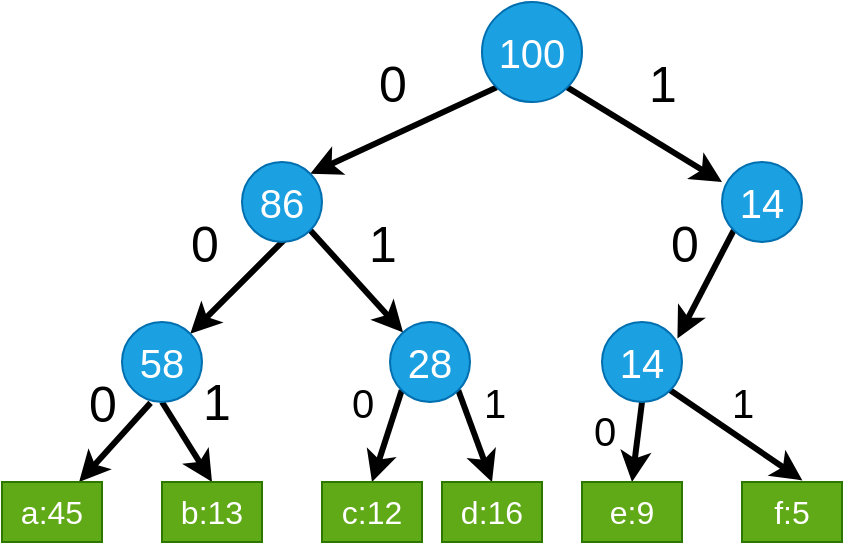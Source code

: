 <mxfile version="16.0.2" type="device" pages="15"><diagram id="VQ4iBEAKEJheQzJR7XFA" name="huffman-1"><mxGraphModel dx="813" dy="494" grid="1" gridSize="10" guides="1" tooltips="1" connect="1" arrows="1" fold="1" page="1" pageScale="1" pageWidth="827" pageHeight="1169" math="0" shadow="0"><root><mxCell id="0"/><mxCell id="1" parent="0"/><mxCell id="TmSjCYf3-vwsKMOqRtbw-1" style="edgeStyle=none;rounded=0;orthogonalLoop=1;jettySize=auto;html=1;exitX=0;exitY=1;exitDx=0;exitDy=0;entryX=1;entryY=0;entryDx=0;entryDy=0;fontSize=28;strokeWidth=3;" edge="1" parent="1" source="TmSjCYf3-vwsKMOqRtbw-3" target="TmSjCYf3-vwsKMOqRtbw-6"><mxGeometry relative="1" as="geometry"/></mxCell><mxCell id="TmSjCYf3-vwsKMOqRtbw-20" value="&lt;font style=&quot;font-size: 25px&quot;&gt;0&lt;/font&gt;" style="edgeLabel;html=1;align=center;verticalAlign=middle;resizable=0;points=[];" vertex="1" connectable="0" parent="TmSjCYf3-vwsKMOqRtbw-1"><mxGeometry x="-0.143" relative="1" as="geometry"><mxPoint x="-13" y="-21" as="offset"/></mxGeometry></mxCell><mxCell id="TmSjCYf3-vwsKMOqRtbw-2" style="edgeStyle=none;rounded=0;orthogonalLoop=1;jettySize=auto;html=1;exitX=1;exitY=1;exitDx=0;exitDy=0;entryX=0;entryY=0.25;entryDx=0;entryDy=0;entryPerimeter=0;fontSize=25;strokeWidth=3;" edge="1" parent="1" source="TmSjCYf3-vwsKMOqRtbw-3" target="TmSjCYf3-vwsKMOqRtbw-9"><mxGeometry relative="1" as="geometry"/></mxCell><mxCell id="TmSjCYf3-vwsKMOqRtbw-21" value="1" style="edgeLabel;html=1;align=center;verticalAlign=middle;resizable=0;points=[];fontSize=25;" vertex="1" connectable="0" parent="TmSjCYf3-vwsKMOqRtbw-2"><mxGeometry x="0.271" relative="1" as="geometry"><mxPoint x="-2" y="-33" as="offset"/></mxGeometry></mxCell><mxCell id="TmSjCYf3-vwsKMOqRtbw-3" value="100" style="ellipse;whiteSpace=wrap;html=1;aspect=fixed;fontSize=20;fillColor=#1ba1e2;fontColor=#ffffff;strokeColor=#006EAF;" vertex="1" parent="1"><mxGeometry x="440" y="80" width="50" height="50" as="geometry"/></mxCell><mxCell id="TmSjCYf3-vwsKMOqRtbw-4" style="edgeStyle=none;rounded=0;orthogonalLoop=1;jettySize=auto;html=1;exitX=1;exitY=1;exitDx=0;exitDy=0;fontSize=25;strokeWidth=3;" edge="1" parent="1" source="TmSjCYf3-vwsKMOqRtbw-6" target="TmSjCYf3-vwsKMOqRtbw-16"><mxGeometry relative="1" as="geometry"/></mxCell><mxCell id="TmSjCYf3-vwsKMOqRtbw-23" value="1" style="edgeLabel;html=1;align=center;verticalAlign=middle;resizable=0;points=[];fontSize=25;" vertex="1" connectable="0" parent="TmSjCYf3-vwsKMOqRtbw-4"><mxGeometry x="-0.346" y="1" relative="1" as="geometry"><mxPoint x="20" y="-10" as="offset"/></mxGeometry></mxCell><mxCell id="TmSjCYf3-vwsKMOqRtbw-5" style="edgeStyle=none;rounded=0;orthogonalLoop=1;jettySize=auto;html=1;exitX=0;exitY=1;exitDx=0;exitDy=0;entryX=1;entryY=0;entryDx=0;entryDy=0;fontSize=25;strokeWidth=3;" edge="1" parent="1" target="TmSjCYf3-vwsKMOqRtbw-14"><mxGeometry relative="1" as="geometry"><mxPoint x="345.858" y="194.142" as="sourcePoint"/></mxGeometry></mxCell><mxCell id="TmSjCYf3-vwsKMOqRtbw-24" value="0" style="edgeLabel;html=1;align=center;verticalAlign=middle;resizable=0;points=[];fontSize=25;" vertex="1" connectable="0" parent="TmSjCYf3-vwsKMOqRtbw-5"><mxGeometry x="-0.174" relative="1" as="geometry"><mxPoint x="-24" y="-16" as="offset"/></mxGeometry></mxCell><mxCell id="TmSjCYf3-vwsKMOqRtbw-6" value="86" style="ellipse;whiteSpace=wrap;html=1;aspect=fixed;fontSize=20;fillColor=#1ba1e2;fontColor=#ffffff;strokeColor=#006EAF;" vertex="1" parent="1"><mxGeometry x="320" y="160" width="40" height="40" as="geometry"/></mxCell><mxCell id="TmSjCYf3-vwsKMOqRtbw-7" style="edgeStyle=none;rounded=0;orthogonalLoop=1;jettySize=auto;html=1;exitX=0;exitY=1;exitDx=0;exitDy=0;entryX=0.943;entryY=0.206;entryDx=0;entryDy=0;entryPerimeter=0;fontSize=25;strokeWidth=3;" edge="1" parent="1" source="TmSjCYf3-vwsKMOqRtbw-9" target="TmSjCYf3-vwsKMOqRtbw-10"><mxGeometry relative="1" as="geometry"/></mxCell><mxCell id="TmSjCYf3-vwsKMOqRtbw-22" value="0" style="edgeLabel;html=1;align=center;verticalAlign=middle;resizable=0;points=[];fontSize=25;" vertex="1" connectable="0" parent="TmSjCYf3-vwsKMOqRtbw-7"><mxGeometry x="-0.329" y="1" relative="1" as="geometry"><mxPoint x="-17" y="-13" as="offset"/></mxGeometry></mxCell><mxCell id="TmSjCYf3-vwsKMOqRtbw-9" value="14" style="ellipse;whiteSpace=wrap;html=1;aspect=fixed;fontSize=20;fillColor=#1ba1e2;fontColor=#ffffff;strokeColor=#006EAF;" vertex="1" parent="1"><mxGeometry x="560" y="160" width="40" height="40" as="geometry"/></mxCell><mxCell id="TmSjCYf3-vwsKMOqRtbw-37" style="edgeStyle=none;rounded=0;orthogonalLoop=1;jettySize=auto;html=1;exitX=0.5;exitY=1;exitDx=0;exitDy=0;entryX=0.5;entryY=0;entryDx=0;entryDy=0;fontSize=25;strokeWidth=3;" edge="1" parent="1" source="TmSjCYf3-vwsKMOqRtbw-10" target="TmSjCYf3-vwsKMOqRtbw-35"><mxGeometry relative="1" as="geometry"/></mxCell><mxCell id="TmSjCYf3-vwsKMOqRtbw-39" value="0" style="edgeLabel;html=1;align=center;verticalAlign=middle;resizable=0;points=[];fontSize=20;" vertex="1" connectable="0" parent="TmSjCYf3-vwsKMOqRtbw-37"><mxGeometry x="-0.322" relative="1" as="geometry"><mxPoint x="-18" as="offset"/></mxGeometry></mxCell><mxCell id="TmSjCYf3-vwsKMOqRtbw-38" style="edgeStyle=none;rounded=0;orthogonalLoop=1;jettySize=auto;html=1;exitX=1;exitY=1;exitDx=0;exitDy=0;entryX=0.604;entryY=-0.027;entryDx=0;entryDy=0;entryPerimeter=0;fontSize=25;strokeWidth=3;" edge="1" parent="1" source="TmSjCYf3-vwsKMOqRtbw-10" target="TmSjCYf3-vwsKMOqRtbw-36"><mxGeometry relative="1" as="geometry"/></mxCell><mxCell id="TmSjCYf3-vwsKMOqRtbw-40" value="1" style="edgeLabel;html=1;align=center;verticalAlign=middle;resizable=0;points=[];fontSize=20;" vertex="1" connectable="0" parent="TmSjCYf3-vwsKMOqRtbw-38"><mxGeometry x="-0.148" y="-2" relative="1" as="geometry"><mxPoint x="9" y="-15" as="offset"/></mxGeometry></mxCell><mxCell id="TmSjCYf3-vwsKMOqRtbw-10" value="14" style="ellipse;whiteSpace=wrap;html=1;aspect=fixed;fontSize=20;fillColor=#1ba1e2;fontColor=#ffffff;strokeColor=#006EAF;" vertex="1" parent="1"><mxGeometry x="500" y="240" width="40" height="40" as="geometry"/></mxCell><mxCell id="TmSjCYf3-vwsKMOqRtbw-12" style="edgeStyle=none;rounded=0;orthogonalLoop=1;jettySize=auto;html=1;exitX=0.5;exitY=1;exitDx=0;exitDy=0;entryX=0.5;entryY=0;entryDx=0;entryDy=0;fontSize=25;strokeWidth=3;" edge="1" parent="1" source="TmSjCYf3-vwsKMOqRtbw-14" target="TmSjCYf3-vwsKMOqRtbw-28"><mxGeometry relative="1" as="geometry"><mxPoint x="312.84" y="320.92" as="targetPoint"/></mxGeometry></mxCell><mxCell id="TmSjCYf3-vwsKMOqRtbw-25" value="1" style="edgeLabel;html=1;align=center;verticalAlign=middle;resizable=0;points=[];fontSize=25;" vertex="1" connectable="0" parent="TmSjCYf3-vwsKMOqRtbw-12"><mxGeometry x="-0.274" y="-1" relative="1" as="geometry"><mxPoint x="19" y="-16" as="offset"/></mxGeometry></mxCell><mxCell id="TmSjCYf3-vwsKMOqRtbw-13" style="edgeStyle=none;rounded=0;orthogonalLoop=1;jettySize=auto;html=1;exitX=0.357;exitY=1.011;exitDx=0;exitDy=0;fontSize=25;strokeWidth=3;exitPerimeter=0;" edge="1" parent="1" source="TmSjCYf3-vwsKMOqRtbw-14" target="TmSjCYf3-vwsKMOqRtbw-27"><mxGeometry relative="1" as="geometry"><mxPoint x="285.858" y="274.142" as="sourcePoint"/><mxPoint x="240" y="320.0" as="targetPoint"/></mxGeometry></mxCell><mxCell id="TmSjCYf3-vwsKMOqRtbw-26" value="0" style="edgeLabel;html=1;align=center;verticalAlign=middle;resizable=0;points=[];fontSize=25;" vertex="1" connectable="0" parent="TmSjCYf3-vwsKMOqRtbw-13"><mxGeometry x="-0.222" y="-1" relative="1" as="geometry"><mxPoint x="-10" y="-15" as="offset"/></mxGeometry></mxCell><mxCell id="TmSjCYf3-vwsKMOqRtbw-14" value="58" style="ellipse;whiteSpace=wrap;html=1;aspect=fixed;fontSize=20;fillColor=#1ba1e2;fontColor=#ffffff;strokeColor=#006EAF;" vertex="1" parent="1"><mxGeometry x="260" y="240" width="40" height="40" as="geometry"/></mxCell><mxCell id="TmSjCYf3-vwsKMOqRtbw-15" style="edgeStyle=none;rounded=0;orthogonalLoop=1;jettySize=auto;html=1;exitX=0;exitY=1;exitDx=0;exitDy=0;entryX=0.5;entryY=0;entryDx=0;entryDy=0;fontSize=25;strokeWidth=3;" edge="1" parent="1" source="TmSjCYf3-vwsKMOqRtbw-16" target="TmSjCYf3-vwsKMOqRtbw-30"><mxGeometry relative="1" as="geometry"><mxPoint x="390" y="320.0" as="targetPoint"/></mxGeometry></mxCell><mxCell id="TmSjCYf3-vwsKMOqRtbw-33" value="0" style="edgeLabel;html=1;align=center;verticalAlign=middle;resizable=0;points=[];fontSize=20;" vertex="1" connectable="0" parent="TmSjCYf3-vwsKMOqRtbw-15"><mxGeometry x="-0.238" y="1" relative="1" as="geometry"><mxPoint x="-15" y="-12" as="offset"/></mxGeometry></mxCell><mxCell id="TmSjCYf3-vwsKMOqRtbw-32" style="rounded=0;orthogonalLoop=1;jettySize=auto;html=1;exitX=1;exitY=1;exitDx=0;exitDy=0;entryX=0.5;entryY=0;entryDx=0;entryDy=0;fontSize=25;strokeWidth=3;" edge="1" parent="1" source="TmSjCYf3-vwsKMOqRtbw-16" target="TmSjCYf3-vwsKMOqRtbw-31"><mxGeometry relative="1" as="geometry"/></mxCell><mxCell id="TmSjCYf3-vwsKMOqRtbw-34" value="1" style="edgeLabel;html=1;align=center;verticalAlign=middle;resizable=0;points=[];fontSize=20;" vertex="1" connectable="0" parent="TmSjCYf3-vwsKMOqRtbw-32"><mxGeometry x="-0.258" y="1" relative="1" as="geometry"><mxPoint x="10" y="-11" as="offset"/></mxGeometry></mxCell><mxCell id="TmSjCYf3-vwsKMOqRtbw-16" value="28" style="ellipse;whiteSpace=wrap;html=1;aspect=fixed;fontSize=20;fillColor=#1ba1e2;fontColor=#ffffff;strokeColor=#006EAF;" vertex="1" parent="1"><mxGeometry x="394" y="240" width="40" height="40" as="geometry"/></mxCell><mxCell id="TmSjCYf3-vwsKMOqRtbw-27" value="&lt;font style=&quot;font-size: 16px;&quot;&gt;a:45&lt;/font&gt;" style="rounded=0;whiteSpace=wrap;html=1;fontSize=16;fillColor=#60a917;fontColor=#ffffff;strokeColor=#2D7600;" vertex="1" parent="1"><mxGeometry x="200" y="320" width="50" height="30" as="geometry"/></mxCell><mxCell id="TmSjCYf3-vwsKMOqRtbw-28" value="&lt;font style=&quot;font-size: 16px&quot;&gt;b:13&lt;/font&gt;" style="rounded=0;whiteSpace=wrap;html=1;fontSize=16;fillColor=#60a917;fontColor=#ffffff;strokeColor=#2D7600;" vertex="1" parent="1"><mxGeometry x="280" y="320" width="50" height="30" as="geometry"/></mxCell><mxCell id="TmSjCYf3-vwsKMOqRtbw-30" value="&lt;font style=&quot;font-size: 16px&quot;&gt;c:12&lt;/font&gt;" style="rounded=0;whiteSpace=wrap;html=1;fontSize=16;fillColor=#60a917;fontColor=#ffffff;strokeColor=#2D7600;" vertex="1" parent="1"><mxGeometry x="360" y="320" width="50" height="30" as="geometry"/></mxCell><mxCell id="TmSjCYf3-vwsKMOqRtbw-31" value="&lt;font style=&quot;font-size: 16px&quot;&gt;d:16&lt;/font&gt;" style="rounded=0;whiteSpace=wrap;html=1;fontSize=16;fillColor=#60a917;fontColor=#ffffff;strokeColor=#2D7600;" vertex="1" parent="1"><mxGeometry x="420" y="320" width="50" height="30" as="geometry"/></mxCell><mxCell id="TmSjCYf3-vwsKMOqRtbw-35" value="&lt;font style=&quot;font-size: 16px&quot;&gt;e:9&lt;/font&gt;" style="rounded=0;whiteSpace=wrap;html=1;fontSize=16;fillColor=#60a917;fontColor=#ffffff;strokeColor=#2D7600;" vertex="1" parent="1"><mxGeometry x="490" y="320" width="50" height="30" as="geometry"/></mxCell><mxCell id="TmSjCYf3-vwsKMOqRtbw-36" value="&lt;font style=&quot;font-size: 16px&quot;&gt;f:5&lt;/font&gt;" style="rounded=0;whiteSpace=wrap;html=1;fontSize=16;fillColor=#60a917;fontColor=#ffffff;strokeColor=#2D7600;" vertex="1" parent="1"><mxGeometry x="570" y="320" width="50" height="30" as="geometry"/></mxCell></root></mxGraphModel></diagram><diagram id="7u_Ku9CFrRyg73zy8asf" name="huffman-2"><mxGraphModel dx="862" dy="524" grid="1" gridSize="10" guides="1" tooltips="1" connect="1" arrows="1" fold="1" page="1" pageScale="1" pageWidth="827" pageHeight="1169" math="0" shadow="0"><root><mxCell id="81HXTeopMpTgR7I-aGMb-0"/><mxCell id="81HXTeopMpTgR7I-aGMb-1" parent="81HXTeopMpTgR7I-aGMb-0"/><mxCell id="xyH6n1WasbnVDPro_ilT-0" style="edgeStyle=none;rounded=0;orthogonalLoop=1;jettySize=auto;html=1;exitX=0.5;exitY=1;exitDx=0;exitDy=0;entryX=0.5;entryY=0;entryDx=0;entryDy=0;fontSize=28;strokeWidth=3;" edge="1" parent="81HXTeopMpTgR7I-aGMb-1" source="xyH6n1WasbnVDPro_ilT-4" target="xyH6n1WasbnVDPro_ilT-28"><mxGeometry relative="1" as="geometry"/></mxCell><mxCell id="xyH6n1WasbnVDPro_ilT-1" value="&lt;font style=&quot;font-size: 25px&quot;&gt;0&lt;/font&gt;" style="edgeLabel;html=1;align=center;verticalAlign=middle;resizable=0;points=[];" vertex="1" connectable="0" parent="xyH6n1WasbnVDPro_ilT-0"><mxGeometry x="-0.143" relative="1" as="geometry"><mxPoint x="-13" y="-21" as="offset"/></mxGeometry></mxCell><mxCell id="xyH6n1WasbnVDPro_ilT-2" style="edgeStyle=none;rounded=0;orthogonalLoop=1;jettySize=auto;html=1;exitX=0.5;exitY=1;exitDx=0;exitDy=0;entryX=0;entryY=0.25;entryDx=0;entryDy=0;entryPerimeter=0;fontSize=25;strokeWidth=3;" edge="1" parent="81HXTeopMpTgR7I-aGMb-1" source="xyH6n1WasbnVDPro_ilT-4" target="xyH6n1WasbnVDPro_ilT-12"><mxGeometry relative="1" as="geometry"/></mxCell><mxCell id="xyH6n1WasbnVDPro_ilT-3" value="1" style="edgeLabel;html=1;align=center;verticalAlign=middle;resizable=0;points=[];fontSize=25;" vertex="1" connectable="0" parent="xyH6n1WasbnVDPro_ilT-2"><mxGeometry x="0.271" relative="1" as="geometry"><mxPoint x="-2" y="-33" as="offset"/></mxGeometry></mxCell><mxCell id="xyH6n1WasbnVDPro_ilT-4" value="100" style="ellipse;whiteSpace=wrap;html=1;aspect=fixed;fontSize=20;fillColor=#1ba1e2;fontColor=#ffffff;strokeColor=#006EAF;" vertex="1" parent="81HXTeopMpTgR7I-aGMb-1"><mxGeometry x="440" y="80" width="50" height="50" as="geometry"/></mxCell><mxCell id="xyH6n1WasbnVDPro_ilT-10" style="edgeStyle=none;rounded=0;orthogonalLoop=1;jettySize=auto;html=1;exitX=0.509;exitY=1.04;exitDx=0;exitDy=0;entryX=0.943;entryY=0.206;entryDx=0;entryDy=0;entryPerimeter=0;fontSize=25;strokeWidth=3;exitPerimeter=0;" edge="1" parent="81HXTeopMpTgR7I-aGMb-1" source="xyH6n1WasbnVDPro_ilT-12" target="xyH6n1WasbnVDPro_ilT-17"><mxGeometry relative="1" as="geometry"/></mxCell><mxCell id="xyH6n1WasbnVDPro_ilT-11" value="0" style="edgeLabel;html=1;align=center;verticalAlign=middle;resizable=0;points=[];fontSize=25;" vertex="1" connectable="0" parent="xyH6n1WasbnVDPro_ilT-10"><mxGeometry x="-0.329" y="1" relative="1" as="geometry"><mxPoint x="-17" y="-13" as="offset"/></mxGeometry></mxCell><mxCell id="xyH6n1WasbnVDPro_ilT-35" style="edgeStyle=none;rounded=0;orthogonalLoop=1;jettySize=auto;html=1;exitX=0.5;exitY=1;exitDx=0;exitDy=0;entryX=0.5;entryY=0;entryDx=0;entryDy=0;fontSize=25;strokeWidth=3;" edge="1" parent="81HXTeopMpTgR7I-aGMb-1" source="xyH6n1WasbnVDPro_ilT-12" target="xyH6n1WasbnVDPro_ilT-34"><mxGeometry relative="1" as="geometry"/></mxCell><mxCell id="xyH6n1WasbnVDPro_ilT-38" value="1" style="edgeLabel;html=1;align=center;verticalAlign=middle;resizable=0;points=[];fontSize=20;" vertex="1" connectable="0" parent="xyH6n1WasbnVDPro_ilT-35"><mxGeometry x="0.181" y="1" relative="1" as="geometry"><mxPoint x="4" y="-13" as="offset"/></mxGeometry></mxCell><mxCell id="xyH6n1WasbnVDPro_ilT-12" value="55" style="ellipse;whiteSpace=wrap;html=1;aspect=fixed;fontSize=20;fillColor=#1ba1e2;fontColor=#ffffff;strokeColor=#006EAF;" vertex="1" parent="81HXTeopMpTgR7I-aGMb-1"><mxGeometry x="510" y="160" width="40" height="40" as="geometry"/></mxCell><mxCell id="xyH6n1WasbnVDPro_ilT-13" style="edgeStyle=none;rounded=0;orthogonalLoop=1;jettySize=auto;html=1;exitX=0.5;exitY=1;exitDx=0;exitDy=0;entryX=0.5;entryY=0;entryDx=0;entryDy=0;fontSize=25;strokeWidth=3;" edge="1" parent="81HXTeopMpTgR7I-aGMb-1" source="xyH6n1WasbnVDPro_ilT-17" target="xyH6n1WasbnVDPro_ilT-30"><mxGeometry relative="1" as="geometry"/></mxCell><mxCell id="xyH6n1WasbnVDPro_ilT-14" value="0" style="edgeLabel;html=1;align=center;verticalAlign=middle;resizable=0;points=[];fontSize=20;" vertex="1" connectable="0" parent="xyH6n1WasbnVDPro_ilT-13"><mxGeometry x="-0.322" relative="1" as="geometry"><mxPoint x="-18" as="offset"/></mxGeometry></mxCell><mxCell id="xyH6n1WasbnVDPro_ilT-15" style="edgeStyle=none;rounded=0;orthogonalLoop=1;jettySize=auto;html=1;exitX=0.5;exitY=1;exitDx=0;exitDy=0;entryX=0.5;entryY=0;entryDx=0;entryDy=0;fontSize=25;strokeWidth=3;" edge="1" parent="81HXTeopMpTgR7I-aGMb-1" source="xyH6n1WasbnVDPro_ilT-17" target="xyH6n1WasbnVDPro_ilT-29"><mxGeometry relative="1" as="geometry"/></mxCell><mxCell id="xyH6n1WasbnVDPro_ilT-16" value="1" style="edgeLabel;html=1;align=center;verticalAlign=middle;resizable=0;points=[];fontSize=20;" vertex="1" connectable="0" parent="xyH6n1WasbnVDPro_ilT-15"><mxGeometry x="-0.148" y="-2" relative="1" as="geometry"><mxPoint x="9" y="-15" as="offset"/></mxGeometry></mxCell><mxCell id="xyH6n1WasbnVDPro_ilT-17" value="25" style="ellipse;whiteSpace=wrap;html=1;aspect=fixed;fontSize=20;fillColor=#1ba1e2;fontColor=#ffffff;strokeColor=#006EAF;" vertex="1" parent="81HXTeopMpTgR7I-aGMb-1"><mxGeometry x="445" y="240" width="40" height="40" as="geometry"/></mxCell><mxCell id="xyH6n1WasbnVDPro_ilT-28" value="&lt;font style=&quot;font-size: 16px;&quot;&gt;a:45&lt;/font&gt;" style="rounded=0;whiteSpace=wrap;html=1;fontSize=16;fillColor=#60a917;fontColor=#ffffff;strokeColor=#2D7600;" vertex="1" parent="81HXTeopMpTgR7I-aGMb-1"><mxGeometry x="395" y="165" width="50" height="30" as="geometry"/></mxCell><mxCell id="xyH6n1WasbnVDPro_ilT-29" value="&lt;font style=&quot;font-size: 16px&quot;&gt;b:13&lt;/font&gt;" style="rounded=0;whiteSpace=wrap;html=1;fontSize=16;fillColor=#60a917;fontColor=#ffffff;strokeColor=#2D7600;" vertex="1" parent="81HXTeopMpTgR7I-aGMb-1"><mxGeometry x="485" y="330" width="50" height="30" as="geometry"/></mxCell><mxCell id="xyH6n1WasbnVDPro_ilT-30" value="&lt;font style=&quot;font-size: 16px&quot;&gt;c:12&lt;/font&gt;" style="rounded=0;whiteSpace=wrap;html=1;fontSize=16;fillColor=#60a917;fontColor=#ffffff;strokeColor=#2D7600;" vertex="1" parent="81HXTeopMpTgR7I-aGMb-1"><mxGeometry x="400" y="330" width="50" height="30" as="geometry"/></mxCell><mxCell id="xyH6n1WasbnVDPro_ilT-31" value="&lt;font style=&quot;font-size: 16px&quot;&gt;d:16&lt;/font&gt;" style="rounded=0;whiteSpace=wrap;html=1;fontSize=16;fillColor=#60a917;fontColor=#ffffff;strokeColor=#2D7600;" vertex="1" parent="81HXTeopMpTgR7I-aGMb-1"><mxGeometry x="610" y="330" width="50" height="30" as="geometry"/></mxCell><mxCell id="xyH6n1WasbnVDPro_ilT-32" value="&lt;font style=&quot;font-size: 16px&quot;&gt;e:9&lt;/font&gt;" style="rounded=0;whiteSpace=wrap;html=1;fontSize=16;fillColor=#60a917;fontColor=#ffffff;strokeColor=#2D7600;" vertex="1" parent="81HXTeopMpTgR7I-aGMb-1"><mxGeometry x="580" y="420" width="50" height="30" as="geometry"/></mxCell><mxCell id="xyH6n1WasbnVDPro_ilT-33" value="&lt;font style=&quot;font-size: 16px&quot;&gt;f:5&lt;/font&gt;" style="rounded=0;whiteSpace=wrap;html=1;fontSize=16;fillColor=#60a917;fontColor=#ffffff;strokeColor=#2D7600;" vertex="1" parent="81HXTeopMpTgR7I-aGMb-1"><mxGeometry x="510" y="420" width="50" height="30" as="geometry"/></mxCell><mxCell id="xyH6n1WasbnVDPro_ilT-37" style="edgeStyle=none;rounded=0;orthogonalLoop=1;jettySize=auto;html=1;exitX=0.5;exitY=1;exitDx=0;exitDy=0;entryX=0.5;entryY=0;entryDx=0;entryDy=0;fontSize=25;strokeWidth=3;" edge="1" parent="81HXTeopMpTgR7I-aGMb-1" source="xyH6n1WasbnVDPro_ilT-34" target="xyH6n1WasbnVDPro_ilT-36"><mxGeometry relative="1" as="geometry"/></mxCell><mxCell id="xyH6n1WasbnVDPro_ilT-39" value="0" style="edgeLabel;html=1;align=center;verticalAlign=middle;resizable=0;points=[];fontSize=20;" vertex="1" connectable="0" parent="xyH6n1WasbnVDPro_ilT-37"><mxGeometry x="-0.324" y="1" relative="1" as="geometry"><mxPoint x="-26" as="offset"/></mxGeometry></mxCell><mxCell id="xyH6n1WasbnVDPro_ilT-45" style="edgeStyle=none;rounded=0;orthogonalLoop=1;jettySize=auto;html=1;exitX=0.5;exitY=1;exitDx=0;exitDy=0;entryX=0.5;entryY=0;entryDx=0;entryDy=0;fontSize=25;strokeWidth=3;" edge="1" parent="81HXTeopMpTgR7I-aGMb-1" source="xyH6n1WasbnVDPro_ilT-34" target="xyH6n1WasbnVDPro_ilT-31"><mxGeometry relative="1" as="geometry"/></mxCell><mxCell id="xyH6n1WasbnVDPro_ilT-46" value="1" style="edgeLabel;html=1;align=center;verticalAlign=middle;resizable=0;points=[];fontSize=20;" vertex="1" connectable="0" parent="xyH6n1WasbnVDPro_ilT-45"><mxGeometry x="-0.217" y="-4" relative="1" as="geometry"><mxPoint x="16" y="-12" as="offset"/></mxGeometry></mxCell><mxCell id="xyH6n1WasbnVDPro_ilT-34" value="30" style="ellipse;whiteSpace=wrap;html=1;aspect=fixed;fontSize=20;fillColor=#1ba1e2;fontColor=#ffffff;strokeColor=#006EAF;" vertex="1" parent="81HXTeopMpTgR7I-aGMb-1"><mxGeometry x="570" y="240" width="40" height="40" as="geometry"/></mxCell><mxCell id="xyH6n1WasbnVDPro_ilT-40" style="edgeStyle=none;rounded=0;orthogonalLoop=1;jettySize=auto;html=1;exitX=0.5;exitY=1;exitDx=0;exitDy=0;entryX=0.5;entryY=0;entryDx=0;entryDy=0;fontSize=25;strokeWidth=3;" edge="1" parent="81HXTeopMpTgR7I-aGMb-1" source="xyH6n1WasbnVDPro_ilT-36" target="xyH6n1WasbnVDPro_ilT-33"><mxGeometry relative="1" as="geometry"/></mxCell><mxCell id="xyH6n1WasbnVDPro_ilT-43" value="0" style="edgeLabel;html=1;align=center;verticalAlign=middle;resizable=0;points=[];fontSize=20;" vertex="1" connectable="0" parent="xyH6n1WasbnVDPro_ilT-40"><mxGeometry x="-0.337" relative="1" as="geometry"><mxPoint x="-22" as="offset"/></mxGeometry></mxCell><mxCell id="xyH6n1WasbnVDPro_ilT-41" style="edgeStyle=none;rounded=0;orthogonalLoop=1;jettySize=auto;html=1;exitX=0.5;exitY=1;exitDx=0;exitDy=0;entryX=0.5;entryY=0;entryDx=0;entryDy=0;fontSize=25;strokeWidth=3;" edge="1" parent="81HXTeopMpTgR7I-aGMb-1" source="xyH6n1WasbnVDPro_ilT-36" target="xyH6n1WasbnVDPro_ilT-32"><mxGeometry relative="1" as="geometry"/></mxCell><mxCell id="xyH6n1WasbnVDPro_ilT-44" value="1" style="edgeLabel;html=1;align=center;verticalAlign=middle;resizable=0;points=[];fontSize=20;" vertex="1" connectable="0" parent="xyH6n1WasbnVDPro_ilT-41"><mxGeometry x="-0.37" y="2" relative="1" as="geometry"><mxPoint x="9" as="offset"/></mxGeometry></mxCell><mxCell id="xyH6n1WasbnVDPro_ilT-36" value="14" style="ellipse;whiteSpace=wrap;html=1;aspect=fixed;fontSize=20;fillColor=#1ba1e2;fontColor=#ffffff;strokeColor=#006EAF;" vertex="1" parent="81HXTeopMpTgR7I-aGMb-1"><mxGeometry x="555" y="325" width="40" height="40" as="geometry"/></mxCell></root></mxGraphModel></diagram><diagram id="XuYYvQ8W3hrevygWnwUk" name="huffman-3"><mxGraphModel dx="1422" dy="865" grid="1" gridSize="10" guides="1" tooltips="1" connect="1" arrows="1" fold="1" page="1" pageScale="1" pageWidth="827" pageHeight="1169" math="1" shadow="0"><root><mxCell id="dFbUWEFQqLb7xAXtb37c-0"/><mxCell id="dFbUWEFQqLb7xAXtb37c-1" parent="dFbUWEFQqLb7xAXtb37c-0"/><mxCell id="dFbUWEFQqLb7xAXtb37c-2" style="edgeStyle=none;rounded=0;orthogonalLoop=1;jettySize=auto;html=1;exitX=0.5;exitY=1;exitDx=0;exitDy=0;entryX=0.5;entryY=0;entryDx=0;entryDy=0;fontSize=28;strokeWidth=3;" edge="1" parent="dFbUWEFQqLb7xAXtb37c-1" source="dFbUWEFQqLb7xAXtb37c-6" target="dFbUWEFQqLb7xAXtb37c-17"><mxGeometry relative="1" as="geometry"/></mxCell><mxCell id="dFbUWEFQqLb7xAXtb37c-3" value="&lt;font style=&quot;font-size: 25px&quot;&gt;0&lt;/font&gt;" style="edgeLabel;html=1;align=center;verticalAlign=middle;resizable=0;points=[];" vertex="1" connectable="0" parent="dFbUWEFQqLb7xAXtb37c-2"><mxGeometry x="-0.143" relative="1" as="geometry"><mxPoint x="-13" y="-21" as="offset"/></mxGeometry></mxCell><mxCell id="dFbUWEFQqLb7xAXtb37c-4" style="edgeStyle=none;rounded=0;orthogonalLoop=1;jettySize=auto;html=1;exitX=0.5;exitY=1;exitDx=0;exitDy=0;entryX=0;entryY=0.25;entryDx=0;entryDy=0;entryPerimeter=0;fontSize=25;strokeWidth=3;" edge="1" parent="dFbUWEFQqLb7xAXtb37c-1" source="dFbUWEFQqLb7xAXtb37c-6" target="dFbUWEFQqLb7xAXtb37c-11"><mxGeometry relative="1" as="geometry"/></mxCell><mxCell id="dFbUWEFQqLb7xAXtb37c-5" value="1" style="edgeLabel;html=1;align=center;verticalAlign=middle;resizable=0;points=[];fontSize=25;" vertex="1" connectable="0" parent="dFbUWEFQqLb7xAXtb37c-4"><mxGeometry x="0.271" relative="1" as="geometry"><mxPoint x="-2" y="-33" as="offset"/></mxGeometry></mxCell><mxCell id="dFbUWEFQqLb7xAXtb37c-6" value="100" style="ellipse;whiteSpace=wrap;html=1;aspect=fixed;fontSize=20;fillColor=#1ba1e2;fontColor=#ffffff;strokeColor=#006EAF;" vertex="1" parent="dFbUWEFQqLb7xAXtb37c-1"><mxGeometry x="125" y="80" width="50" height="50" as="geometry"/></mxCell><mxCell id="dFbUWEFQqLb7xAXtb37c-7" style="edgeStyle=none;rounded=0;orthogonalLoop=1;jettySize=auto;html=1;exitX=0.509;exitY=1.04;exitDx=0;exitDy=0;entryX=0.943;entryY=0.206;entryDx=0;entryDy=0;entryPerimeter=0;fontSize=25;strokeWidth=3;exitPerimeter=0;" edge="1" parent="dFbUWEFQqLb7xAXtb37c-1" source="dFbUWEFQqLb7xAXtb37c-11" target="dFbUWEFQqLb7xAXtb37c-16"><mxGeometry relative="1" as="geometry"/></mxCell><mxCell id="dFbUWEFQqLb7xAXtb37c-8" value="0" style="edgeLabel;html=1;align=center;verticalAlign=middle;resizable=0;points=[];fontSize=25;" vertex="1" connectable="0" parent="dFbUWEFQqLb7xAXtb37c-7"><mxGeometry x="-0.329" y="1" relative="1" as="geometry"><mxPoint x="-17" y="-13" as="offset"/></mxGeometry></mxCell><mxCell id="dFbUWEFQqLb7xAXtb37c-9" style="edgeStyle=none;rounded=0;orthogonalLoop=1;jettySize=auto;html=1;exitX=0.5;exitY=1;exitDx=0;exitDy=0;entryX=0.5;entryY=0;entryDx=0;entryDy=0;fontSize=25;strokeWidth=3;" edge="1" parent="dFbUWEFQqLb7xAXtb37c-1" source="dFbUWEFQqLb7xAXtb37c-11" target="dFbUWEFQqLb7xAXtb37c-27"><mxGeometry relative="1" as="geometry"/></mxCell><mxCell id="dFbUWEFQqLb7xAXtb37c-10" value="1" style="edgeLabel;html=1;align=center;verticalAlign=middle;resizable=0;points=[];fontSize=20;" vertex="1" connectable="0" parent="dFbUWEFQqLb7xAXtb37c-9"><mxGeometry x="0.181" y="1" relative="1" as="geometry"><mxPoint x="4" y="-13" as="offset"/></mxGeometry></mxCell><mxCell id="dFbUWEFQqLb7xAXtb37c-11" value="55" style="ellipse;whiteSpace=wrap;html=1;aspect=fixed;fontSize=20;fillColor=#1ba1e2;fontColor=#ffffff;strokeColor=#006EAF;" vertex="1" parent="dFbUWEFQqLb7xAXtb37c-1"><mxGeometry x="195" y="160" width="40" height="40" as="geometry"/></mxCell><mxCell id="dFbUWEFQqLb7xAXtb37c-12" style="edgeStyle=none;rounded=0;orthogonalLoop=1;jettySize=auto;html=1;exitX=0.5;exitY=1;exitDx=0;exitDy=0;entryX=0.5;entryY=0;entryDx=0;entryDy=0;fontSize=25;strokeWidth=3;" edge="1" parent="dFbUWEFQqLb7xAXtb37c-1" source="dFbUWEFQqLb7xAXtb37c-16" target="dFbUWEFQqLb7xAXtb37c-19"><mxGeometry relative="1" as="geometry"/></mxCell><mxCell id="dFbUWEFQqLb7xAXtb37c-13" value="0" style="edgeLabel;html=1;align=center;verticalAlign=middle;resizable=0;points=[];fontSize=20;" vertex="1" connectable="0" parent="dFbUWEFQqLb7xAXtb37c-12"><mxGeometry x="-0.322" relative="1" as="geometry"><mxPoint x="-18" as="offset"/></mxGeometry></mxCell><mxCell id="dFbUWEFQqLb7xAXtb37c-14" style="edgeStyle=none;rounded=0;orthogonalLoop=1;jettySize=auto;html=1;exitX=0.5;exitY=1;exitDx=0;exitDy=0;entryX=0.5;entryY=0;entryDx=0;entryDy=0;fontSize=25;strokeWidth=3;" edge="1" parent="dFbUWEFQqLb7xAXtb37c-1" source="dFbUWEFQqLb7xAXtb37c-16" target="dFbUWEFQqLb7xAXtb37c-18"><mxGeometry relative="1" as="geometry"/></mxCell><mxCell id="dFbUWEFQqLb7xAXtb37c-15" value="1" style="edgeLabel;html=1;align=center;verticalAlign=middle;resizable=0;points=[];fontSize=20;" vertex="1" connectable="0" parent="dFbUWEFQqLb7xAXtb37c-14"><mxGeometry x="-0.148" y="-2" relative="1" as="geometry"><mxPoint x="9" y="-15" as="offset"/></mxGeometry></mxCell><mxCell id="dFbUWEFQqLb7xAXtb37c-16" value="25" style="ellipse;whiteSpace=wrap;html=1;aspect=fixed;fontSize=20;fillColor=#1ba1e2;fontColor=#ffffff;strokeColor=#006EAF;" vertex="1" parent="dFbUWEFQqLb7xAXtb37c-1"><mxGeometry x="130" y="240" width="40" height="40" as="geometry"/></mxCell><mxCell id="dFbUWEFQqLb7xAXtb37c-17" value="&lt;font style=&quot;font-size: 16px;&quot;&gt;a:45&lt;/font&gt;" style="rounded=0;whiteSpace=wrap;html=1;fontSize=16;fillColor=#60a917;fontColor=#ffffff;strokeColor=#2D7600;" vertex="1" parent="dFbUWEFQqLb7xAXtb37c-1"><mxGeometry x="80" y="165" width="50" height="30" as="geometry"/></mxCell><mxCell id="dFbUWEFQqLb7xAXtb37c-18" value="&lt;font style=&quot;font-size: 16px&quot;&gt;b:13&lt;/font&gt;" style="rounded=0;whiteSpace=wrap;html=1;fontSize=16;fillColor=#60a917;fontColor=#ffffff;strokeColor=#2D7600;" vertex="1" parent="dFbUWEFQqLb7xAXtb37c-1"><mxGeometry x="170" y="330" width="50" height="30" as="geometry"/></mxCell><mxCell id="dFbUWEFQqLb7xAXtb37c-19" value="&lt;font style=&quot;font-size: 16px&quot;&gt;c:12&lt;/font&gt;" style="rounded=0;whiteSpace=wrap;html=1;fontSize=16;fillColor=#60a917;fontColor=#ffffff;strokeColor=#2D7600;" vertex="1" parent="dFbUWEFQqLb7xAXtb37c-1"><mxGeometry x="85" y="330" width="50" height="30" as="geometry"/></mxCell><mxCell id="dFbUWEFQqLb7xAXtb37c-20" value="&lt;font style=&quot;font-size: 16px&quot;&gt;d:16&lt;/font&gt;" style="rounded=0;whiteSpace=wrap;html=1;fontSize=16;fillColor=#60a917;fontColor=#ffffff;strokeColor=#2D7600;" vertex="1" parent="dFbUWEFQqLb7xAXtb37c-1"><mxGeometry x="295" y="330" width="50" height="30" as="geometry"/></mxCell><mxCell id="dFbUWEFQqLb7xAXtb37c-21" value="&lt;font style=&quot;font-size: 16px&quot;&gt;e:9&lt;/font&gt;" style="rounded=0;whiteSpace=wrap;html=1;fontSize=16;fillColor=#60a917;fontColor=#ffffff;strokeColor=#2D7600;" vertex="1" parent="dFbUWEFQqLb7xAXtb37c-1"><mxGeometry x="265" y="420" width="50" height="30" as="geometry"/></mxCell><mxCell id="dFbUWEFQqLb7xAXtb37c-22" value="&lt;font style=&quot;font-size: 16px&quot;&gt;f:5&lt;/font&gt;" style="rounded=0;whiteSpace=wrap;html=1;fontSize=16;fillColor=#60a917;fontColor=#ffffff;strokeColor=#2D7600;" vertex="1" parent="dFbUWEFQqLb7xAXtb37c-1"><mxGeometry x="195" y="420" width="50" height="30" as="geometry"/></mxCell><mxCell id="dFbUWEFQqLb7xAXtb37c-23" style="edgeStyle=none;rounded=0;orthogonalLoop=1;jettySize=auto;html=1;exitX=0.5;exitY=1;exitDx=0;exitDy=0;entryX=0.5;entryY=0;entryDx=0;entryDy=0;fontSize=25;strokeWidth=3;" edge="1" parent="dFbUWEFQqLb7xAXtb37c-1" source="dFbUWEFQqLb7xAXtb37c-27" target="dFbUWEFQqLb7xAXtb37c-32"><mxGeometry relative="1" as="geometry"/></mxCell><mxCell id="dFbUWEFQqLb7xAXtb37c-24" value="0" style="edgeLabel;html=1;align=center;verticalAlign=middle;resizable=0;points=[];fontSize=20;" vertex="1" connectable="0" parent="dFbUWEFQqLb7xAXtb37c-23"><mxGeometry x="-0.324" y="1" relative="1" as="geometry"><mxPoint x="-26" as="offset"/></mxGeometry></mxCell><mxCell id="dFbUWEFQqLb7xAXtb37c-25" style="edgeStyle=none;rounded=0;orthogonalLoop=1;jettySize=auto;html=1;exitX=0.5;exitY=1;exitDx=0;exitDy=0;entryX=0.5;entryY=0;entryDx=0;entryDy=0;fontSize=25;strokeWidth=3;" edge="1" parent="dFbUWEFQqLb7xAXtb37c-1" source="dFbUWEFQqLb7xAXtb37c-27" target="dFbUWEFQqLb7xAXtb37c-20"><mxGeometry relative="1" as="geometry"/></mxCell><mxCell id="dFbUWEFQqLb7xAXtb37c-26" value="1" style="edgeLabel;html=1;align=center;verticalAlign=middle;resizable=0;points=[];fontSize=20;" vertex="1" connectable="0" parent="dFbUWEFQqLb7xAXtb37c-25"><mxGeometry x="-0.217" y="-4" relative="1" as="geometry"><mxPoint x="16" y="-12" as="offset"/></mxGeometry></mxCell><mxCell id="dFbUWEFQqLb7xAXtb37c-27" value="30" style="ellipse;whiteSpace=wrap;html=1;aspect=fixed;fontSize=20;fillColor=#1ba1e2;fontColor=#ffffff;strokeColor=#006EAF;" vertex="1" parent="dFbUWEFQqLb7xAXtb37c-1"><mxGeometry x="255" y="240" width="40" height="40" as="geometry"/></mxCell><mxCell id="dFbUWEFQqLb7xAXtb37c-28" style="edgeStyle=none;rounded=0;orthogonalLoop=1;jettySize=auto;html=1;exitX=0.5;exitY=1;exitDx=0;exitDy=0;entryX=0.5;entryY=0;entryDx=0;entryDy=0;fontSize=25;strokeWidth=3;" edge="1" parent="dFbUWEFQqLb7xAXtb37c-1" source="dFbUWEFQqLb7xAXtb37c-32" target="dFbUWEFQqLb7xAXtb37c-22"><mxGeometry relative="1" as="geometry"/></mxCell><mxCell id="dFbUWEFQqLb7xAXtb37c-29" value="0" style="edgeLabel;html=1;align=center;verticalAlign=middle;resizable=0;points=[];fontSize=20;" vertex="1" connectable="0" parent="dFbUWEFQqLb7xAXtb37c-28"><mxGeometry x="-0.337" relative="1" as="geometry"><mxPoint x="-22" as="offset"/></mxGeometry></mxCell><mxCell id="dFbUWEFQqLb7xAXtb37c-30" style="edgeStyle=none;rounded=0;orthogonalLoop=1;jettySize=auto;html=1;exitX=0.5;exitY=1;exitDx=0;exitDy=0;entryX=0.5;entryY=0;entryDx=0;entryDy=0;fontSize=25;strokeWidth=3;" edge="1" parent="dFbUWEFQqLb7xAXtb37c-1" source="dFbUWEFQqLb7xAXtb37c-32" target="dFbUWEFQqLb7xAXtb37c-21"><mxGeometry relative="1" as="geometry"/></mxCell><mxCell id="dFbUWEFQqLb7xAXtb37c-31" value="1" style="edgeLabel;html=1;align=center;verticalAlign=middle;resizable=0;points=[];fontSize=20;" vertex="1" connectable="0" parent="dFbUWEFQqLb7xAXtb37c-30"><mxGeometry x="-0.37" y="2" relative="1" as="geometry"><mxPoint x="9" as="offset"/></mxGeometry></mxCell><mxCell id="dFbUWEFQqLb7xAXtb37c-32" value="14" style="ellipse;whiteSpace=wrap;html=1;aspect=fixed;fontSize=20;fillColor=#1ba1e2;fontColor=#ffffff;strokeColor=#006EAF;" vertex="1" parent="dFbUWEFQqLb7xAXtb37c-1"><mxGeometry x="240" y="325" width="40" height="40" as="geometry"/></mxCell><mxCell id="dFbUWEFQqLb7xAXtb37c-33" value="$$depth=0$$" style="text;html=1;strokeColor=#006EAF;fillColor=#1ba1e2;align=center;verticalAlign=middle;whiteSpace=wrap;rounded=0;fontSize=20;fontColor=#ffffff;" vertex="1" parent="dFbUWEFQqLb7xAXtb37c-1"><mxGeometry x="212.5" y="80" width="125" height="50" as="geometry"/></mxCell><mxCell id="dFbUWEFQqLb7xAXtb37c-34" style="edgeStyle=none;rounded=0;orthogonalLoop=1;jettySize=auto;html=1;exitX=1;exitY=0.75;exitDx=0;exitDy=0;fontSize=20;" edge="1" parent="dFbUWEFQqLb7xAXtb37c-1" source="dFbUWEFQqLb7xAXtb37c-33" target="dFbUWEFQqLb7xAXtb37c-33"><mxGeometry relative="1" as="geometry"/></mxCell><mxCell id="dFbUWEFQqLb7xAXtb37c-35" value="$$depth=1$$" style="text;html=1;strokeColor=#006EAF;fillColor=#1ba1e2;align=center;verticalAlign=middle;whiteSpace=wrap;rounded=0;fontSize=20;fontColor=#ffffff;" vertex="1" parent="dFbUWEFQqLb7xAXtb37c-1"><mxGeometry x="257.5" y="150" width="125" height="50" as="geometry"/></mxCell><mxCell id="dFbUWEFQqLb7xAXtb37c-36" value="$$depth=2$$" style="text;html=1;strokeColor=#006EAF;fillColor=#1ba1e2;align=center;verticalAlign=middle;whiteSpace=wrap;rounded=0;fontSize=20;fontColor=#ffffff;" vertex="1" parent="dFbUWEFQqLb7xAXtb37c-1"><mxGeometry x="315" y="230" width="125" height="50" as="geometry"/></mxCell><mxCell id="dFbUWEFQqLb7xAXtb37c-37" value="$$depth=3$$" style="text;html=1;strokeColor=#006EAF;fillColor=#1ba1e2;align=center;verticalAlign=middle;whiteSpace=wrap;rounded=0;fontSize=20;fontColor=#ffffff;" vertex="1" parent="dFbUWEFQqLb7xAXtb37c-1"><mxGeometry x="370" y="315" width="125" height="50" as="geometry"/></mxCell></root></mxGraphModel></diagram><diagram id="8a8hJgoSQmfMnWCp-o7L" name="huffman-ex-1"><mxGraphModel dx="478" dy="881" grid="1" gridSize="10" guides="1" tooltips="1" connect="1" arrows="1" fold="1" page="1" pageScale="1" pageWidth="827" pageHeight="1169" math="1" shadow="0"><root><mxCell id="FLCXk9jPjVH-dA3uNI00-0"/><mxCell id="FLCXk9jPjVH-dA3uNI00-1" parent="FLCXk9jPjVH-dA3uNI00-0"/><mxCell id="FLCXk9jPjVH-dA3uNI00-17" value="&lt;font style=&quot;font-size: 16px;&quot;&gt;a:45&lt;/font&gt;" style="rounded=0;whiteSpace=wrap;html=1;fontSize=16;fillColor=#60a917;fontColor=#ffffff;strokeColor=#2D7600;" vertex="1" parent="FLCXk9jPjVH-dA3uNI00-1"><mxGeometry x="470" y="220" width="50" height="30" as="geometry"/></mxCell><mxCell id="FLCXk9jPjVH-dA3uNI00-18" value="&lt;font style=&quot;font-size: 16px&quot;&gt;b:13&lt;/font&gt;" style="rounded=0;whiteSpace=wrap;html=1;fontSize=16;fillColor=#60a917;fontColor=#ffffff;strokeColor=#2D7600;" vertex="1" parent="FLCXk9jPjVH-dA3uNI00-1"><mxGeometry x="310" y="220" width="50" height="30" as="geometry"/></mxCell><mxCell id="FLCXk9jPjVH-dA3uNI00-19" value="&lt;font style=&quot;font-size: 16px&quot;&gt;c:12&lt;/font&gt;" style="rounded=0;whiteSpace=wrap;html=1;fontSize=16;fillColor=#60a917;fontColor=#ffffff;strokeColor=#2D7600;" vertex="1" parent="FLCXk9jPjVH-dA3uNI00-1"><mxGeometry x="225" y="220" width="50" height="30" as="geometry"/></mxCell><mxCell id="FLCXk9jPjVH-dA3uNI00-20" value="&lt;font style=&quot;font-size: 16px&quot;&gt;d:16&lt;/font&gt;" style="rounded=0;whiteSpace=wrap;html=1;fontSize=16;fillColor=#60a917;fontColor=#ffffff;strokeColor=#2D7600;" vertex="1" parent="FLCXk9jPjVH-dA3uNI00-1"><mxGeometry x="390" y="220" width="50" height="30" as="geometry"/></mxCell><mxCell id="FLCXk9jPjVH-dA3uNI00-21" value="&lt;font style=&quot;font-size: 16px&quot;&gt;e:9&lt;/font&gt;" style="rounded=0;whiteSpace=wrap;html=1;fontSize=16;fillColor=#60a917;fontColor=#ffffff;strokeColor=#2D7600;" vertex="1" parent="FLCXk9jPjVH-dA3uNI00-1"><mxGeometry x="140" y="220" width="50" height="30" as="geometry"/></mxCell><mxCell id="FLCXk9jPjVH-dA3uNI00-22" value="&lt;font style=&quot;font-size: 16px&quot;&gt;f:5&lt;/font&gt;" style="rounded=0;whiteSpace=wrap;html=1;fontSize=16;fillColor=#60a917;fontColor=#ffffff;strokeColor=#2D7600;" vertex="1" parent="FLCXk9jPjVH-dA3uNI00-1"><mxGeometry x="60" y="220" width="50" height="30" as="geometry"/></mxCell><mxCell id="FLCXk9jPjVH-dA3uNI00-34" style="edgeStyle=none;rounded=0;orthogonalLoop=1;jettySize=auto;html=1;exitX=1;exitY=0.75;exitDx=0;exitDy=0;fontSize=20;" edge="1" parent="FLCXk9jPjVH-dA3uNI00-1"><mxGeometry relative="1" as="geometry"><mxPoint x="317.5" y="237.5" as="sourcePoint"/><mxPoint x="317.5" y="237.5" as="targetPoint"/></mxGeometry></mxCell><mxCell id="utK8fJpI-kvf89ftuzW_-0" value="" style="shape=flexArrow;endArrow=classic;html=1;rounded=0;fontSize=20;" edge="1" parent="FLCXk9jPjVH-dA3uNI00-1"><mxGeometry width="50" height="50" relative="1" as="geometry"><mxPoint x="136.1" y="310" as="sourcePoint"/><mxPoint x="166.1" y="270" as="targetPoint"/></mxGeometry></mxCell><mxCell id="utK8fJpI-kvf89ftuzW_-1" value="" style="shape=flexArrow;endArrow=classic;html=1;rounded=0;fontSize=20;entryX=0.342;entryY=1.043;entryDx=0;entryDy=0;entryPerimeter=0;" edge="1" parent="FLCXk9jPjVH-dA3uNI00-1"><mxGeometry width="50" height="50" relative="1" as="geometry"><mxPoint x="116.1" y="310" as="sourcePoint"/><mxPoint x="90.0" y="262.58" as="targetPoint"/></mxGeometry></mxCell></root></mxGraphModel></diagram><diagram id="an1HaMYy2GCYbFT-uv8a" name="huffman-ex-2"><mxGraphModel dx="1094" dy="665" grid="1" gridSize="10" guides="1" tooltips="1" connect="1" arrows="1" fold="1" page="1" pageScale="1" pageWidth="827" pageHeight="1169" math="1" shadow="0"><root><mxCell id="5wdFT3AcKm9kjQPY5wOp-0"/><mxCell id="5wdFT3AcKm9kjQPY5wOp-1" parent="5wdFT3AcKm9kjQPY5wOp-0"/><mxCell id="JdocqEAUfXbBfdK-a0MX-0" value="&lt;font style=&quot;font-size: 16px;&quot;&gt;a:45&lt;/font&gt;" style="rounded=0;whiteSpace=wrap;html=1;fontSize=16;fillColor=#60a917;fontColor=#ffffff;strokeColor=#2D7600;" vertex="1" parent="5wdFT3AcKm9kjQPY5wOp-1"><mxGeometry x="470" y="220" width="50" height="30" as="geometry"/></mxCell><mxCell id="JdocqEAUfXbBfdK-a0MX-1" value="&lt;font style=&quot;font-size: 16px&quot;&gt;b:13&lt;/font&gt;" style="rounded=0;whiteSpace=wrap;html=1;fontSize=16;fillColor=#60a917;fontColor=#ffffff;strokeColor=#2D7600;" vertex="1" parent="5wdFT3AcKm9kjQPY5wOp-1"><mxGeometry x="310" y="220" width="50" height="30" as="geometry"/></mxCell><mxCell id="JdocqEAUfXbBfdK-a0MX-2" value="&lt;font style=&quot;font-size: 16px&quot;&gt;c:12&lt;/font&gt;" style="rounded=0;whiteSpace=wrap;html=1;fontSize=16;fillColor=#60a917;fontColor=#ffffff;strokeColor=#2D7600;" vertex="1" parent="5wdFT3AcKm9kjQPY5wOp-1"><mxGeometry x="225" y="220" width="50" height="30" as="geometry"/></mxCell><mxCell id="JdocqEAUfXbBfdK-a0MX-3" value="&lt;font style=&quot;font-size: 16px&quot;&gt;d:16&lt;/font&gt;" style="rounded=0;whiteSpace=wrap;html=1;fontSize=16;fillColor=#60a917;fontColor=#ffffff;strokeColor=#2D7600;" vertex="1" parent="5wdFT3AcKm9kjQPY5wOp-1"><mxGeometry x="390" y="220" width="50" height="30" as="geometry"/></mxCell><mxCell id="JdocqEAUfXbBfdK-a0MX-6" style="edgeStyle=none;rounded=0;orthogonalLoop=1;jettySize=auto;html=1;exitX=1;exitY=0.75;exitDx=0;exitDy=0;fontSize=20;" edge="1" parent="5wdFT3AcKm9kjQPY5wOp-1"><mxGeometry relative="1" as="geometry"><mxPoint x="317.5" y="237.5" as="sourcePoint"/><mxPoint x="317.5" y="237.5" as="targetPoint"/></mxGeometry></mxCell><mxCell id="iJ58RuqqHlB-oP_lS5T3-0" value="&lt;font style=&quot;font-size: 16px&quot;&gt;e:9&lt;/font&gt;" style="rounded=0;whiteSpace=wrap;html=1;fontSize=16;fillColor=#60a917;fontColor=#ffffff;strokeColor=#2D7600;" vertex="1" parent="5wdFT3AcKm9kjQPY5wOp-1"><mxGeometry x="140" y="305" width="50" height="30" as="geometry"/></mxCell><mxCell id="iJ58RuqqHlB-oP_lS5T3-1" value="&lt;font style=&quot;font-size: 16px&quot;&gt;f:5&lt;/font&gt;" style="rounded=0;whiteSpace=wrap;html=1;fontSize=16;fillColor=#60a917;fontColor=#ffffff;strokeColor=#2D7600;" vertex="1" parent="5wdFT3AcKm9kjQPY5wOp-1"><mxGeometry x="70" y="305" width="50" height="30" as="geometry"/></mxCell><mxCell id="iJ58RuqqHlB-oP_lS5T3-3" style="edgeStyle=none;rounded=0;orthogonalLoop=1;jettySize=auto;html=1;exitX=0.5;exitY=1;exitDx=0;exitDy=0;entryX=0.5;entryY=0;entryDx=0;entryDy=0;fontSize=25;strokeWidth=3;" edge="1" parent="5wdFT3AcKm9kjQPY5wOp-1" source="iJ58RuqqHlB-oP_lS5T3-2" target="iJ58RuqqHlB-oP_lS5T3-1"><mxGeometry relative="1" as="geometry"/></mxCell><mxCell id="00qjkcI450jK01DajbDi-0" value="0" style="edgeLabel;html=1;align=center;verticalAlign=middle;resizable=0;points=[];fontSize=20;" vertex="1" connectable="0" parent="iJ58RuqqHlB-oP_lS5T3-3"><mxGeometry x="-0.281" y="1" relative="1" as="geometry"><mxPoint x="-21" as="offset"/></mxGeometry></mxCell><mxCell id="iJ58RuqqHlB-oP_lS5T3-4" style="edgeStyle=none;rounded=0;orthogonalLoop=1;jettySize=auto;html=1;exitX=0.5;exitY=1;exitDx=0;exitDy=0;entryX=0.5;entryY=0;entryDx=0;entryDy=0;fontSize=25;strokeWidth=3;" edge="1" parent="5wdFT3AcKm9kjQPY5wOp-1" source="iJ58RuqqHlB-oP_lS5T3-2" target="iJ58RuqqHlB-oP_lS5T3-0"><mxGeometry relative="1" as="geometry"/></mxCell><mxCell id="00qjkcI450jK01DajbDi-1" value="1" style="edgeLabel;html=1;align=center;verticalAlign=middle;resizable=0;points=[];fontSize=20;" vertex="1" connectable="0" parent="iJ58RuqqHlB-oP_lS5T3-4"><mxGeometry x="-0.203" relative="1" as="geometry"><mxPoint x="18" as="offset"/></mxGeometry></mxCell><mxCell id="iJ58RuqqHlB-oP_lS5T3-2" value="14" style="ellipse;whiteSpace=wrap;html=1;aspect=fixed;fontSize=20;fillColor=#1ba1e2;fontColor=#ffffff;strokeColor=#006EAF;" vertex="1" parent="5wdFT3AcKm9kjQPY5wOp-1"><mxGeometry x="115" y="210" width="40" height="40" as="geometry"/></mxCell><mxCell id="00qjkcI450jK01DajbDi-2" value="" style="rounded=1;whiteSpace=wrap;html=1;fontSize=20;strokeColor=#FF0000;fillColor=none;dashed=1;" vertex="1" parent="5wdFT3AcKm9kjQPY5wOp-1"><mxGeometry x="100" y="200" width="450" height="60" as="geometry"/></mxCell><mxCell id="00qjkcI450jK01DajbDi-3" value="" style="shape=flexArrow;endArrow=classic;html=1;rounded=0;fontSize=20;" edge="1" parent="5wdFT3AcKm9kjQPY5wOp-1"><mxGeometry width="50" height="50" relative="1" as="geometry"><mxPoint x="300" y="310" as="sourcePoint"/><mxPoint x="330" y="270" as="targetPoint"/></mxGeometry></mxCell><mxCell id="00qjkcI450jK01DajbDi-4" value="" style="shape=flexArrow;endArrow=classic;html=1;rounded=0;fontSize=20;entryX=0.342;entryY=1.043;entryDx=0;entryDy=0;entryPerimeter=0;" edge="1" parent="5wdFT3AcKm9kjQPY5wOp-1" target="00qjkcI450jK01DajbDi-2"><mxGeometry width="50" height="50" relative="1" as="geometry"><mxPoint x="280" y="310" as="sourcePoint"/><mxPoint x="340" y="280" as="targetPoint"/></mxGeometry></mxCell></root></mxGraphModel></diagram><diagram id="aaMaO6FXu8r14qWvATqC" name="huffman-ex-3"><mxGraphModel dx="474" dy="288" grid="1" gridSize="10" guides="1" tooltips="1" connect="1" arrows="1" fold="1" page="1" pageScale="1" pageWidth="827" pageHeight="1169" math="1" shadow="0"><root><mxCell id="f-FqUPmoF9-ppDkGl0b_-0"/><mxCell id="f-FqUPmoF9-ppDkGl0b_-1" parent="f-FqUPmoF9-ppDkGl0b_-0"/><mxCell id="f-FqUPmoF9-ppDkGl0b_-14" value="" style="rounded=1;whiteSpace=wrap;html=1;fontSize=20;strokeColor=#FF0000;fillColor=none;dashed=1;" vertex="1" parent="f-FqUPmoF9-ppDkGl0b_-1"><mxGeometry x="100" y="200" width="370" height="60" as="geometry"/></mxCell><mxCell id="f-FqUPmoF9-ppDkGl0b_-2" value="&lt;font style=&quot;font-size: 16px;&quot;&gt;a:45&lt;/font&gt;" style="rounded=0;whiteSpace=wrap;html=1;fontSize=16;fillColor=#60a917;fontColor=#ffffff;strokeColor=#2D7600;" vertex="1" parent="f-FqUPmoF9-ppDkGl0b_-1"><mxGeometry x="389" y="215" width="50" height="30" as="geometry"/></mxCell><mxCell id="f-FqUPmoF9-ppDkGl0b_-5" value="&lt;font style=&quot;font-size: 16px&quot;&gt;d:16&lt;/font&gt;" style="rounded=0;whiteSpace=wrap;html=1;fontSize=16;fillColor=#60a917;fontColor=#ffffff;strokeColor=#2D7600;" vertex="1" parent="f-FqUPmoF9-ppDkGl0b_-1"><mxGeometry x="210" y="215" width="50" height="30" as="geometry"/></mxCell><mxCell id="f-FqUPmoF9-ppDkGl0b_-6" style="edgeStyle=none;rounded=0;orthogonalLoop=1;jettySize=auto;html=1;exitX=1;exitY=0.75;exitDx=0;exitDy=0;fontSize=20;" edge="1" parent="f-FqUPmoF9-ppDkGl0b_-1"><mxGeometry relative="1" as="geometry"><mxPoint x="297.5" y="227.5" as="sourcePoint"/><mxPoint x="297.5" y="227.5" as="targetPoint"/></mxGeometry></mxCell><mxCell id="f-FqUPmoF9-ppDkGl0b_-7" value="&lt;font style=&quot;font-size: 16px&quot;&gt;e:9&lt;/font&gt;" style="rounded=0;whiteSpace=wrap;html=1;fontSize=16;fillColor=#60a917;fontColor=#ffffff;strokeColor=#2D7600;" vertex="1" parent="f-FqUPmoF9-ppDkGl0b_-1"><mxGeometry x="140" y="305" width="50" height="30" as="geometry"/></mxCell><mxCell id="f-FqUPmoF9-ppDkGl0b_-8" value="&lt;font style=&quot;font-size: 16px&quot;&gt;f:5&lt;/font&gt;" style="rounded=0;whiteSpace=wrap;html=1;fontSize=16;fillColor=#60a917;fontColor=#ffffff;strokeColor=#2D7600;" vertex="1" parent="f-FqUPmoF9-ppDkGl0b_-1"><mxGeometry x="70" y="305" width="50" height="30" as="geometry"/></mxCell><mxCell id="f-FqUPmoF9-ppDkGl0b_-9" style="edgeStyle=none;rounded=0;orthogonalLoop=1;jettySize=auto;html=1;exitX=0.5;exitY=1;exitDx=0;exitDy=0;entryX=0.5;entryY=0;entryDx=0;entryDy=0;fontSize=25;strokeWidth=3;" edge="1" parent="f-FqUPmoF9-ppDkGl0b_-1" source="f-FqUPmoF9-ppDkGl0b_-13" target="f-FqUPmoF9-ppDkGl0b_-8"><mxGeometry relative="1" as="geometry"/></mxCell><mxCell id="f-FqUPmoF9-ppDkGl0b_-10" value="0" style="edgeLabel;html=1;align=center;verticalAlign=middle;resizable=0;points=[];fontSize=20;" vertex="1" connectable="0" parent="f-FqUPmoF9-ppDkGl0b_-9"><mxGeometry x="-0.281" y="1" relative="1" as="geometry"><mxPoint x="-21" as="offset"/></mxGeometry></mxCell><mxCell id="f-FqUPmoF9-ppDkGl0b_-11" style="edgeStyle=none;rounded=0;orthogonalLoop=1;jettySize=auto;html=1;exitX=0.5;exitY=1;exitDx=0;exitDy=0;entryX=0.5;entryY=0;entryDx=0;entryDy=0;fontSize=25;strokeWidth=3;" edge="1" parent="f-FqUPmoF9-ppDkGl0b_-1" source="f-FqUPmoF9-ppDkGl0b_-13" target="f-FqUPmoF9-ppDkGl0b_-7"><mxGeometry relative="1" as="geometry"/></mxCell><mxCell id="f-FqUPmoF9-ppDkGl0b_-12" value="1" style="edgeLabel;html=1;align=center;verticalAlign=middle;resizable=0;points=[];fontSize=20;" vertex="1" connectable="0" parent="f-FqUPmoF9-ppDkGl0b_-11"><mxGeometry x="-0.203" relative="1" as="geometry"><mxPoint x="18" as="offset"/></mxGeometry></mxCell><mxCell id="f-FqUPmoF9-ppDkGl0b_-13" value="14" style="ellipse;whiteSpace=wrap;html=1;aspect=fixed;fontSize=20;fillColor=#1ba1e2;fontColor=#ffffff;strokeColor=#006EAF;" vertex="1" parent="f-FqUPmoF9-ppDkGl0b_-1"><mxGeometry x="115" y="210" width="40" height="40" as="geometry"/></mxCell><mxCell id="1sMefGUo-tJ6guLUKQy9-0" value="&lt;font style=&quot;font-size: 16px&quot;&gt;b:13&lt;/font&gt;" style="rounded=0;whiteSpace=wrap;html=1;fontSize=16;fillColor=#60a917;fontColor=#ffffff;strokeColor=#2D7600;" vertex="1" parent="f-FqUPmoF9-ppDkGl0b_-1"><mxGeometry x="320" y="305" width="50" height="30" as="geometry"/></mxCell><mxCell id="1sMefGUo-tJ6guLUKQy9-1" value="&lt;font style=&quot;font-size: 16px&quot;&gt;c:12&lt;/font&gt;" style="rounded=0;whiteSpace=wrap;html=1;fontSize=16;fillColor=#60a917;fontColor=#ffffff;strokeColor=#2D7600;" vertex="1" parent="f-FqUPmoF9-ppDkGl0b_-1"><mxGeometry x="250" y="305" width="50" height="30" as="geometry"/></mxCell><mxCell id="1sMefGUo-tJ6guLUKQy9-2" style="edgeStyle=none;rounded=0;orthogonalLoop=1;jettySize=auto;html=1;exitX=0.5;exitY=1;exitDx=0;exitDy=0;entryX=0.5;entryY=0;entryDx=0;entryDy=0;fontSize=25;strokeWidth=3;" edge="1" parent="f-FqUPmoF9-ppDkGl0b_-1" source="1sMefGUo-tJ6guLUKQy9-6" target="1sMefGUo-tJ6guLUKQy9-1"><mxGeometry relative="1" as="geometry"/></mxCell><mxCell id="1sMefGUo-tJ6guLUKQy9-3" value="0" style="edgeLabel;html=1;align=center;verticalAlign=middle;resizable=0;points=[];fontSize=20;" vertex="1" connectable="0" parent="1sMefGUo-tJ6guLUKQy9-2"><mxGeometry x="-0.281" y="1" relative="1" as="geometry"><mxPoint x="-21" as="offset"/></mxGeometry></mxCell><mxCell id="1sMefGUo-tJ6guLUKQy9-4" style="edgeStyle=none;rounded=0;orthogonalLoop=1;jettySize=auto;html=1;exitX=0.5;exitY=1;exitDx=0;exitDy=0;entryX=0.5;entryY=0;entryDx=0;entryDy=0;fontSize=25;strokeWidth=3;" edge="1" parent="f-FqUPmoF9-ppDkGl0b_-1" source="1sMefGUo-tJ6guLUKQy9-6" target="1sMefGUo-tJ6guLUKQy9-0"><mxGeometry relative="1" as="geometry"/></mxCell><mxCell id="1sMefGUo-tJ6guLUKQy9-5" value="1" style="edgeLabel;html=1;align=center;verticalAlign=middle;resizable=0;points=[];fontSize=20;" vertex="1" connectable="0" parent="1sMefGUo-tJ6guLUKQy9-4"><mxGeometry x="-0.203" relative="1" as="geometry"><mxPoint x="18" as="offset"/></mxGeometry></mxCell><mxCell id="1sMefGUo-tJ6guLUKQy9-6" value="25" style="ellipse;whiteSpace=wrap;html=1;aspect=fixed;fontSize=20;fillColor=#1ba1e2;fontColor=#ffffff;strokeColor=#006EAF;" vertex="1" parent="f-FqUPmoF9-ppDkGl0b_-1"><mxGeometry x="295" y="210" width="40" height="40" as="geometry"/></mxCell></root></mxGraphModel></diagram><diagram id="7J-ShYtur8Xh5sK8iezQ" name="huffman-ex-4"><mxGraphModel dx="813" dy="494" grid="1" gridSize="10" guides="1" tooltips="1" connect="1" arrows="1" fold="1" page="1" pageScale="1" pageWidth="827" pageHeight="1169" math="1" shadow="0"><root><mxCell id="dcjiasnY3YhZGushQ6AI-0"/><mxCell id="dcjiasnY3YhZGushQ6AI-1" parent="dcjiasnY3YhZGushQ6AI-0"/><mxCell id="dcjiasnY3YhZGushQ6AI-2" value="" style="rounded=1;whiteSpace=wrap;html=1;fontSize=20;strokeColor=#FF0000;fillColor=none;dashed=1;" vertex="1" parent="dcjiasnY3YhZGushQ6AI-1"><mxGeometry x="100" y="200" width="370" height="60" as="geometry"/></mxCell><mxCell id="dcjiasnY3YhZGushQ6AI-3" value="&lt;font style=&quot;font-size: 16px;&quot;&gt;a:45&lt;/font&gt;" style="rounded=0;whiteSpace=wrap;html=1;fontSize=16;fillColor=#60a917;fontColor=#ffffff;strokeColor=#2D7600;" vertex="1" parent="dcjiasnY3YhZGushQ6AI-1"><mxGeometry x="389" y="215" width="50" height="30" as="geometry"/></mxCell><mxCell id="dcjiasnY3YhZGushQ6AI-4" value="&lt;font style=&quot;font-size: 16px&quot;&gt;d:16&lt;/font&gt;" style="rounded=0;whiteSpace=wrap;html=1;fontSize=16;fillColor=#60a917;fontColor=#ffffff;strokeColor=#2D7600;" vertex="1" parent="dcjiasnY3YhZGushQ6AI-1"><mxGeometry x="325" y="310" width="50" height="30" as="geometry"/></mxCell><mxCell id="dcjiasnY3YhZGushQ6AI-5" style="edgeStyle=none;rounded=0;orthogonalLoop=1;jettySize=auto;html=1;exitX=1;exitY=0.75;exitDx=0;exitDy=0;fontSize=20;" edge="1" parent="dcjiasnY3YhZGushQ6AI-1"><mxGeometry relative="1" as="geometry"><mxPoint x="137.5" y="227.5" as="sourcePoint"/><mxPoint x="137.5" y="227.5" as="targetPoint"/></mxGeometry></mxCell><mxCell id="dcjiasnY3YhZGushQ6AI-8" style="edgeStyle=none;rounded=0;orthogonalLoop=1;jettySize=auto;html=1;exitX=0.5;exitY=1;exitDx=0;exitDy=0;entryX=0.5;entryY=0;entryDx=0;entryDy=0;fontSize=25;strokeWidth=3;" edge="1" parent="dcjiasnY3YhZGushQ6AI-1" source="dcjiasnY3YhZGushQ6AI-12" target="dcjiasnY3YhZGushQ6AI-26"><mxGeometry relative="1" as="geometry"><mxPoint x="260" y="305" as="targetPoint"/></mxGeometry></mxCell><mxCell id="dcjiasnY3YhZGushQ6AI-9" value="0" style="edgeLabel;html=1;align=center;verticalAlign=middle;resizable=0;points=[];fontSize=20;" vertex="1" connectable="0" parent="dcjiasnY3YhZGushQ6AI-8"><mxGeometry x="-0.281" y="1" relative="1" as="geometry"><mxPoint x="-21" as="offset"/></mxGeometry></mxCell><mxCell id="dcjiasnY3YhZGushQ6AI-10" style="edgeStyle=none;rounded=0;orthogonalLoop=1;jettySize=auto;html=1;exitX=0.5;exitY=1;exitDx=0;exitDy=0;entryX=0.443;entryY=-0.114;entryDx=0;entryDy=0;fontSize=25;strokeWidth=3;entryPerimeter=0;" edge="1" parent="dcjiasnY3YhZGushQ6AI-1" source="dcjiasnY3YhZGushQ6AI-12" target="dcjiasnY3YhZGushQ6AI-4"><mxGeometry relative="1" as="geometry"><mxPoint x="330" y="305" as="targetPoint"/></mxGeometry></mxCell><mxCell id="dcjiasnY3YhZGushQ6AI-11" value="1" style="edgeLabel;html=1;align=center;verticalAlign=middle;resizable=0;points=[];fontSize=20;" vertex="1" connectable="0" parent="dcjiasnY3YhZGushQ6AI-10"><mxGeometry x="-0.203" relative="1" as="geometry"><mxPoint x="18" as="offset"/></mxGeometry></mxCell><mxCell id="dcjiasnY3YhZGushQ6AI-12" value="30" style="ellipse;whiteSpace=wrap;html=1;aspect=fixed;fontSize=20;fillColor=#1ba1e2;fontColor=#ffffff;strokeColor=#006EAF;" vertex="1" parent="dcjiasnY3YhZGushQ6AI-1"><mxGeometry x="280" y="210" width="40" height="40" as="geometry"/></mxCell><mxCell id="dcjiasnY3YhZGushQ6AI-13" value="&lt;font style=&quot;font-size: 16px&quot;&gt;b:13&lt;/font&gt;" style="rounded=0;whiteSpace=wrap;html=1;fontSize=16;fillColor=#60a917;fontColor=#ffffff;strokeColor=#2D7600;" vertex="1" parent="dcjiasnY3YhZGushQ6AI-1"><mxGeometry x="160" y="305" width="50" height="30" as="geometry"/></mxCell><mxCell id="dcjiasnY3YhZGushQ6AI-14" value="&lt;font style=&quot;font-size: 16px&quot;&gt;c:12&lt;/font&gt;" style="rounded=0;whiteSpace=wrap;html=1;fontSize=16;fillColor=#60a917;fontColor=#ffffff;strokeColor=#2D7600;" vertex="1" parent="dcjiasnY3YhZGushQ6AI-1"><mxGeometry x="90" y="305" width="50" height="30" as="geometry"/></mxCell><mxCell id="dcjiasnY3YhZGushQ6AI-15" style="edgeStyle=none;rounded=0;orthogonalLoop=1;jettySize=auto;html=1;exitX=0.5;exitY=1;exitDx=0;exitDy=0;entryX=0.5;entryY=0;entryDx=0;entryDy=0;fontSize=25;strokeWidth=3;" edge="1" parent="dcjiasnY3YhZGushQ6AI-1" source="dcjiasnY3YhZGushQ6AI-19" target="dcjiasnY3YhZGushQ6AI-14"><mxGeometry relative="1" as="geometry"/></mxCell><mxCell id="dcjiasnY3YhZGushQ6AI-16" value="0" style="edgeLabel;html=1;align=center;verticalAlign=middle;resizable=0;points=[];fontSize=20;" vertex="1" connectable="0" parent="dcjiasnY3YhZGushQ6AI-15"><mxGeometry x="-0.281" y="1" relative="1" as="geometry"><mxPoint x="-21" as="offset"/></mxGeometry></mxCell><mxCell id="dcjiasnY3YhZGushQ6AI-17" style="edgeStyle=none;rounded=0;orthogonalLoop=1;jettySize=auto;html=1;exitX=0.5;exitY=1;exitDx=0;exitDy=0;entryX=0.5;entryY=0;entryDx=0;entryDy=0;fontSize=25;strokeWidth=3;" edge="1" parent="dcjiasnY3YhZGushQ6AI-1" source="dcjiasnY3YhZGushQ6AI-19" target="dcjiasnY3YhZGushQ6AI-13"><mxGeometry relative="1" as="geometry"/></mxCell><mxCell id="dcjiasnY3YhZGushQ6AI-18" value="1" style="edgeLabel;html=1;align=center;verticalAlign=middle;resizable=0;points=[];fontSize=20;" vertex="1" connectable="0" parent="dcjiasnY3YhZGushQ6AI-17"><mxGeometry x="-0.203" relative="1" as="geometry"><mxPoint x="18" as="offset"/></mxGeometry></mxCell><mxCell id="dcjiasnY3YhZGushQ6AI-19" value="25" style="ellipse;whiteSpace=wrap;html=1;aspect=fixed;fontSize=20;fillColor=#1ba1e2;fontColor=#ffffff;strokeColor=#006EAF;" vertex="1" parent="dcjiasnY3YhZGushQ6AI-1"><mxGeometry x="135" y="210" width="40" height="40" as="geometry"/></mxCell><mxCell id="dcjiasnY3YhZGushQ6AI-20" value="&lt;font style=&quot;font-size: 16px&quot;&gt;e:9&lt;/font&gt;" style="rounded=0;whiteSpace=wrap;html=1;fontSize=16;fillColor=#60a917;fontColor=#ffffff;strokeColor=#2D7600;" vertex="1" parent="dcjiasnY3YhZGushQ6AI-1"><mxGeometry x="265" y="395" width="50" height="30" as="geometry"/></mxCell><mxCell id="dcjiasnY3YhZGushQ6AI-21" value="&lt;font style=&quot;font-size: 16px&quot;&gt;f:5&lt;/font&gt;" style="rounded=0;whiteSpace=wrap;html=1;fontSize=16;fillColor=#60a917;fontColor=#ffffff;strokeColor=#2D7600;" vertex="1" parent="dcjiasnY3YhZGushQ6AI-1"><mxGeometry x="195" y="395" width="50" height="30" as="geometry"/></mxCell><mxCell id="dcjiasnY3YhZGushQ6AI-22" style="edgeStyle=none;rounded=0;orthogonalLoop=1;jettySize=auto;html=1;exitX=0.5;exitY=1;exitDx=0;exitDy=0;entryX=0.5;entryY=0;entryDx=0;entryDy=0;fontSize=25;strokeWidth=3;" edge="1" parent="dcjiasnY3YhZGushQ6AI-1" source="dcjiasnY3YhZGushQ6AI-26" target="dcjiasnY3YhZGushQ6AI-21"><mxGeometry relative="1" as="geometry"/></mxCell><mxCell id="dcjiasnY3YhZGushQ6AI-23" value="0" style="edgeLabel;html=1;align=center;verticalAlign=middle;resizable=0;points=[];fontSize=20;" vertex="1" connectable="0" parent="dcjiasnY3YhZGushQ6AI-22"><mxGeometry x="-0.281" y="1" relative="1" as="geometry"><mxPoint x="-21" as="offset"/></mxGeometry></mxCell><mxCell id="dcjiasnY3YhZGushQ6AI-24" style="edgeStyle=none;rounded=0;orthogonalLoop=1;jettySize=auto;html=1;exitX=0.5;exitY=1;exitDx=0;exitDy=0;entryX=0.5;entryY=0;entryDx=0;entryDy=0;fontSize=25;strokeWidth=3;" edge="1" parent="dcjiasnY3YhZGushQ6AI-1" source="dcjiasnY3YhZGushQ6AI-26" target="dcjiasnY3YhZGushQ6AI-20"><mxGeometry relative="1" as="geometry"/></mxCell><mxCell id="dcjiasnY3YhZGushQ6AI-25" value="1" style="edgeLabel;html=1;align=center;verticalAlign=middle;resizable=0;points=[];fontSize=20;" vertex="1" connectable="0" parent="dcjiasnY3YhZGushQ6AI-24"><mxGeometry x="-0.203" relative="1" as="geometry"><mxPoint x="18" as="offset"/></mxGeometry></mxCell><mxCell id="dcjiasnY3YhZGushQ6AI-26" value="14" style="ellipse;whiteSpace=wrap;html=1;aspect=fixed;fontSize=20;fillColor=#1ba1e2;fontColor=#ffffff;strokeColor=#006EAF;" vertex="1" parent="dcjiasnY3YhZGushQ6AI-1"><mxGeometry x="240" y="300" width="40" height="40" as="geometry"/></mxCell></root></mxGraphModel></diagram><diagram id="7xXbm9Tf0VAgVvky3H6a" name="huffman-ex-5"><mxGraphModel dx="1422" dy="865" grid="1" gridSize="10" guides="1" tooltips="1" connect="1" arrows="1" fold="1" page="1" pageScale="1" pageWidth="827" pageHeight="1169" math="1" shadow="0"><root><mxCell id="GJvZIec4UplKH1KderzB-0"/><mxCell id="GJvZIec4UplKH1KderzB-1" parent="GJvZIec4UplKH1KderzB-0"/><mxCell id="NmSXiOuJIrDYB244rlX9-0" value="" style="rounded=1;whiteSpace=wrap;html=1;fontSize=20;strokeColor=#FF0000;fillColor=none;dashed=1;" vertex="1" parent="GJvZIec4UplKH1KderzB-1"><mxGeometry x="140" y="200" width="290" height="60" as="geometry"/></mxCell><mxCell id="NmSXiOuJIrDYB244rlX9-1" value="&lt;font style=&quot;font-size: 16px;&quot;&gt;a:45&lt;/font&gt;" style="rounded=0;whiteSpace=wrap;html=1;fontSize=16;fillColor=#60a917;fontColor=#ffffff;strokeColor=#2D7600;" vertex="1" parent="GJvZIec4UplKH1KderzB-1"><mxGeometry x="327.5" y="215" width="50" height="30" as="geometry"/></mxCell><mxCell id="NmSXiOuJIrDYB244rlX9-2" value="&lt;font style=&quot;font-size: 16px&quot;&gt;d:16&lt;/font&gt;" style="rounded=0;whiteSpace=wrap;html=1;fontSize=16;fillColor=#60a917;fontColor=#ffffff;strokeColor=#2D7600;" vertex="1" parent="GJvZIec4UplKH1KderzB-1"><mxGeometry x="327.5" y="420" width="50" height="30" as="geometry"/></mxCell><mxCell id="NmSXiOuJIrDYB244rlX9-3" style="edgeStyle=none;rounded=0;orthogonalLoop=1;jettySize=auto;html=1;exitX=1;exitY=0.75;exitDx=0;exitDy=0;fontSize=20;" edge="1" parent="GJvZIec4UplKH1KderzB-1"><mxGeometry relative="1" as="geometry"><mxPoint x="140" y="337.5" as="sourcePoint"/><mxPoint x="140" y="337.5" as="targetPoint"/></mxGeometry></mxCell><mxCell id="NmSXiOuJIrDYB244rlX9-4" style="edgeStyle=none;rounded=0;orthogonalLoop=1;jettySize=auto;html=1;exitX=0.5;exitY=1;exitDx=0;exitDy=0;entryX=0.5;entryY=0;entryDx=0;entryDy=0;fontSize=25;strokeWidth=3;" edge="1" parent="GJvZIec4UplKH1KderzB-1" source="NmSXiOuJIrDYB244rlX9-8" target="NmSXiOuJIrDYB244rlX9-22"><mxGeometry relative="1" as="geometry"><mxPoint x="262.5" y="415" as="targetPoint"/></mxGeometry></mxCell><mxCell id="NmSXiOuJIrDYB244rlX9-5" value="0" style="edgeLabel;html=1;align=center;verticalAlign=middle;resizable=0;points=[];fontSize=20;" vertex="1" connectable="0" parent="NmSXiOuJIrDYB244rlX9-4"><mxGeometry x="-0.281" y="1" relative="1" as="geometry"><mxPoint x="-21" as="offset"/></mxGeometry></mxCell><mxCell id="NmSXiOuJIrDYB244rlX9-6" style="edgeStyle=none;rounded=0;orthogonalLoop=1;jettySize=auto;html=1;exitX=0.5;exitY=1;exitDx=0;exitDy=0;entryX=0.443;entryY=-0.114;entryDx=0;entryDy=0;fontSize=25;strokeWidth=3;entryPerimeter=0;" edge="1" parent="GJvZIec4UplKH1KderzB-1" source="NmSXiOuJIrDYB244rlX9-8" target="NmSXiOuJIrDYB244rlX9-2"><mxGeometry relative="1" as="geometry"><mxPoint x="332.5" y="415" as="targetPoint"/></mxGeometry></mxCell><mxCell id="NmSXiOuJIrDYB244rlX9-7" value="1" style="edgeLabel;html=1;align=center;verticalAlign=middle;resizable=0;points=[];fontSize=20;" vertex="1" connectable="0" parent="NmSXiOuJIrDYB244rlX9-6"><mxGeometry x="-0.203" relative="1" as="geometry"><mxPoint x="18" as="offset"/></mxGeometry></mxCell><mxCell id="NmSXiOuJIrDYB244rlX9-8" value="30" style="ellipse;whiteSpace=wrap;html=1;aspect=fixed;fontSize=20;fillColor=#1ba1e2;fontColor=#ffffff;strokeColor=#006EAF;" vertex="1" parent="GJvZIec4UplKH1KderzB-1"><mxGeometry x="282.5" y="320" width="40" height="40" as="geometry"/></mxCell><mxCell id="NmSXiOuJIrDYB244rlX9-9" value="&lt;font style=&quot;font-size: 16px&quot;&gt;b:13&lt;/font&gt;" style="rounded=0;whiteSpace=wrap;html=1;fontSize=16;fillColor=#60a917;fontColor=#ffffff;strokeColor=#2D7600;" vertex="1" parent="GJvZIec4UplKH1KderzB-1"><mxGeometry x="162.5" y="415" width="50" height="30" as="geometry"/></mxCell><mxCell id="NmSXiOuJIrDYB244rlX9-10" value="&lt;font style=&quot;font-size: 16px&quot;&gt;c:12&lt;/font&gt;" style="rounded=0;whiteSpace=wrap;html=1;fontSize=16;fillColor=#60a917;fontColor=#ffffff;strokeColor=#2D7600;" vertex="1" parent="GJvZIec4UplKH1KderzB-1"><mxGeometry x="92.5" y="415" width="50" height="30" as="geometry"/></mxCell><mxCell id="NmSXiOuJIrDYB244rlX9-11" style="edgeStyle=none;rounded=0;orthogonalLoop=1;jettySize=auto;html=1;exitX=0.5;exitY=1;exitDx=0;exitDy=0;entryX=0.5;entryY=0;entryDx=0;entryDy=0;fontSize=25;strokeWidth=3;" edge="1" parent="GJvZIec4UplKH1KderzB-1" source="NmSXiOuJIrDYB244rlX9-15" target="NmSXiOuJIrDYB244rlX9-10"><mxGeometry relative="1" as="geometry"/></mxCell><mxCell id="NmSXiOuJIrDYB244rlX9-12" value="0" style="edgeLabel;html=1;align=center;verticalAlign=middle;resizable=0;points=[];fontSize=20;" vertex="1" connectable="0" parent="NmSXiOuJIrDYB244rlX9-11"><mxGeometry x="-0.281" y="1" relative="1" as="geometry"><mxPoint x="-21" as="offset"/></mxGeometry></mxCell><mxCell id="NmSXiOuJIrDYB244rlX9-13" style="edgeStyle=none;rounded=0;orthogonalLoop=1;jettySize=auto;html=1;exitX=0.5;exitY=1;exitDx=0;exitDy=0;entryX=0.5;entryY=0;entryDx=0;entryDy=0;fontSize=25;strokeWidth=3;" edge="1" parent="GJvZIec4UplKH1KderzB-1" source="NmSXiOuJIrDYB244rlX9-15" target="NmSXiOuJIrDYB244rlX9-9"><mxGeometry relative="1" as="geometry"/></mxCell><mxCell id="NmSXiOuJIrDYB244rlX9-14" value="1" style="edgeLabel;html=1;align=center;verticalAlign=middle;resizable=0;points=[];fontSize=20;" vertex="1" connectable="0" parent="NmSXiOuJIrDYB244rlX9-13"><mxGeometry x="-0.203" relative="1" as="geometry"><mxPoint x="18" as="offset"/></mxGeometry></mxCell><mxCell id="NmSXiOuJIrDYB244rlX9-15" value="25" style="ellipse;whiteSpace=wrap;html=1;aspect=fixed;fontSize=20;fillColor=#1ba1e2;fontColor=#ffffff;strokeColor=#006EAF;" vertex="1" parent="GJvZIec4UplKH1KderzB-1"><mxGeometry x="137.5" y="320" width="40" height="40" as="geometry"/></mxCell><mxCell id="NmSXiOuJIrDYB244rlX9-16" value="&lt;font style=&quot;font-size: 16px&quot;&gt;e:9&lt;/font&gt;" style="rounded=0;whiteSpace=wrap;html=1;fontSize=16;fillColor=#60a917;fontColor=#ffffff;strokeColor=#2D7600;" vertex="1" parent="GJvZIec4UplKH1KderzB-1"><mxGeometry x="267.5" y="505" width="50" height="30" as="geometry"/></mxCell><mxCell id="NmSXiOuJIrDYB244rlX9-17" value="&lt;font style=&quot;font-size: 16px&quot;&gt;f:5&lt;/font&gt;" style="rounded=0;whiteSpace=wrap;html=1;fontSize=16;fillColor=#60a917;fontColor=#ffffff;strokeColor=#2D7600;" vertex="1" parent="GJvZIec4UplKH1KderzB-1"><mxGeometry x="197.5" y="505" width="50" height="30" as="geometry"/></mxCell><mxCell id="NmSXiOuJIrDYB244rlX9-18" style="edgeStyle=none;rounded=0;orthogonalLoop=1;jettySize=auto;html=1;exitX=0.5;exitY=1;exitDx=0;exitDy=0;entryX=0.5;entryY=0;entryDx=0;entryDy=0;fontSize=25;strokeWidth=3;" edge="1" parent="GJvZIec4UplKH1KderzB-1" source="NmSXiOuJIrDYB244rlX9-22" target="NmSXiOuJIrDYB244rlX9-17"><mxGeometry relative="1" as="geometry"/></mxCell><mxCell id="NmSXiOuJIrDYB244rlX9-19" value="0" style="edgeLabel;html=1;align=center;verticalAlign=middle;resizable=0;points=[];fontSize=20;" vertex="1" connectable="0" parent="NmSXiOuJIrDYB244rlX9-18"><mxGeometry x="-0.281" y="1" relative="1" as="geometry"><mxPoint x="-21" as="offset"/></mxGeometry></mxCell><mxCell id="NmSXiOuJIrDYB244rlX9-20" style="edgeStyle=none;rounded=0;orthogonalLoop=1;jettySize=auto;html=1;exitX=0.5;exitY=1;exitDx=0;exitDy=0;entryX=0.5;entryY=0;entryDx=0;entryDy=0;fontSize=25;strokeWidth=3;" edge="1" parent="GJvZIec4UplKH1KderzB-1" source="NmSXiOuJIrDYB244rlX9-22" target="NmSXiOuJIrDYB244rlX9-16"><mxGeometry relative="1" as="geometry"/></mxCell><mxCell id="NmSXiOuJIrDYB244rlX9-21" value="1" style="edgeLabel;html=1;align=center;verticalAlign=middle;resizable=0;points=[];fontSize=20;" vertex="1" connectable="0" parent="NmSXiOuJIrDYB244rlX9-20"><mxGeometry x="-0.203" relative="1" as="geometry"><mxPoint x="18" as="offset"/></mxGeometry></mxCell><mxCell id="NmSXiOuJIrDYB244rlX9-22" value="14" style="ellipse;whiteSpace=wrap;html=1;aspect=fixed;fontSize=20;fillColor=#1ba1e2;fontColor=#ffffff;strokeColor=#006EAF;" vertex="1" parent="GJvZIec4UplKH1KderzB-1"><mxGeometry x="242.5" y="410" width="40" height="40" as="geometry"/></mxCell><mxCell id="NmSXiOuJIrDYB244rlX9-23" style="edgeStyle=none;rounded=0;orthogonalLoop=1;jettySize=auto;html=1;exitX=1;exitY=0.75;exitDx=0;exitDy=0;fontSize=20;" edge="1" parent="GJvZIec4UplKH1KderzB-1"><mxGeometry relative="1" as="geometry"><mxPoint x="217.5" y="232.5" as="sourcePoint"/><mxPoint x="217.5" y="232.5" as="targetPoint"/></mxGeometry></mxCell><mxCell id="NmSXiOuJIrDYB244rlX9-26" style="edgeStyle=none;rounded=0;orthogonalLoop=1;jettySize=auto;html=1;exitX=0.5;exitY=1;exitDx=0;exitDy=0;entryX=0.5;entryY=0;entryDx=0;entryDy=0;fontSize=25;strokeWidth=3;" edge="1" parent="GJvZIec4UplKH1KderzB-1" source="NmSXiOuJIrDYB244rlX9-30" target="NmSXiOuJIrDYB244rlX9-15"><mxGeometry relative="1" as="geometry"><mxPoint x="195" y="310" as="targetPoint"/></mxGeometry></mxCell><mxCell id="NmSXiOuJIrDYB244rlX9-27" value="0" style="edgeLabel;html=1;align=center;verticalAlign=middle;resizable=0;points=[];fontSize=20;" vertex="1" connectable="0" parent="NmSXiOuJIrDYB244rlX9-26"><mxGeometry x="-0.281" y="1" relative="1" as="geometry"><mxPoint x="-21" as="offset"/></mxGeometry></mxCell><mxCell id="NmSXiOuJIrDYB244rlX9-28" style="edgeStyle=none;rounded=0;orthogonalLoop=1;jettySize=auto;html=1;exitX=0.5;exitY=1;exitDx=0;exitDy=0;entryX=0.5;entryY=0;entryDx=0;entryDy=0;fontSize=25;strokeWidth=3;" edge="1" parent="GJvZIec4UplKH1KderzB-1" source="NmSXiOuJIrDYB244rlX9-30" target="NmSXiOuJIrDYB244rlX9-8"><mxGeometry relative="1" as="geometry"><mxPoint x="265" y="310" as="targetPoint"/></mxGeometry></mxCell><mxCell id="NmSXiOuJIrDYB244rlX9-29" value="1" style="edgeLabel;html=1;align=center;verticalAlign=middle;resizable=0;points=[];fontSize=20;" vertex="1" connectable="0" parent="NmSXiOuJIrDYB244rlX9-28"><mxGeometry x="-0.203" relative="1" as="geometry"><mxPoint x="18" as="offset"/></mxGeometry></mxCell><mxCell id="NmSXiOuJIrDYB244rlX9-30" value="55" style="ellipse;whiteSpace=wrap;html=1;aspect=fixed;fontSize=20;fillColor=#1ba1e2;fontColor=#ffffff;strokeColor=#006EAF;" vertex="1" parent="GJvZIec4UplKH1KderzB-1"><mxGeometry x="215" y="215" width="40" height="40" as="geometry"/></mxCell></root></mxGraphModel></diagram><diagram id="jtR2LgAfGxn50rIf7RX-" name="huffman-ex-6"><mxGraphModel dx="569" dy="346" grid="1" gridSize="10" guides="1" tooltips="1" connect="1" arrows="1" fold="1" page="1" pageScale="1" pageWidth="827" pageHeight="1169" math="1" shadow="0"><root><mxCell id="-3_6OOCOvHiwRGg1sQPt-0"/><mxCell id="-3_6OOCOvHiwRGg1sQPt-1" parent="-3_6OOCOvHiwRGg1sQPt-0"/><mxCell id="-3_6OOCOvHiwRGg1sQPt-3" value="&lt;font style=&quot;font-size: 16px;&quot;&gt;a:45&lt;/font&gt;" style="rounded=0;whiteSpace=wrap;html=1;fontSize=16;fillColor=#60a917;fontColor=#ffffff;strokeColor=#2D7600;" vertex="1" parent="-3_6OOCOvHiwRGg1sQPt-1"><mxGeometry x="327.5" y="215" width="50" height="30" as="geometry"/></mxCell><mxCell id="-3_6OOCOvHiwRGg1sQPt-4" value="&lt;font style=&quot;font-size: 16px&quot;&gt;d:16&lt;/font&gt;" style="rounded=0;whiteSpace=wrap;html=1;fontSize=16;fillColor=#60a917;fontColor=#ffffff;strokeColor=#2D7600;" vertex="1" parent="-3_6OOCOvHiwRGg1sQPt-1"><mxGeometry x="327.5" y="420" width="50" height="30" as="geometry"/></mxCell><mxCell id="-3_6OOCOvHiwRGg1sQPt-5" style="edgeStyle=none;rounded=0;orthogonalLoop=1;jettySize=auto;html=1;exitX=1;exitY=0.75;exitDx=0;exitDy=0;fontSize=20;" edge="1" parent="-3_6OOCOvHiwRGg1sQPt-1"><mxGeometry relative="1" as="geometry"><mxPoint x="140" y="337.5" as="sourcePoint"/><mxPoint x="140" y="337.5" as="targetPoint"/></mxGeometry></mxCell><mxCell id="-3_6OOCOvHiwRGg1sQPt-6" style="edgeStyle=none;rounded=0;orthogonalLoop=1;jettySize=auto;html=1;exitX=0.5;exitY=1;exitDx=0;exitDy=0;entryX=0.5;entryY=0;entryDx=0;entryDy=0;fontSize=25;strokeWidth=3;" edge="1" parent="-3_6OOCOvHiwRGg1sQPt-1" source="-3_6OOCOvHiwRGg1sQPt-10" target="-3_6OOCOvHiwRGg1sQPt-24"><mxGeometry relative="1" as="geometry"><mxPoint x="262.5" y="415" as="targetPoint"/></mxGeometry></mxCell><mxCell id="-3_6OOCOvHiwRGg1sQPt-7" value="0" style="edgeLabel;html=1;align=center;verticalAlign=middle;resizable=0;points=[];fontSize=20;" vertex="1" connectable="0" parent="-3_6OOCOvHiwRGg1sQPt-6"><mxGeometry x="-0.281" y="1" relative="1" as="geometry"><mxPoint x="-21" as="offset"/></mxGeometry></mxCell><mxCell id="-3_6OOCOvHiwRGg1sQPt-8" style="edgeStyle=none;rounded=0;orthogonalLoop=1;jettySize=auto;html=1;exitX=0.5;exitY=1;exitDx=0;exitDy=0;entryX=0.443;entryY=-0.114;entryDx=0;entryDy=0;fontSize=25;strokeWidth=3;entryPerimeter=0;" edge="1" parent="-3_6OOCOvHiwRGg1sQPt-1" source="-3_6OOCOvHiwRGg1sQPt-10" target="-3_6OOCOvHiwRGg1sQPt-4"><mxGeometry relative="1" as="geometry"><mxPoint x="332.5" y="415" as="targetPoint"/></mxGeometry></mxCell><mxCell id="-3_6OOCOvHiwRGg1sQPt-9" value="1" style="edgeLabel;html=1;align=center;verticalAlign=middle;resizable=0;points=[];fontSize=20;" vertex="1" connectable="0" parent="-3_6OOCOvHiwRGg1sQPt-8"><mxGeometry x="-0.203" relative="1" as="geometry"><mxPoint x="18" as="offset"/></mxGeometry></mxCell><mxCell id="-3_6OOCOvHiwRGg1sQPt-10" value="30" style="ellipse;whiteSpace=wrap;html=1;aspect=fixed;fontSize=20;fillColor=#1ba1e2;fontColor=#ffffff;strokeColor=#006EAF;" vertex="1" parent="-3_6OOCOvHiwRGg1sQPt-1"><mxGeometry x="282.5" y="320" width="40" height="40" as="geometry"/></mxCell><mxCell id="-3_6OOCOvHiwRGg1sQPt-11" value="&lt;font style=&quot;font-size: 16px&quot;&gt;b:13&lt;/font&gt;" style="rounded=0;whiteSpace=wrap;html=1;fontSize=16;fillColor=#60a917;fontColor=#ffffff;strokeColor=#2D7600;" vertex="1" parent="-3_6OOCOvHiwRGg1sQPt-1"><mxGeometry x="162.5" y="415" width="50" height="30" as="geometry"/></mxCell><mxCell id="-3_6OOCOvHiwRGg1sQPt-12" value="&lt;font style=&quot;font-size: 16px&quot;&gt;c:12&lt;/font&gt;" style="rounded=0;whiteSpace=wrap;html=1;fontSize=16;fillColor=#60a917;fontColor=#ffffff;strokeColor=#2D7600;" vertex="1" parent="-3_6OOCOvHiwRGg1sQPt-1"><mxGeometry x="92.5" y="415" width="50" height="30" as="geometry"/></mxCell><mxCell id="-3_6OOCOvHiwRGg1sQPt-13" style="edgeStyle=none;rounded=0;orthogonalLoop=1;jettySize=auto;html=1;exitX=0.5;exitY=1;exitDx=0;exitDy=0;entryX=0.5;entryY=0;entryDx=0;entryDy=0;fontSize=25;strokeWidth=3;" edge="1" parent="-3_6OOCOvHiwRGg1sQPt-1" source="-3_6OOCOvHiwRGg1sQPt-17" target="-3_6OOCOvHiwRGg1sQPt-12"><mxGeometry relative="1" as="geometry"/></mxCell><mxCell id="-3_6OOCOvHiwRGg1sQPt-14" value="0" style="edgeLabel;html=1;align=center;verticalAlign=middle;resizable=0;points=[];fontSize=20;" vertex="1" connectable="0" parent="-3_6OOCOvHiwRGg1sQPt-13"><mxGeometry x="-0.281" y="1" relative="1" as="geometry"><mxPoint x="-21" as="offset"/></mxGeometry></mxCell><mxCell id="-3_6OOCOvHiwRGg1sQPt-15" style="edgeStyle=none;rounded=0;orthogonalLoop=1;jettySize=auto;html=1;exitX=0.5;exitY=1;exitDx=0;exitDy=0;entryX=0.5;entryY=0;entryDx=0;entryDy=0;fontSize=25;strokeWidth=3;" edge="1" parent="-3_6OOCOvHiwRGg1sQPt-1" source="-3_6OOCOvHiwRGg1sQPt-17" target="-3_6OOCOvHiwRGg1sQPt-11"><mxGeometry relative="1" as="geometry"/></mxCell><mxCell id="-3_6OOCOvHiwRGg1sQPt-16" value="1" style="edgeLabel;html=1;align=center;verticalAlign=middle;resizable=0;points=[];fontSize=20;" vertex="1" connectable="0" parent="-3_6OOCOvHiwRGg1sQPt-15"><mxGeometry x="-0.203" relative="1" as="geometry"><mxPoint x="18" as="offset"/></mxGeometry></mxCell><mxCell id="-3_6OOCOvHiwRGg1sQPt-17" value="25" style="ellipse;whiteSpace=wrap;html=1;aspect=fixed;fontSize=20;fillColor=#1ba1e2;fontColor=#ffffff;strokeColor=#006EAF;" vertex="1" parent="-3_6OOCOvHiwRGg1sQPt-1"><mxGeometry x="137.5" y="320" width="40" height="40" as="geometry"/></mxCell><mxCell id="-3_6OOCOvHiwRGg1sQPt-18" value="&lt;font style=&quot;font-size: 16px&quot;&gt;e:9&lt;/font&gt;" style="rounded=0;whiteSpace=wrap;html=1;fontSize=16;fillColor=#60a917;fontColor=#ffffff;strokeColor=#2D7600;" vertex="1" parent="-3_6OOCOvHiwRGg1sQPt-1"><mxGeometry x="267.5" y="505" width="50" height="30" as="geometry"/></mxCell><mxCell id="-3_6OOCOvHiwRGg1sQPt-19" value="&lt;font style=&quot;font-size: 16px&quot;&gt;f:5&lt;/font&gt;" style="rounded=0;whiteSpace=wrap;html=1;fontSize=16;fillColor=#60a917;fontColor=#ffffff;strokeColor=#2D7600;" vertex="1" parent="-3_6OOCOvHiwRGg1sQPt-1"><mxGeometry x="197.5" y="505" width="50" height="30" as="geometry"/></mxCell><mxCell id="-3_6OOCOvHiwRGg1sQPt-20" style="edgeStyle=none;rounded=0;orthogonalLoop=1;jettySize=auto;html=1;exitX=0.5;exitY=1;exitDx=0;exitDy=0;entryX=0.5;entryY=0;entryDx=0;entryDy=0;fontSize=25;strokeWidth=3;" edge="1" parent="-3_6OOCOvHiwRGg1sQPt-1" source="-3_6OOCOvHiwRGg1sQPt-24" target="-3_6OOCOvHiwRGg1sQPt-19"><mxGeometry relative="1" as="geometry"/></mxCell><mxCell id="-3_6OOCOvHiwRGg1sQPt-21" value="0" style="edgeLabel;html=1;align=center;verticalAlign=middle;resizable=0;points=[];fontSize=20;" vertex="1" connectable="0" parent="-3_6OOCOvHiwRGg1sQPt-20"><mxGeometry x="-0.281" y="1" relative="1" as="geometry"><mxPoint x="-21" as="offset"/></mxGeometry></mxCell><mxCell id="-3_6OOCOvHiwRGg1sQPt-22" style="edgeStyle=none;rounded=0;orthogonalLoop=1;jettySize=auto;html=1;exitX=0.5;exitY=1;exitDx=0;exitDy=0;entryX=0.5;entryY=0;entryDx=0;entryDy=0;fontSize=25;strokeWidth=3;" edge="1" parent="-3_6OOCOvHiwRGg1sQPt-1" source="-3_6OOCOvHiwRGg1sQPt-24" target="-3_6OOCOvHiwRGg1sQPt-18"><mxGeometry relative="1" as="geometry"/></mxCell><mxCell id="-3_6OOCOvHiwRGg1sQPt-23" value="1" style="edgeLabel;html=1;align=center;verticalAlign=middle;resizable=0;points=[];fontSize=20;" vertex="1" connectable="0" parent="-3_6OOCOvHiwRGg1sQPt-22"><mxGeometry x="-0.203" relative="1" as="geometry"><mxPoint x="18" as="offset"/></mxGeometry></mxCell><mxCell id="-3_6OOCOvHiwRGg1sQPt-24" value="14" style="ellipse;whiteSpace=wrap;html=1;aspect=fixed;fontSize=20;fillColor=#1ba1e2;fontColor=#ffffff;strokeColor=#006EAF;" vertex="1" parent="-3_6OOCOvHiwRGg1sQPt-1"><mxGeometry x="242.5" y="410" width="40" height="40" as="geometry"/></mxCell><mxCell id="-3_6OOCOvHiwRGg1sQPt-25" style="edgeStyle=none;rounded=0;orthogonalLoop=1;jettySize=auto;html=1;exitX=1;exitY=0.75;exitDx=0;exitDy=0;fontSize=20;" edge="1" parent="-3_6OOCOvHiwRGg1sQPt-1"><mxGeometry relative="1" as="geometry"><mxPoint x="217.5" y="232.5" as="sourcePoint"/><mxPoint x="217.5" y="232.5" as="targetPoint"/></mxGeometry></mxCell><mxCell id="-3_6OOCOvHiwRGg1sQPt-26" style="edgeStyle=none;rounded=0;orthogonalLoop=1;jettySize=auto;html=1;exitX=0.5;exitY=1;exitDx=0;exitDy=0;entryX=0.5;entryY=0;entryDx=0;entryDy=0;fontSize=25;strokeWidth=3;" edge="1" parent="-3_6OOCOvHiwRGg1sQPt-1" source="-3_6OOCOvHiwRGg1sQPt-30" target="-3_6OOCOvHiwRGg1sQPt-17"><mxGeometry relative="1" as="geometry"><mxPoint x="195" y="310" as="targetPoint"/></mxGeometry></mxCell><mxCell id="-3_6OOCOvHiwRGg1sQPt-27" value="0" style="edgeLabel;html=1;align=center;verticalAlign=middle;resizable=0;points=[];fontSize=20;" vertex="1" connectable="0" parent="-3_6OOCOvHiwRGg1sQPt-26"><mxGeometry x="-0.281" y="1" relative="1" as="geometry"><mxPoint x="-21" as="offset"/></mxGeometry></mxCell><mxCell id="-3_6OOCOvHiwRGg1sQPt-28" style="edgeStyle=none;rounded=0;orthogonalLoop=1;jettySize=auto;html=1;exitX=0.5;exitY=1;exitDx=0;exitDy=0;entryX=0.5;entryY=0;entryDx=0;entryDy=0;fontSize=25;strokeWidth=3;" edge="1" parent="-3_6OOCOvHiwRGg1sQPt-1" source="-3_6OOCOvHiwRGg1sQPt-30" target="-3_6OOCOvHiwRGg1sQPt-10"><mxGeometry relative="1" as="geometry"><mxPoint x="265" y="310" as="targetPoint"/></mxGeometry></mxCell><mxCell id="-3_6OOCOvHiwRGg1sQPt-29" value="1" style="edgeLabel;html=1;align=center;verticalAlign=middle;resizable=0;points=[];fontSize=20;" vertex="1" connectable="0" parent="-3_6OOCOvHiwRGg1sQPt-28"><mxGeometry x="-0.203" relative="1" as="geometry"><mxPoint x="18" as="offset"/></mxGeometry></mxCell><mxCell id="-3_6OOCOvHiwRGg1sQPt-30" value="55" style="ellipse;whiteSpace=wrap;html=1;aspect=fixed;fontSize=20;fillColor=#1ba1e2;fontColor=#ffffff;strokeColor=#006EAF;" vertex="1" parent="-3_6OOCOvHiwRGg1sQPt-1"><mxGeometry x="215" y="215" width="40" height="40" as="geometry"/></mxCell><mxCell id="-3_6OOCOvHiwRGg1sQPt-31" style="edgeStyle=none;rounded=0;orthogonalLoop=1;jettySize=auto;html=1;exitX=1;exitY=0.75;exitDx=0;exitDy=0;fontSize=20;" edge="1" parent="-3_6OOCOvHiwRGg1sQPt-1"><mxGeometry relative="1" as="geometry"><mxPoint x="211.25" y="232.5" as="sourcePoint"/><mxPoint x="211.25" y="232.5" as="targetPoint"/></mxGeometry></mxCell><mxCell id="-3_6OOCOvHiwRGg1sQPt-32" style="edgeStyle=none;rounded=0;orthogonalLoop=1;jettySize=auto;html=1;exitX=1;exitY=0.75;exitDx=0;exitDy=0;fontSize=20;" edge="1" parent="-3_6OOCOvHiwRGg1sQPt-1"><mxGeometry relative="1" as="geometry"><mxPoint x="288.75" y="127.5" as="sourcePoint"/><mxPoint x="288.75" y="127.5" as="targetPoint"/></mxGeometry></mxCell><mxCell id="-3_6OOCOvHiwRGg1sQPt-33" style="edgeStyle=none;rounded=0;orthogonalLoop=1;jettySize=auto;html=1;exitX=0.5;exitY=1;exitDx=0;exitDy=0;entryX=0.5;entryY=0;entryDx=0;entryDy=0;fontSize=25;strokeWidth=3;" edge="1" parent="-3_6OOCOvHiwRGg1sQPt-1" source="-3_6OOCOvHiwRGg1sQPt-37" target="-3_6OOCOvHiwRGg1sQPt-30"><mxGeometry relative="1" as="geometry"><mxPoint x="228.75" y="215" as="targetPoint"/></mxGeometry></mxCell><mxCell id="-3_6OOCOvHiwRGg1sQPt-34" value="0" style="edgeLabel;html=1;align=center;verticalAlign=middle;resizable=0;points=[];fontSize=20;" vertex="1" connectable="0" parent="-3_6OOCOvHiwRGg1sQPt-33"><mxGeometry x="-0.281" y="1" relative="1" as="geometry"><mxPoint x="-21" as="offset"/></mxGeometry></mxCell><mxCell id="-3_6OOCOvHiwRGg1sQPt-35" style="edgeStyle=none;rounded=0;orthogonalLoop=1;jettySize=auto;html=1;exitX=0.5;exitY=1;exitDx=0;exitDy=0;entryX=0.5;entryY=0;entryDx=0;entryDy=0;fontSize=25;strokeWidth=3;" edge="1" parent="-3_6OOCOvHiwRGg1sQPt-1" source="-3_6OOCOvHiwRGg1sQPt-37" target="-3_6OOCOvHiwRGg1sQPt-3"><mxGeometry relative="1" as="geometry"><mxPoint x="373.75" y="215" as="targetPoint"/></mxGeometry></mxCell><mxCell id="-3_6OOCOvHiwRGg1sQPt-36" value="1" style="edgeLabel;html=1;align=center;verticalAlign=middle;resizable=0;points=[];fontSize=20;" vertex="1" connectable="0" parent="-3_6OOCOvHiwRGg1sQPt-35"><mxGeometry x="-0.203" relative="1" as="geometry"><mxPoint x="18" as="offset"/></mxGeometry></mxCell><mxCell id="-3_6OOCOvHiwRGg1sQPt-37" value="100" style="ellipse;whiteSpace=wrap;html=1;aspect=fixed;fontSize=20;fillColor=#1ba1e2;fontColor=#ffffff;strokeColor=#006EAF;" vertex="1" parent="-3_6OOCOvHiwRGg1sQPt-1"><mxGeometry x="286.25" y="110" width="40" height="40" as="geometry"/></mxCell></root></mxGraphModel></diagram><diagram id="kopEIdAJCtTnPrpd4kat" name="huffman-proof-1"><mxGraphModel dx="813" dy="494" grid="1" gridSize="10" guides="1" tooltips="1" connect="1" arrows="1" fold="1" page="1" pageScale="1" pageWidth="827" pageHeight="1169" math="1" shadow="0"><root><mxCell id="gpBy0oN-PgZuMPRvuAYi-0"/><mxCell id="gpBy0oN-PgZuMPRvuAYi-1" parent="gpBy0oN-PgZuMPRvuAYi-0"/><mxCell id="gpBy0oN-PgZuMPRvuAYi-2" value="&lt;font style=&quot;font-size: 16px&quot;&gt;X&lt;/font&gt;" style="rounded=0;whiteSpace=wrap;html=1;fontSize=16;fillColor=#60a917;fontColor=#ffffff;strokeColor=#2D7600;" vertex="1" parent="gpBy0oN-PgZuMPRvuAYi-1"><mxGeometry x="327.5" y="215" width="50" height="30" as="geometry"/></mxCell><mxCell id="gpBy0oN-PgZuMPRvuAYi-3" value="&lt;font style=&quot;font-size: 16px&quot;&gt;c&lt;/font&gt;" style="rounded=0;whiteSpace=wrap;html=1;fontSize=16;fillColor=#60a917;fontColor=#ffffff;strokeColor=#2D7600;" vertex="1" parent="gpBy0oN-PgZuMPRvuAYi-1"><mxGeometry x="327.5" y="420" width="50" height="30" as="geometry"/></mxCell><mxCell id="gpBy0oN-PgZuMPRvuAYi-4" style="edgeStyle=none;rounded=0;orthogonalLoop=1;jettySize=auto;html=1;exitX=1;exitY=0.75;exitDx=0;exitDy=0;fontSize=20;" edge="1" parent="gpBy0oN-PgZuMPRvuAYi-1"><mxGeometry relative="1" as="geometry"><mxPoint x="140" y="337.5" as="sourcePoint"/><mxPoint x="140" y="337.5" as="targetPoint"/></mxGeometry></mxCell><mxCell id="gpBy0oN-PgZuMPRvuAYi-5" style="edgeStyle=none;rounded=0;orthogonalLoop=1;jettySize=auto;html=1;exitX=0.5;exitY=1;exitDx=0;exitDy=0;entryX=0.5;entryY=0;entryDx=0;entryDy=0;fontSize=25;strokeWidth=3;" edge="1" parent="gpBy0oN-PgZuMPRvuAYi-1" source="gpBy0oN-PgZuMPRvuAYi-9" target="gpBy0oN-PgZuMPRvuAYi-10"><mxGeometry relative="1" as="geometry"><mxPoint x="262.5" y="410" as="targetPoint"/></mxGeometry></mxCell><mxCell id="gpBy0oN-PgZuMPRvuAYi-7" style="edgeStyle=none;rounded=0;orthogonalLoop=1;jettySize=auto;html=1;exitX=0.5;exitY=1;exitDx=0;exitDy=0;entryX=0.443;entryY=-0.114;entryDx=0;entryDy=0;fontSize=25;strokeWidth=3;entryPerimeter=0;" edge="1" parent="gpBy0oN-PgZuMPRvuAYi-1" source="gpBy0oN-PgZuMPRvuAYi-9" target="gpBy0oN-PgZuMPRvuAYi-3"><mxGeometry relative="1" as="geometry"><mxPoint x="332.5" y="415" as="targetPoint"/></mxGeometry></mxCell><mxCell id="gpBy0oN-PgZuMPRvuAYi-9" value="" style="ellipse;whiteSpace=wrap;html=1;aspect=fixed;fontSize=20;fillColor=#1ba1e2;fontColor=#ffffff;strokeColor=#006EAF;" vertex="1" parent="gpBy0oN-PgZuMPRvuAYi-1"><mxGeometry x="282.5" y="320" width="40" height="40" as="geometry"/></mxCell><mxCell id="gpBy0oN-PgZuMPRvuAYi-10" value="&lt;font style=&quot;font-size: 16px&quot;&gt;b&lt;/font&gt;" style="rounded=0;whiteSpace=wrap;html=1;fontSize=16;fillColor=#60a917;fontColor=#ffffff;strokeColor=#2D7600;" vertex="1" parent="gpBy0oN-PgZuMPRvuAYi-1"><mxGeometry x="240" y="420" width="50" height="30" as="geometry"/></mxCell><mxCell id="gpBy0oN-PgZuMPRvuAYi-11" value="y" style="rounded=0;whiteSpace=wrap;html=1;fontSize=16;fillColor=#60a917;fontColor=#ffffff;strokeColor=#2D7600;" vertex="1" parent="gpBy0oN-PgZuMPRvuAYi-1"><mxGeometry x="140" y="325" width="50" height="30" as="geometry"/></mxCell><mxCell id="gpBy0oN-PgZuMPRvuAYi-24" style="edgeStyle=none;rounded=0;orthogonalLoop=1;jettySize=auto;html=1;exitX=1;exitY=0.75;exitDx=0;exitDy=0;fontSize=20;" edge="1" parent="gpBy0oN-PgZuMPRvuAYi-1"><mxGeometry relative="1" as="geometry"><mxPoint x="217.5" y="232.5" as="sourcePoint"/><mxPoint x="217.5" y="232.5" as="targetPoint"/></mxGeometry></mxCell><mxCell id="gpBy0oN-PgZuMPRvuAYi-25" style="edgeStyle=none;rounded=0;orthogonalLoop=1;jettySize=auto;html=1;exitX=0.5;exitY=1;exitDx=0;exitDy=0;entryX=0.55;entryY=0;entryDx=0;entryDy=0;fontSize=25;strokeWidth=3;entryPerimeter=0;" edge="1" parent="gpBy0oN-PgZuMPRvuAYi-1" source="gpBy0oN-PgZuMPRvuAYi-29" target="gpBy0oN-PgZuMPRvuAYi-11"><mxGeometry relative="1" as="geometry"><mxPoint x="157.5" y="320" as="targetPoint"/></mxGeometry></mxCell><mxCell id="gpBy0oN-PgZuMPRvuAYi-27" style="edgeStyle=none;rounded=0;orthogonalLoop=1;jettySize=auto;html=1;exitX=0.5;exitY=1;exitDx=0;exitDy=0;entryX=0.5;entryY=0;entryDx=0;entryDy=0;fontSize=25;strokeWidth=3;" edge="1" parent="gpBy0oN-PgZuMPRvuAYi-1" source="gpBy0oN-PgZuMPRvuAYi-29" target="gpBy0oN-PgZuMPRvuAYi-9"><mxGeometry relative="1" as="geometry"><mxPoint x="265" y="310" as="targetPoint"/></mxGeometry></mxCell><mxCell id="gpBy0oN-PgZuMPRvuAYi-29" value="" style="ellipse;whiteSpace=wrap;html=1;aspect=fixed;fontSize=20;fillColor=#1ba1e2;fontColor=#ffffff;strokeColor=#006EAF;" vertex="1" parent="gpBy0oN-PgZuMPRvuAYi-1"><mxGeometry x="215" y="215" width="40" height="40" as="geometry"/></mxCell><mxCell id="gpBy0oN-PgZuMPRvuAYi-30" style="edgeStyle=none;rounded=0;orthogonalLoop=1;jettySize=auto;html=1;exitX=1;exitY=0.75;exitDx=0;exitDy=0;fontSize=20;" edge="1" parent="gpBy0oN-PgZuMPRvuAYi-1"><mxGeometry relative="1" as="geometry"><mxPoint x="211.25" y="232.5" as="sourcePoint"/><mxPoint x="211.25" y="232.5" as="targetPoint"/></mxGeometry></mxCell><mxCell id="gpBy0oN-PgZuMPRvuAYi-31" style="edgeStyle=none;rounded=0;orthogonalLoop=1;jettySize=auto;html=1;exitX=1;exitY=0.75;exitDx=0;exitDy=0;fontSize=20;" edge="1" parent="gpBy0oN-PgZuMPRvuAYi-1"><mxGeometry relative="1" as="geometry"><mxPoint x="288.75" y="127.5" as="sourcePoint"/><mxPoint x="288.75" y="127.5" as="targetPoint"/></mxGeometry></mxCell><mxCell id="gpBy0oN-PgZuMPRvuAYi-32" style="edgeStyle=none;rounded=0;orthogonalLoop=1;jettySize=auto;html=1;exitX=0.5;exitY=1;exitDx=0;exitDy=0;entryX=0.5;entryY=0;entryDx=0;entryDy=0;fontSize=25;strokeWidth=3;" edge="1" parent="gpBy0oN-PgZuMPRvuAYi-1" source="gpBy0oN-PgZuMPRvuAYi-36" target="gpBy0oN-PgZuMPRvuAYi-29"><mxGeometry relative="1" as="geometry"><mxPoint x="228.75" y="215" as="targetPoint"/></mxGeometry></mxCell><mxCell id="gpBy0oN-PgZuMPRvuAYi-34" style="edgeStyle=none;rounded=0;orthogonalLoop=1;jettySize=auto;html=1;exitX=0.5;exitY=1;exitDx=0;exitDy=0;entryX=0.5;entryY=0;entryDx=0;entryDy=0;fontSize=25;strokeWidth=3;" edge="1" parent="gpBy0oN-PgZuMPRvuAYi-1" source="gpBy0oN-PgZuMPRvuAYi-36" target="gpBy0oN-PgZuMPRvuAYi-2"><mxGeometry relative="1" as="geometry"><mxPoint x="373.75" y="215" as="targetPoint"/></mxGeometry></mxCell><mxCell id="gpBy0oN-PgZuMPRvuAYi-36" value="" style="ellipse;whiteSpace=wrap;html=1;aspect=fixed;fontSize=20;fillColor=#1ba1e2;fontColor=#ffffff;strokeColor=#006EAF;" vertex="1" parent="gpBy0oN-PgZuMPRvuAYi-1"><mxGeometry x="286.25" y="110" width="40" height="40" as="geometry"/></mxCell></root></mxGraphModel></diagram><diagram id="5cSgl-LNizJLLGXdTNd2" name="huffman-proof-2"><mxGraphModel dx="1185" dy="721" grid="1" gridSize="10" guides="1" tooltips="1" connect="1" arrows="1" fold="1" page="1" pageScale="1" pageWidth="827" pageHeight="1169" math="1" shadow="0"><root><mxCell id="TONLD_dz3D9ecT9PmCHx-0"/><mxCell id="TONLD_dz3D9ecT9PmCHx-1" parent="TONLD_dz3D9ecT9PmCHx-0"/><mxCell id="TONLD_dz3D9ecT9PmCHx-2" value="&lt;font style=&quot;font-size: 16px&quot;&gt;X&lt;/font&gt;" style="rounded=0;whiteSpace=wrap;html=1;fontSize=16;fillColor=#60a917;fontColor=#ffffff;strokeColor=#2D7600;" vertex="1" parent="TONLD_dz3D9ecT9PmCHx-1"><mxGeometry x="210.5" y="185" width="50" height="30" as="geometry"/></mxCell><mxCell id="TONLD_dz3D9ecT9PmCHx-3" value="&lt;font style=&quot;font-size: 16px&quot;&gt;c&lt;/font&gt;" style="rounded=0;whiteSpace=wrap;html=1;fontSize=16;fillColor=#60a917;fontColor=#ffffff;strokeColor=#2D7600;" vertex="1" parent="TONLD_dz3D9ecT9PmCHx-1"><mxGeometry x="210.5" y="390" width="50" height="30" as="geometry"/></mxCell><mxCell id="TONLD_dz3D9ecT9PmCHx-4" style="edgeStyle=none;rounded=0;orthogonalLoop=1;jettySize=auto;html=1;exitX=1;exitY=0.75;exitDx=0;exitDy=0;fontSize=20;" edge="1" parent="TONLD_dz3D9ecT9PmCHx-1"><mxGeometry relative="1" as="geometry"><mxPoint x="23" y="307.5" as="sourcePoint"/><mxPoint x="23" y="307.5" as="targetPoint"/></mxGeometry></mxCell><mxCell id="TONLD_dz3D9ecT9PmCHx-5" style="edgeStyle=none;rounded=0;orthogonalLoop=1;jettySize=auto;html=1;exitX=0.5;exitY=1;exitDx=0;exitDy=0;entryX=0.5;entryY=0;entryDx=0;entryDy=0;fontSize=25;strokeWidth=3;" edge="1" parent="TONLD_dz3D9ecT9PmCHx-1" source="TONLD_dz3D9ecT9PmCHx-7" target="TONLD_dz3D9ecT9PmCHx-8"><mxGeometry relative="1" as="geometry"><mxPoint x="145.5" y="380" as="targetPoint"/></mxGeometry></mxCell><mxCell id="TONLD_dz3D9ecT9PmCHx-6" style="edgeStyle=none;rounded=0;orthogonalLoop=1;jettySize=auto;html=1;exitX=0.5;exitY=1;exitDx=0;exitDy=0;entryX=0.443;entryY=-0.114;entryDx=0;entryDy=0;fontSize=25;strokeWidth=3;entryPerimeter=0;" edge="1" parent="TONLD_dz3D9ecT9PmCHx-1" source="TONLD_dz3D9ecT9PmCHx-7" target="TONLD_dz3D9ecT9PmCHx-3"><mxGeometry relative="1" as="geometry"><mxPoint x="215.5" y="385" as="targetPoint"/></mxGeometry></mxCell><mxCell id="TONLD_dz3D9ecT9PmCHx-7" value="" style="ellipse;whiteSpace=wrap;html=1;aspect=fixed;fontSize=20;fillColor=#1ba1e2;fontColor=#ffffff;strokeColor=#006EAF;" vertex="1" parent="TONLD_dz3D9ecT9PmCHx-1"><mxGeometry x="165.5" y="290" width="40" height="40" as="geometry"/></mxCell><mxCell id="TONLD_dz3D9ecT9PmCHx-8" value="&lt;font style=&quot;font-size: 16px&quot;&gt;b&lt;/font&gt;" style="rounded=0;whiteSpace=wrap;html=1;fontSize=16;fillColor=#60a917;fontColor=#ffffff;strokeColor=#2D7600;" vertex="1" parent="TONLD_dz3D9ecT9PmCHx-1"><mxGeometry x="123" y="390" width="50" height="30" as="geometry"/></mxCell><mxCell id="TONLD_dz3D9ecT9PmCHx-9" value="y" style="rounded=0;whiteSpace=wrap;html=1;fontSize=16;fillColor=#60a917;fontColor=#ffffff;strokeColor=#2D7600;" vertex="1" parent="TONLD_dz3D9ecT9PmCHx-1"><mxGeometry x="23" y="295" width="50" height="30" as="geometry"/></mxCell><mxCell id="TONLD_dz3D9ecT9PmCHx-10" style="edgeStyle=none;rounded=0;orthogonalLoop=1;jettySize=auto;html=1;exitX=1;exitY=0.75;exitDx=0;exitDy=0;fontSize=20;" edge="1" parent="TONLD_dz3D9ecT9PmCHx-1"><mxGeometry relative="1" as="geometry"><mxPoint x="100.5" y="202.5" as="sourcePoint"/><mxPoint x="100.5" y="202.5" as="targetPoint"/></mxGeometry></mxCell><mxCell id="TONLD_dz3D9ecT9PmCHx-11" style="edgeStyle=none;rounded=0;orthogonalLoop=1;jettySize=auto;html=1;exitX=0.5;exitY=1;exitDx=0;exitDy=0;entryX=0.55;entryY=0;entryDx=0;entryDy=0;fontSize=25;strokeWidth=3;entryPerimeter=0;" edge="1" parent="TONLD_dz3D9ecT9PmCHx-1" source="TONLD_dz3D9ecT9PmCHx-13" target="TONLD_dz3D9ecT9PmCHx-9"><mxGeometry relative="1" as="geometry"><mxPoint x="40.5" y="290" as="targetPoint"/></mxGeometry></mxCell><mxCell id="TONLD_dz3D9ecT9PmCHx-12" style="edgeStyle=none;rounded=0;orthogonalLoop=1;jettySize=auto;html=1;exitX=0.5;exitY=1;exitDx=0;exitDy=0;entryX=0.5;entryY=0;entryDx=0;entryDy=0;fontSize=25;strokeWidth=3;" edge="1" parent="TONLD_dz3D9ecT9PmCHx-1" source="TONLD_dz3D9ecT9PmCHx-13" target="TONLD_dz3D9ecT9PmCHx-7"><mxGeometry relative="1" as="geometry"><mxPoint x="148" y="280" as="targetPoint"/></mxGeometry></mxCell><mxCell id="TONLD_dz3D9ecT9PmCHx-13" value="" style="ellipse;whiteSpace=wrap;html=1;aspect=fixed;fontSize=20;fillColor=#1ba1e2;fontColor=#ffffff;strokeColor=#006EAF;" vertex="1" parent="TONLD_dz3D9ecT9PmCHx-1"><mxGeometry x="98" y="185" width="40" height="40" as="geometry"/></mxCell><mxCell id="TONLD_dz3D9ecT9PmCHx-14" style="edgeStyle=none;rounded=0;orthogonalLoop=1;jettySize=auto;html=1;exitX=1;exitY=0.75;exitDx=0;exitDy=0;fontSize=20;" edge="1" parent="TONLD_dz3D9ecT9PmCHx-1"><mxGeometry relative="1" as="geometry"><mxPoint x="94.25" y="202.5" as="sourcePoint"/><mxPoint x="94.25" y="202.5" as="targetPoint"/></mxGeometry></mxCell><mxCell id="TONLD_dz3D9ecT9PmCHx-15" style="edgeStyle=none;rounded=0;orthogonalLoop=1;jettySize=auto;html=1;exitX=1;exitY=0.75;exitDx=0;exitDy=0;fontSize=20;" edge="1" parent="TONLD_dz3D9ecT9PmCHx-1"><mxGeometry relative="1" as="geometry"><mxPoint x="171.75" y="97.5" as="sourcePoint"/><mxPoint x="171.75" y="97.5" as="targetPoint"/></mxGeometry></mxCell><mxCell id="TONLD_dz3D9ecT9PmCHx-16" style="edgeStyle=none;rounded=0;orthogonalLoop=1;jettySize=auto;html=1;exitX=0.5;exitY=1;exitDx=0;exitDy=0;entryX=0.5;entryY=0;entryDx=0;entryDy=0;fontSize=25;strokeWidth=3;" edge="1" parent="TONLD_dz3D9ecT9PmCHx-1" source="TONLD_dz3D9ecT9PmCHx-18" target="TONLD_dz3D9ecT9PmCHx-13"><mxGeometry relative="1" as="geometry"><mxPoint x="111.75" y="185" as="targetPoint"/></mxGeometry></mxCell><mxCell id="TONLD_dz3D9ecT9PmCHx-17" style="edgeStyle=none;rounded=0;orthogonalLoop=1;jettySize=auto;html=1;exitX=0.5;exitY=1;exitDx=0;exitDy=0;entryX=0.5;entryY=0;entryDx=0;entryDy=0;fontSize=25;strokeWidth=3;" edge="1" parent="TONLD_dz3D9ecT9PmCHx-1" source="TONLD_dz3D9ecT9PmCHx-18" target="TONLD_dz3D9ecT9PmCHx-2"><mxGeometry relative="1" as="geometry"><mxPoint x="256.75" y="185" as="targetPoint"/></mxGeometry></mxCell><mxCell id="TONLD_dz3D9ecT9PmCHx-18" value="" style="ellipse;whiteSpace=wrap;html=1;aspect=fixed;fontSize=20;fillColor=#1ba1e2;fontColor=#ffffff;strokeColor=#006EAF;" vertex="1" parent="TONLD_dz3D9ecT9PmCHx-1"><mxGeometry x="169.25" y="80" width="40" height="40" as="geometry"/></mxCell><mxCell id="TONLD_dz3D9ecT9PmCHx-19" value="&lt;font style=&quot;font-size: 16px&quot;&gt;b&lt;/font&gt;" style="rounded=0;whiteSpace=wrap;html=1;fontSize=16;fillColor=#60a917;fontColor=#ffffff;strokeColor=#2D7600;" vertex="1" parent="TONLD_dz3D9ecT9PmCHx-1"><mxGeometry x="495.5" y="195" width="50" height="30" as="geometry"/></mxCell><mxCell id="TONLD_dz3D9ecT9PmCHx-20" value="&lt;font style=&quot;font-size: 16px&quot;&gt;c&lt;/font&gt;" style="rounded=0;whiteSpace=wrap;html=1;fontSize=16;fillColor=#60a917;fontColor=#ffffff;strokeColor=#2D7600;" vertex="1" parent="TONLD_dz3D9ecT9PmCHx-1"><mxGeometry x="495.5" y="400" width="50" height="30" as="geometry"/></mxCell><mxCell id="TONLD_dz3D9ecT9PmCHx-21" style="edgeStyle=none;rounded=0;orthogonalLoop=1;jettySize=auto;html=1;exitX=1;exitY=0.75;exitDx=0;exitDy=0;fontSize=20;" edge="1" parent="TONLD_dz3D9ecT9PmCHx-1"><mxGeometry relative="1" as="geometry"><mxPoint x="291" y="317.5" as="sourcePoint"/><mxPoint x="291" y="317.5" as="targetPoint"/></mxGeometry></mxCell><mxCell id="TONLD_dz3D9ecT9PmCHx-22" style="edgeStyle=none;rounded=0;orthogonalLoop=1;jettySize=auto;html=1;exitX=0.5;exitY=1;exitDx=0;exitDy=0;entryX=0.5;entryY=0;entryDx=0;entryDy=0;fontSize=25;strokeWidth=3;" edge="1" parent="TONLD_dz3D9ecT9PmCHx-1" source="TONLD_dz3D9ecT9PmCHx-24" target="TONLD_dz3D9ecT9PmCHx-25"><mxGeometry relative="1" as="geometry"><mxPoint x="430.5" y="390" as="targetPoint"/></mxGeometry></mxCell><mxCell id="TONLD_dz3D9ecT9PmCHx-23" style="edgeStyle=none;rounded=0;orthogonalLoop=1;jettySize=auto;html=1;exitX=0.5;exitY=1;exitDx=0;exitDy=0;entryX=0.443;entryY=-0.114;entryDx=0;entryDy=0;fontSize=25;strokeWidth=3;entryPerimeter=0;" edge="1" parent="TONLD_dz3D9ecT9PmCHx-1" source="TONLD_dz3D9ecT9PmCHx-24" target="TONLD_dz3D9ecT9PmCHx-20"><mxGeometry relative="1" as="geometry"><mxPoint x="500.5" y="395" as="targetPoint"/></mxGeometry></mxCell><mxCell id="TONLD_dz3D9ecT9PmCHx-24" value="" style="ellipse;whiteSpace=wrap;html=1;aspect=fixed;fontSize=20;fillColor=#1ba1e2;fontColor=#ffffff;strokeColor=#006EAF;" vertex="1" parent="TONLD_dz3D9ecT9PmCHx-1"><mxGeometry x="450.5" y="300" width="40" height="40" as="geometry"/></mxCell><mxCell id="TONLD_dz3D9ecT9PmCHx-25" value="&lt;font style=&quot;font-size: 16px&quot;&gt;x&lt;/font&gt;" style="rounded=0;whiteSpace=wrap;html=1;fontSize=16;fillColor=#60a917;fontColor=#ffffff;strokeColor=#2D7600;" vertex="1" parent="TONLD_dz3D9ecT9PmCHx-1"><mxGeometry x="408" y="400" width="50" height="30" as="geometry"/></mxCell><mxCell id="TONLD_dz3D9ecT9PmCHx-26" value="y" style="rounded=0;whiteSpace=wrap;html=1;fontSize=16;fillColor=#60a917;fontColor=#ffffff;strokeColor=#2D7600;" vertex="1" parent="TONLD_dz3D9ecT9PmCHx-1"><mxGeometry x="308" y="305" width="50" height="30" as="geometry"/></mxCell><mxCell id="TONLD_dz3D9ecT9PmCHx-27" style="edgeStyle=none;rounded=0;orthogonalLoop=1;jettySize=auto;html=1;exitX=1;exitY=0.75;exitDx=0;exitDy=0;fontSize=20;" edge="1" parent="TONLD_dz3D9ecT9PmCHx-1"><mxGeometry relative="1" as="geometry"><mxPoint x="385.5" y="212.5" as="sourcePoint"/><mxPoint x="385.5" y="212.5" as="targetPoint"/></mxGeometry></mxCell><mxCell id="TONLD_dz3D9ecT9PmCHx-28" style="edgeStyle=none;rounded=0;orthogonalLoop=1;jettySize=auto;html=1;exitX=0.5;exitY=1;exitDx=0;exitDy=0;entryX=0.55;entryY=0;entryDx=0;entryDy=0;fontSize=25;strokeWidth=3;entryPerimeter=0;" edge="1" parent="TONLD_dz3D9ecT9PmCHx-1" source="TONLD_dz3D9ecT9PmCHx-30" target="TONLD_dz3D9ecT9PmCHx-26"><mxGeometry relative="1" as="geometry"><mxPoint x="325.5" y="300" as="targetPoint"/></mxGeometry></mxCell><mxCell id="TONLD_dz3D9ecT9PmCHx-29" style="edgeStyle=none;rounded=0;orthogonalLoop=1;jettySize=auto;html=1;exitX=0.5;exitY=1;exitDx=0;exitDy=0;entryX=0.5;entryY=0;entryDx=0;entryDy=0;fontSize=25;strokeWidth=3;" edge="1" parent="TONLD_dz3D9ecT9PmCHx-1" source="TONLD_dz3D9ecT9PmCHx-30" target="TONLD_dz3D9ecT9PmCHx-24"><mxGeometry relative="1" as="geometry"><mxPoint x="433" y="290" as="targetPoint"/></mxGeometry></mxCell><mxCell id="TONLD_dz3D9ecT9PmCHx-30" value="" style="ellipse;whiteSpace=wrap;html=1;aspect=fixed;fontSize=20;fillColor=#1ba1e2;fontColor=#ffffff;strokeColor=#006EAF;" vertex="1" parent="TONLD_dz3D9ecT9PmCHx-1"><mxGeometry x="383" y="195" width="40" height="40" as="geometry"/></mxCell><mxCell id="TONLD_dz3D9ecT9PmCHx-31" style="edgeStyle=none;rounded=0;orthogonalLoop=1;jettySize=auto;html=1;exitX=1;exitY=0.75;exitDx=0;exitDy=0;fontSize=20;" edge="1" parent="TONLD_dz3D9ecT9PmCHx-1"><mxGeometry relative="1" as="geometry"><mxPoint x="379.25" y="212.5" as="sourcePoint"/><mxPoint x="379.25" y="212.5" as="targetPoint"/></mxGeometry></mxCell><mxCell id="TONLD_dz3D9ecT9PmCHx-32" style="edgeStyle=none;rounded=0;orthogonalLoop=1;jettySize=auto;html=1;exitX=1;exitY=0.75;exitDx=0;exitDy=0;fontSize=20;" edge="1" parent="TONLD_dz3D9ecT9PmCHx-1"><mxGeometry relative="1" as="geometry"><mxPoint x="456.75" y="107.5" as="sourcePoint"/><mxPoint x="456.75" y="107.5" as="targetPoint"/></mxGeometry></mxCell><mxCell id="TONLD_dz3D9ecT9PmCHx-33" style="edgeStyle=none;rounded=0;orthogonalLoop=1;jettySize=auto;html=1;exitX=0.5;exitY=1;exitDx=0;exitDy=0;entryX=0.5;entryY=0;entryDx=0;entryDy=0;fontSize=25;strokeWidth=3;" edge="1" parent="TONLD_dz3D9ecT9PmCHx-1" source="TONLD_dz3D9ecT9PmCHx-35" target="TONLD_dz3D9ecT9PmCHx-30"><mxGeometry relative="1" as="geometry"><mxPoint x="396.75" y="195" as="targetPoint"/></mxGeometry></mxCell><mxCell id="TONLD_dz3D9ecT9PmCHx-34" style="edgeStyle=none;rounded=0;orthogonalLoop=1;jettySize=auto;html=1;exitX=0.5;exitY=1;exitDx=0;exitDy=0;entryX=0.5;entryY=0;entryDx=0;entryDy=0;fontSize=25;strokeWidth=3;" edge="1" parent="TONLD_dz3D9ecT9PmCHx-1" source="TONLD_dz3D9ecT9PmCHx-35" target="TONLD_dz3D9ecT9PmCHx-19"><mxGeometry relative="1" as="geometry"><mxPoint x="541.75" y="195" as="targetPoint"/></mxGeometry></mxCell><mxCell id="TONLD_dz3D9ecT9PmCHx-35" value="" style="ellipse;whiteSpace=wrap;html=1;aspect=fixed;fontSize=20;fillColor=#1ba1e2;fontColor=#ffffff;strokeColor=#006EAF;" vertex="1" parent="TONLD_dz3D9ecT9PmCHx-1"><mxGeometry x="454.25" y="90" width="40" height="40" as="geometry"/></mxCell><mxCell id="TONLD_dz3D9ecT9PmCHx-36" value="&lt;font style=&quot;font-size: 16px&quot;&gt;b&lt;/font&gt;" style="rounded=0;whiteSpace=wrap;html=1;fontSize=16;fillColor=#60a917;fontColor=#ffffff;strokeColor=#2D7600;" vertex="1" parent="TONLD_dz3D9ecT9PmCHx-1"><mxGeometry x="764.5" y="185" width="50" height="30" as="geometry"/></mxCell><mxCell id="TONLD_dz3D9ecT9PmCHx-37" value="&lt;font style=&quot;font-size: 16px&quot;&gt;y&lt;/font&gt;" style="rounded=0;whiteSpace=wrap;html=1;fontSize=16;fillColor=#60a917;fontColor=#ffffff;strokeColor=#2D7600;" vertex="1" parent="TONLD_dz3D9ecT9PmCHx-1"><mxGeometry x="764.5" y="390" width="50" height="30" as="geometry"/></mxCell><mxCell id="TONLD_dz3D9ecT9PmCHx-38" style="edgeStyle=none;rounded=0;orthogonalLoop=1;jettySize=auto;html=1;exitX=1;exitY=0.75;exitDx=0;exitDy=0;fontSize=20;" edge="1" parent="TONLD_dz3D9ecT9PmCHx-1"><mxGeometry relative="1" as="geometry"><mxPoint x="577" y="307.5" as="sourcePoint"/><mxPoint x="577" y="307.5" as="targetPoint"/></mxGeometry></mxCell><mxCell id="TONLD_dz3D9ecT9PmCHx-39" style="edgeStyle=none;rounded=0;orthogonalLoop=1;jettySize=auto;html=1;exitX=0.5;exitY=1;exitDx=0;exitDy=0;entryX=0.5;entryY=0;entryDx=0;entryDy=0;fontSize=25;strokeWidth=3;" edge="1" parent="TONLD_dz3D9ecT9PmCHx-1" source="TONLD_dz3D9ecT9PmCHx-41" target="TONLD_dz3D9ecT9PmCHx-42"><mxGeometry relative="1" as="geometry"><mxPoint x="699.5" y="380" as="targetPoint"/></mxGeometry></mxCell><mxCell id="TONLD_dz3D9ecT9PmCHx-40" style="edgeStyle=none;rounded=0;orthogonalLoop=1;jettySize=auto;html=1;exitX=0.5;exitY=1;exitDx=0;exitDy=0;entryX=0.443;entryY=-0.114;entryDx=0;entryDy=0;fontSize=25;strokeWidth=3;entryPerimeter=0;" edge="1" parent="TONLD_dz3D9ecT9PmCHx-1" source="TONLD_dz3D9ecT9PmCHx-41" target="TONLD_dz3D9ecT9PmCHx-37"><mxGeometry relative="1" as="geometry"><mxPoint x="769.5" y="385" as="targetPoint"/></mxGeometry></mxCell><mxCell id="TONLD_dz3D9ecT9PmCHx-41" value="" style="ellipse;whiteSpace=wrap;html=1;aspect=fixed;fontSize=20;fillColor=#1ba1e2;fontColor=#ffffff;strokeColor=#006EAF;" vertex="1" parent="TONLD_dz3D9ecT9PmCHx-1"><mxGeometry x="719.5" y="290" width="40" height="40" as="geometry"/></mxCell><mxCell id="TONLD_dz3D9ecT9PmCHx-42" value="&lt;font style=&quot;font-size: 16px&quot;&gt;x&lt;/font&gt;" style="rounded=0;whiteSpace=wrap;html=1;fontSize=16;fillColor=#60a917;fontColor=#ffffff;strokeColor=#2D7600;" vertex="1" parent="TONLD_dz3D9ecT9PmCHx-1"><mxGeometry x="677" y="390" width="50" height="30" as="geometry"/></mxCell><mxCell id="TONLD_dz3D9ecT9PmCHx-43" value="c" style="rounded=0;whiteSpace=wrap;html=1;fontSize=16;fillColor=#60a917;fontColor=#ffffff;strokeColor=#2D7600;" vertex="1" parent="TONLD_dz3D9ecT9PmCHx-1"><mxGeometry x="577" y="295" width="50" height="30" as="geometry"/></mxCell><mxCell id="TONLD_dz3D9ecT9PmCHx-44" style="edgeStyle=none;rounded=0;orthogonalLoop=1;jettySize=auto;html=1;exitX=1;exitY=0.75;exitDx=0;exitDy=0;fontSize=20;" edge="1" parent="TONLD_dz3D9ecT9PmCHx-1"><mxGeometry relative="1" as="geometry"><mxPoint x="654.5" y="202.5" as="sourcePoint"/><mxPoint x="654.5" y="202.5" as="targetPoint"/></mxGeometry></mxCell><mxCell id="TONLD_dz3D9ecT9PmCHx-45" style="edgeStyle=none;rounded=0;orthogonalLoop=1;jettySize=auto;html=1;exitX=0.5;exitY=1;exitDx=0;exitDy=0;entryX=0.55;entryY=0;entryDx=0;entryDy=0;fontSize=25;strokeWidth=3;entryPerimeter=0;" edge="1" parent="TONLD_dz3D9ecT9PmCHx-1" source="TONLD_dz3D9ecT9PmCHx-47" target="TONLD_dz3D9ecT9PmCHx-43"><mxGeometry relative="1" as="geometry"><mxPoint x="594.5" y="290" as="targetPoint"/></mxGeometry></mxCell><mxCell id="TONLD_dz3D9ecT9PmCHx-46" style="edgeStyle=none;rounded=0;orthogonalLoop=1;jettySize=auto;html=1;exitX=0.5;exitY=1;exitDx=0;exitDy=0;entryX=0.5;entryY=0;entryDx=0;entryDy=0;fontSize=25;strokeWidth=3;" edge="1" parent="TONLD_dz3D9ecT9PmCHx-1" source="TONLD_dz3D9ecT9PmCHx-47" target="TONLD_dz3D9ecT9PmCHx-41"><mxGeometry relative="1" as="geometry"><mxPoint x="702" y="280" as="targetPoint"/></mxGeometry></mxCell><mxCell id="TONLD_dz3D9ecT9PmCHx-47" value="" style="ellipse;whiteSpace=wrap;html=1;aspect=fixed;fontSize=20;fillColor=#1ba1e2;fontColor=#ffffff;strokeColor=#006EAF;" vertex="1" parent="TONLD_dz3D9ecT9PmCHx-1"><mxGeometry x="652" y="185" width="40" height="40" as="geometry"/></mxCell><mxCell id="TONLD_dz3D9ecT9PmCHx-48" style="edgeStyle=none;rounded=0;orthogonalLoop=1;jettySize=auto;html=1;exitX=1;exitY=0.75;exitDx=0;exitDy=0;fontSize=20;" edge="1" parent="TONLD_dz3D9ecT9PmCHx-1"><mxGeometry relative="1" as="geometry"><mxPoint x="648.25" y="202.5" as="sourcePoint"/><mxPoint x="648.25" y="202.5" as="targetPoint"/></mxGeometry></mxCell><mxCell id="TONLD_dz3D9ecT9PmCHx-49" style="edgeStyle=none;rounded=0;orthogonalLoop=1;jettySize=auto;html=1;exitX=1;exitY=0.75;exitDx=0;exitDy=0;fontSize=20;" edge="1" parent="TONLD_dz3D9ecT9PmCHx-1"><mxGeometry relative="1" as="geometry"><mxPoint x="725.75" y="97.5" as="sourcePoint"/><mxPoint x="725.75" y="97.5" as="targetPoint"/></mxGeometry></mxCell><mxCell id="TONLD_dz3D9ecT9PmCHx-50" style="edgeStyle=none;rounded=0;orthogonalLoop=1;jettySize=auto;html=1;exitX=0.5;exitY=1;exitDx=0;exitDy=0;entryX=0.5;entryY=0;entryDx=0;entryDy=0;fontSize=25;strokeWidth=3;" edge="1" parent="TONLD_dz3D9ecT9PmCHx-1" source="TONLD_dz3D9ecT9PmCHx-52" target="TONLD_dz3D9ecT9PmCHx-47"><mxGeometry relative="1" as="geometry"><mxPoint x="665.75" y="185" as="targetPoint"/></mxGeometry></mxCell><mxCell id="TONLD_dz3D9ecT9PmCHx-51" style="edgeStyle=none;rounded=0;orthogonalLoop=1;jettySize=auto;html=1;exitX=0.5;exitY=1;exitDx=0;exitDy=0;entryX=0.5;entryY=0;entryDx=0;entryDy=0;fontSize=25;strokeWidth=3;" edge="1" parent="TONLD_dz3D9ecT9PmCHx-1" source="TONLD_dz3D9ecT9PmCHx-52" target="TONLD_dz3D9ecT9PmCHx-36"><mxGeometry relative="1" as="geometry"><mxPoint x="810.75" y="185" as="targetPoint"/></mxGeometry></mxCell><mxCell id="TONLD_dz3D9ecT9PmCHx-52" value="" style="ellipse;whiteSpace=wrap;html=1;aspect=fixed;fontSize=20;fillColor=#1ba1e2;fontColor=#ffffff;strokeColor=#006EAF;" vertex="1" parent="TONLD_dz3D9ecT9PmCHx-1"><mxGeometry x="723.25" y="80" width="40" height="40" as="geometry"/></mxCell><mxCell id="TONLD_dz3D9ecT9PmCHx-53" value="$$T$$" style="text;html=1;strokeColor=none;fillColor=none;align=center;verticalAlign=middle;whiteSpace=wrap;rounded=0;dashed=1;fontSize=20;" vertex="1" parent="TONLD_dz3D9ecT9PmCHx-1"><mxGeometry x="165.5" y="40" width="60" height="30" as="geometry"/></mxCell><mxCell id="TONLD_dz3D9ecT9PmCHx-54" value="$$T'$$" style="text;html=1;strokeColor=none;fillColor=none;align=center;verticalAlign=middle;whiteSpace=wrap;rounded=0;dashed=1;fontSize=20;" vertex="1" parent="TONLD_dz3D9ecT9PmCHx-1"><mxGeometry x="450.5" y="40" width="60" height="30" as="geometry"/></mxCell><mxCell id="TONLD_dz3D9ecT9PmCHx-55" value="$$T''$$" style="text;html=1;strokeColor=none;fillColor=none;align=center;verticalAlign=middle;whiteSpace=wrap;rounded=0;dashed=1;fontSize=20;" vertex="1" parent="TONLD_dz3D9ecT9PmCHx-1"><mxGeometry x="719.5" y="40" width="60" height="30" as="geometry"/></mxCell></root></mxGraphModel></diagram><diagram id="lonMm9nvO8tuulhGPuc6" name="huffman-proof-3"><mxGraphModel dx="1422" dy="865" grid="1" gridSize="10" guides="1" tooltips="1" connect="1" arrows="1" fold="1" page="1" pageScale="1" pageWidth="827" pageHeight="1169" math="1" shadow="0"><root><mxCell id="mnh77gV_YEZfwrAsjaTy-0"/><mxCell id="mnh77gV_YEZfwrAsjaTy-1" parent="mnh77gV_YEZfwrAsjaTy-0"/><mxCell id="mnh77gV_YEZfwrAsjaTy-2" value="&lt;font style=&quot;font-size: 16px&quot;&gt;X&lt;/font&gt;" style="rounded=0;whiteSpace=wrap;html=1;fontSize=16;fillColor=#60a917;fontColor=#ffffff;strokeColor=#2D7600;" vertex="1" parent="mnh77gV_YEZfwrAsjaTy-1"><mxGeometry x="210.5" y="185" width="50" height="30" as="geometry"/></mxCell><mxCell id="mnh77gV_YEZfwrAsjaTy-3" value="&lt;font style=&quot;font-size: 16px&quot;&gt;c&lt;/font&gt;" style="rounded=0;whiteSpace=wrap;html=1;fontSize=16;fillColor=#60a917;fontColor=#ffffff;strokeColor=#2D7600;" vertex="1" parent="mnh77gV_YEZfwrAsjaTy-1"><mxGeometry x="210.5" y="390" width="50" height="30" as="geometry"/></mxCell><mxCell id="mnh77gV_YEZfwrAsjaTy-4" style="edgeStyle=none;rounded=0;orthogonalLoop=1;jettySize=auto;html=1;exitX=1;exitY=0.75;exitDx=0;exitDy=0;fontSize=20;" edge="1" parent="mnh77gV_YEZfwrAsjaTy-1"><mxGeometry relative="1" as="geometry"><mxPoint x="23" y="307.5" as="sourcePoint"/><mxPoint x="23" y="307.5" as="targetPoint"/></mxGeometry></mxCell><mxCell id="mnh77gV_YEZfwrAsjaTy-5" style="edgeStyle=none;rounded=0;orthogonalLoop=1;jettySize=auto;html=1;exitX=0.5;exitY=1;exitDx=0;exitDy=0;entryX=0.5;entryY=0;entryDx=0;entryDy=0;fontSize=25;strokeWidth=3;" edge="1" parent="mnh77gV_YEZfwrAsjaTy-1" source="mnh77gV_YEZfwrAsjaTy-7" target="mnh77gV_YEZfwrAsjaTy-8"><mxGeometry relative="1" as="geometry"><mxPoint x="145.5" y="380" as="targetPoint"/></mxGeometry></mxCell><mxCell id="mnh77gV_YEZfwrAsjaTy-6" style="edgeStyle=none;rounded=0;orthogonalLoop=1;jettySize=auto;html=1;exitX=0.5;exitY=1;exitDx=0;exitDy=0;entryX=0.443;entryY=-0.114;entryDx=0;entryDy=0;fontSize=25;strokeWidth=3;entryPerimeter=0;" edge="1" parent="mnh77gV_YEZfwrAsjaTy-1" source="mnh77gV_YEZfwrAsjaTy-7" target="mnh77gV_YEZfwrAsjaTy-3"><mxGeometry relative="1" as="geometry"><mxPoint x="215.5" y="385" as="targetPoint"/></mxGeometry></mxCell><mxCell id="mnh77gV_YEZfwrAsjaTy-7" value="" style="ellipse;whiteSpace=wrap;html=1;aspect=fixed;fontSize=20;fillColor=#1ba1e2;fontColor=#ffffff;strokeColor=#006EAF;" vertex="1" parent="mnh77gV_YEZfwrAsjaTy-1"><mxGeometry x="165.5" y="290" width="40" height="40" as="geometry"/></mxCell><mxCell id="mnh77gV_YEZfwrAsjaTy-8" value="&lt;font style=&quot;font-size: 16px&quot;&gt;b&lt;/font&gt;" style="rounded=0;whiteSpace=wrap;html=1;fontSize=16;fillColor=#60a917;fontColor=#ffffff;strokeColor=#2D7600;" vertex="1" parent="mnh77gV_YEZfwrAsjaTy-1"><mxGeometry x="123" y="390" width="50" height="30" as="geometry"/></mxCell><mxCell id="mnh77gV_YEZfwrAsjaTy-9" value="y" style="rounded=0;whiteSpace=wrap;html=1;fontSize=16;fillColor=#60a917;fontColor=#ffffff;strokeColor=#2D7600;" vertex="1" parent="mnh77gV_YEZfwrAsjaTy-1"><mxGeometry x="23" y="295" width="50" height="30" as="geometry"/></mxCell><mxCell id="mnh77gV_YEZfwrAsjaTy-10" style="edgeStyle=none;rounded=0;orthogonalLoop=1;jettySize=auto;html=1;exitX=1;exitY=0.75;exitDx=0;exitDy=0;fontSize=20;" edge="1" parent="mnh77gV_YEZfwrAsjaTy-1"><mxGeometry relative="1" as="geometry"><mxPoint x="100.5" y="202.5" as="sourcePoint"/><mxPoint x="100.5" y="202.5" as="targetPoint"/></mxGeometry></mxCell><mxCell id="mnh77gV_YEZfwrAsjaTy-11" style="edgeStyle=none;rounded=0;orthogonalLoop=1;jettySize=auto;html=1;exitX=0.5;exitY=1;exitDx=0;exitDy=0;entryX=0.55;entryY=0;entryDx=0;entryDy=0;fontSize=25;strokeWidth=3;entryPerimeter=0;" edge="1" parent="mnh77gV_YEZfwrAsjaTy-1" source="mnh77gV_YEZfwrAsjaTy-13" target="mnh77gV_YEZfwrAsjaTy-9"><mxGeometry relative="1" as="geometry"><mxPoint x="40.5" y="290" as="targetPoint"/></mxGeometry></mxCell><mxCell id="mnh77gV_YEZfwrAsjaTy-12" style="edgeStyle=none;rounded=0;orthogonalLoop=1;jettySize=auto;html=1;exitX=0.5;exitY=1;exitDx=0;exitDy=0;entryX=0.5;entryY=0;entryDx=0;entryDy=0;fontSize=25;strokeWidth=3;" edge="1" parent="mnh77gV_YEZfwrAsjaTy-1" source="mnh77gV_YEZfwrAsjaTy-13" target="mnh77gV_YEZfwrAsjaTy-7"><mxGeometry relative="1" as="geometry"><mxPoint x="148" y="280" as="targetPoint"/></mxGeometry></mxCell><mxCell id="mnh77gV_YEZfwrAsjaTy-13" value="" style="ellipse;whiteSpace=wrap;html=1;aspect=fixed;fontSize=20;fillColor=#1ba1e2;fontColor=#ffffff;strokeColor=#006EAF;" vertex="1" parent="mnh77gV_YEZfwrAsjaTy-1"><mxGeometry x="98" y="185" width="40" height="40" as="geometry"/></mxCell><mxCell id="mnh77gV_YEZfwrAsjaTy-14" style="edgeStyle=none;rounded=0;orthogonalLoop=1;jettySize=auto;html=1;exitX=1;exitY=0.75;exitDx=0;exitDy=0;fontSize=20;" edge="1" parent="mnh77gV_YEZfwrAsjaTy-1"><mxGeometry relative="1" as="geometry"><mxPoint x="94.25" y="202.5" as="sourcePoint"/><mxPoint x="94.25" y="202.5" as="targetPoint"/></mxGeometry></mxCell><mxCell id="mnh77gV_YEZfwrAsjaTy-15" style="edgeStyle=none;rounded=0;orthogonalLoop=1;jettySize=auto;html=1;exitX=1;exitY=0.75;exitDx=0;exitDy=0;fontSize=20;" edge="1" parent="mnh77gV_YEZfwrAsjaTy-1"><mxGeometry relative="1" as="geometry"><mxPoint x="171.75" y="97.5" as="sourcePoint"/><mxPoint x="171.75" y="97.5" as="targetPoint"/></mxGeometry></mxCell><mxCell id="mnh77gV_YEZfwrAsjaTy-16" style="edgeStyle=none;rounded=0;orthogonalLoop=1;jettySize=auto;html=1;exitX=0.5;exitY=1;exitDx=0;exitDy=0;entryX=0.5;entryY=0;entryDx=0;entryDy=0;fontSize=25;strokeWidth=3;" edge="1" parent="mnh77gV_YEZfwrAsjaTy-1" source="mnh77gV_YEZfwrAsjaTy-18" target="mnh77gV_YEZfwrAsjaTy-13"><mxGeometry relative="1" as="geometry"><mxPoint x="111.75" y="185" as="targetPoint"/></mxGeometry></mxCell><mxCell id="mnh77gV_YEZfwrAsjaTy-17" style="edgeStyle=none;rounded=0;orthogonalLoop=1;jettySize=auto;html=1;exitX=0.5;exitY=1;exitDx=0;exitDy=0;entryX=0.5;entryY=0;entryDx=0;entryDy=0;fontSize=25;strokeWidth=3;" edge="1" parent="mnh77gV_YEZfwrAsjaTy-1" source="mnh77gV_YEZfwrAsjaTy-18" target="mnh77gV_YEZfwrAsjaTy-2"><mxGeometry relative="1" as="geometry"><mxPoint x="256.75" y="185" as="targetPoint"/></mxGeometry></mxCell><mxCell id="mnh77gV_YEZfwrAsjaTy-18" value="" style="ellipse;whiteSpace=wrap;html=1;aspect=fixed;fontSize=20;fillColor=#1ba1e2;fontColor=#ffffff;strokeColor=#006EAF;" vertex="1" parent="mnh77gV_YEZfwrAsjaTy-1"><mxGeometry x="169.25" y="80" width="40" height="40" as="geometry"/></mxCell><mxCell id="mnh77gV_YEZfwrAsjaTy-19" value="&lt;font style=&quot;font-size: 16px&quot;&gt;b&lt;/font&gt;" style="rounded=0;whiteSpace=wrap;html=1;fontSize=16;fillColor=#60a917;fontColor=#ffffff;strokeColor=#2D7600;" vertex="1" parent="mnh77gV_YEZfwrAsjaTy-1"><mxGeometry x="636.5" y="195" width="50" height="30" as="geometry"/></mxCell><mxCell id="mnh77gV_YEZfwrAsjaTy-20" value="&lt;font style=&quot;font-size: 16px&quot;&gt;c&lt;/font&gt;" style="rounded=0;whiteSpace=wrap;html=1;fontSize=16;fillColor=#60a917;fontColor=#ffffff;strokeColor=#2D7600;" vertex="1" parent="mnh77gV_YEZfwrAsjaTy-1"><mxGeometry x="636.5" y="400" width="50" height="30" as="geometry"/></mxCell><mxCell id="mnh77gV_YEZfwrAsjaTy-21" style="edgeStyle=none;rounded=0;orthogonalLoop=1;jettySize=auto;html=1;exitX=1;exitY=0.75;exitDx=0;exitDy=0;fontSize=20;" edge="1" parent="mnh77gV_YEZfwrAsjaTy-1"><mxGeometry relative="1" as="geometry"><mxPoint x="291" y="317.5" as="sourcePoint"/><mxPoint x="291" y="317.5" as="targetPoint"/></mxGeometry></mxCell><mxCell id="mnh77gV_YEZfwrAsjaTy-22" style="edgeStyle=none;rounded=0;orthogonalLoop=1;jettySize=auto;html=1;exitX=0.5;exitY=1;exitDx=0;exitDy=0;entryX=0.5;entryY=0;entryDx=0;entryDy=0;fontSize=25;strokeWidth=3;" edge="1" parent="mnh77gV_YEZfwrAsjaTy-1" source="mnh77gV_YEZfwrAsjaTy-24" target="mnh77gV_YEZfwrAsjaTy-25"><mxGeometry relative="1" as="geometry"><mxPoint x="571.5" y="390" as="targetPoint"/></mxGeometry></mxCell><mxCell id="mnh77gV_YEZfwrAsjaTy-23" style="edgeStyle=none;rounded=0;orthogonalLoop=1;jettySize=auto;html=1;exitX=0.5;exitY=1;exitDx=0;exitDy=0;entryX=0.443;entryY=-0.114;entryDx=0;entryDy=0;fontSize=25;strokeWidth=3;entryPerimeter=0;" edge="1" parent="mnh77gV_YEZfwrAsjaTy-1" source="mnh77gV_YEZfwrAsjaTy-24" target="mnh77gV_YEZfwrAsjaTy-20"><mxGeometry relative="1" as="geometry"><mxPoint x="641.5" y="395" as="targetPoint"/></mxGeometry></mxCell><mxCell id="mnh77gV_YEZfwrAsjaTy-24" value="" style="ellipse;whiteSpace=wrap;html=1;aspect=fixed;fontSize=20;fillColor=#1ba1e2;fontColor=#ffffff;strokeColor=#006EAF;" vertex="1" parent="mnh77gV_YEZfwrAsjaTy-1"><mxGeometry x="591.5" y="300" width="40" height="40" as="geometry"/></mxCell><mxCell id="mnh77gV_YEZfwrAsjaTy-25" value="&lt;font style=&quot;font-size: 16px&quot;&gt;x&lt;/font&gt;" style="rounded=0;whiteSpace=wrap;html=1;fontSize=16;fillColor=#60a917;fontColor=#ffffff;strokeColor=#2D7600;" vertex="1" parent="mnh77gV_YEZfwrAsjaTy-1"><mxGeometry x="549" y="400" width="50" height="30" as="geometry"/></mxCell><mxCell id="mnh77gV_YEZfwrAsjaTy-26" value="y" style="rounded=0;whiteSpace=wrap;html=1;fontSize=16;fillColor=#60a917;fontColor=#ffffff;strokeColor=#2D7600;" vertex="1" parent="mnh77gV_YEZfwrAsjaTy-1"><mxGeometry x="449" y="305" width="50" height="30" as="geometry"/></mxCell><mxCell id="mnh77gV_YEZfwrAsjaTy-27" style="edgeStyle=none;rounded=0;orthogonalLoop=1;jettySize=auto;html=1;exitX=1;exitY=0.75;exitDx=0;exitDy=0;fontSize=20;" edge="1" parent="mnh77gV_YEZfwrAsjaTy-1"><mxGeometry relative="1" as="geometry"><mxPoint x="526.5" y="212.5" as="sourcePoint"/><mxPoint x="526.5" y="212.5" as="targetPoint"/></mxGeometry></mxCell><mxCell id="mnh77gV_YEZfwrAsjaTy-28" style="edgeStyle=none;rounded=0;orthogonalLoop=1;jettySize=auto;html=1;exitX=0.5;exitY=1;exitDx=0;exitDy=0;entryX=0.55;entryY=0;entryDx=0;entryDy=0;fontSize=25;strokeWidth=3;entryPerimeter=0;" edge="1" parent="mnh77gV_YEZfwrAsjaTy-1" source="mnh77gV_YEZfwrAsjaTy-30" target="mnh77gV_YEZfwrAsjaTy-26"><mxGeometry relative="1" as="geometry"><mxPoint x="466.5" y="300" as="targetPoint"/></mxGeometry></mxCell><mxCell id="mnh77gV_YEZfwrAsjaTy-29" style="edgeStyle=none;rounded=0;orthogonalLoop=1;jettySize=auto;html=1;exitX=0.5;exitY=1;exitDx=0;exitDy=0;entryX=0.5;entryY=0;entryDx=0;entryDy=0;fontSize=25;strokeWidth=3;" edge="1" parent="mnh77gV_YEZfwrAsjaTy-1" source="mnh77gV_YEZfwrAsjaTy-30" target="mnh77gV_YEZfwrAsjaTy-24"><mxGeometry relative="1" as="geometry"><mxPoint x="574" y="290" as="targetPoint"/></mxGeometry></mxCell><mxCell id="mnh77gV_YEZfwrAsjaTy-30" value="" style="ellipse;whiteSpace=wrap;html=1;aspect=fixed;fontSize=20;fillColor=#1ba1e2;fontColor=#ffffff;strokeColor=#006EAF;" vertex="1" parent="mnh77gV_YEZfwrAsjaTy-1"><mxGeometry x="524" y="195" width="40" height="40" as="geometry"/></mxCell><mxCell id="mnh77gV_YEZfwrAsjaTy-31" style="edgeStyle=none;rounded=0;orthogonalLoop=1;jettySize=auto;html=1;exitX=1;exitY=0.75;exitDx=0;exitDy=0;fontSize=20;" edge="1" parent="mnh77gV_YEZfwrAsjaTy-1"><mxGeometry relative="1" as="geometry"><mxPoint x="520.25" y="212.5" as="sourcePoint"/><mxPoint x="520.25" y="212.5" as="targetPoint"/></mxGeometry></mxCell><mxCell id="mnh77gV_YEZfwrAsjaTy-32" style="edgeStyle=none;rounded=0;orthogonalLoop=1;jettySize=auto;html=1;exitX=1;exitY=0.75;exitDx=0;exitDy=0;fontSize=20;" edge="1" parent="mnh77gV_YEZfwrAsjaTy-1"><mxGeometry relative="1" as="geometry"><mxPoint x="597.75" y="107.5" as="sourcePoint"/><mxPoint x="597.75" y="107.5" as="targetPoint"/></mxGeometry></mxCell><mxCell id="mnh77gV_YEZfwrAsjaTy-33" style="edgeStyle=none;rounded=0;orthogonalLoop=1;jettySize=auto;html=1;exitX=0.5;exitY=1;exitDx=0;exitDy=0;entryX=0.5;entryY=0;entryDx=0;entryDy=0;fontSize=25;strokeWidth=3;" edge="1" parent="mnh77gV_YEZfwrAsjaTy-1" source="mnh77gV_YEZfwrAsjaTy-35" target="mnh77gV_YEZfwrAsjaTy-30"><mxGeometry relative="1" as="geometry"><mxPoint x="537.75" y="195" as="targetPoint"/></mxGeometry></mxCell><mxCell id="mnh77gV_YEZfwrAsjaTy-34" style="edgeStyle=none;rounded=0;orthogonalLoop=1;jettySize=auto;html=1;exitX=0.5;exitY=1;exitDx=0;exitDy=0;entryX=0.5;entryY=0;entryDx=0;entryDy=0;fontSize=25;strokeWidth=3;" edge="1" parent="mnh77gV_YEZfwrAsjaTy-1" source="mnh77gV_YEZfwrAsjaTy-35" target="mnh77gV_YEZfwrAsjaTy-19"><mxGeometry relative="1" as="geometry"><mxPoint x="682.75" y="195" as="targetPoint"/></mxGeometry></mxCell><mxCell id="mnh77gV_YEZfwrAsjaTy-35" value="" style="ellipse;whiteSpace=wrap;html=1;aspect=fixed;fontSize=20;fillColor=#1ba1e2;fontColor=#ffffff;strokeColor=#006EAF;" vertex="1" parent="mnh77gV_YEZfwrAsjaTy-1"><mxGeometry x="595.25" y="90" width="40" height="40" as="geometry"/></mxCell><mxCell id="mnh77gV_YEZfwrAsjaTy-53" value="$$T$$" style="text;html=1;strokeColor=none;fillColor=none;align=center;verticalAlign=middle;whiteSpace=wrap;rounded=0;dashed=1;fontSize=20;" vertex="1" parent="mnh77gV_YEZfwrAsjaTy-1"><mxGeometry x="165.5" y="40" width="60" height="30" as="geometry"/></mxCell><mxCell id="mnh77gV_YEZfwrAsjaTy-54" value="$$T'$$" style="text;html=1;strokeColor=none;fillColor=none;align=center;verticalAlign=middle;whiteSpace=wrap;rounded=0;dashed=1;fontSize=20;" vertex="1" parent="mnh77gV_YEZfwrAsjaTy-1"><mxGeometry x="591.5" y="40" width="60" height="30" as="geometry"/></mxCell><mxCell id="mnh77gV_YEZfwrAsjaTy-56" value="" style="shape=flexArrow;endArrow=classic;html=1;rounded=0;fontSize=20;fillColor=#d80073;strokeColor=#A50040;" edge="1" parent="mnh77gV_YEZfwrAsjaTy-1"><mxGeometry width="50" height="50" relative="1" as="geometry"><mxPoint x="290" y="245" as="sourcePoint"/><mxPoint x="470" y="245" as="targetPoint"/></mxGeometry></mxCell><mxCell id="mnh77gV_YEZfwrAsjaTy-57" value="$$Exchange$$" style="text;html=1;strokeColor=none;fillColor=none;align=center;verticalAlign=middle;whiteSpace=wrap;rounded=0;dashed=1;fontSize=20;fontColor=#FF0000;" vertex="1" parent="mnh77gV_YEZfwrAsjaTy-1"><mxGeometry x="310" y="150" width="150" height="40" as="geometry"/></mxCell><mxCell id="mnh77gV_YEZfwrAsjaTy-59" value="$$x \&amp;amp; b$$" style="text;html=1;strokeColor=none;fillColor=none;align=center;verticalAlign=middle;whiteSpace=wrap;rounded=0;dashed=1;fontSize=20;fontColor=#0000FF;" vertex="1" parent="mnh77gV_YEZfwrAsjaTy-1"><mxGeometry x="315" y="190" width="120" height="40" as="geometry"/></mxCell></root></mxGraphModel></diagram><diagram id="4sCMoSNs05MbFWwQauzT" name="huffman-proof-4"><mxGraphModel dx="1422" dy="865" grid="1" gridSize="10" guides="1" tooltips="1" connect="1" arrows="1" fold="1" page="1" pageScale="1" pageWidth="827" pageHeight="1169" math="1" shadow="0"><root><mxCell id="4PU7SNznMx6jWYnkbIFK-0"/><mxCell id="4PU7SNznMx6jWYnkbIFK-1" parent="4PU7SNznMx6jWYnkbIFK-0"/><mxCell id="4PU7SNznMx6jWYnkbIFK-2" value="&lt;font style=&quot;font-size: 16px&quot;&gt;b&lt;/font&gt;" style="rounded=0;whiteSpace=wrap;html=1;fontSize=16;fillColor=#60a917;fontColor=#ffffff;strokeColor=#2D7600;" vertex="1" parent="4PU7SNznMx6jWYnkbIFK-1"><mxGeometry x="227.5" y="195" width="50" height="30" as="geometry"/></mxCell><mxCell id="4PU7SNznMx6jWYnkbIFK-3" value="&lt;font style=&quot;font-size: 16px&quot;&gt;c&lt;/font&gt;" style="rounded=0;whiteSpace=wrap;html=1;fontSize=16;fillColor=#60a917;fontColor=#ffffff;strokeColor=#2D7600;" vertex="1" parent="4PU7SNznMx6jWYnkbIFK-1"><mxGeometry x="227.5" y="400" width="50" height="30" as="geometry"/></mxCell><mxCell id="4PU7SNznMx6jWYnkbIFK-4" style="edgeStyle=none;rounded=0;orthogonalLoop=1;jettySize=auto;html=1;exitX=0.5;exitY=1;exitDx=0;exitDy=0;entryX=0.5;entryY=0;entryDx=0;entryDy=0;fontSize=25;strokeWidth=3;" edge="1" parent="4PU7SNznMx6jWYnkbIFK-1" source="4PU7SNznMx6jWYnkbIFK-6" target="4PU7SNznMx6jWYnkbIFK-7"><mxGeometry relative="1" as="geometry"><mxPoint x="162.5" y="390" as="targetPoint"/></mxGeometry></mxCell><mxCell id="4PU7SNznMx6jWYnkbIFK-5" style="edgeStyle=none;rounded=0;orthogonalLoop=1;jettySize=auto;html=1;exitX=0.5;exitY=1;exitDx=0;exitDy=0;entryX=0.443;entryY=-0.114;entryDx=0;entryDy=0;fontSize=25;strokeWidth=3;entryPerimeter=0;" edge="1" parent="4PU7SNznMx6jWYnkbIFK-1" source="4PU7SNznMx6jWYnkbIFK-6" target="4PU7SNznMx6jWYnkbIFK-3"><mxGeometry relative="1" as="geometry"><mxPoint x="232.5" y="395" as="targetPoint"/></mxGeometry></mxCell><mxCell id="4PU7SNznMx6jWYnkbIFK-6" value="" style="ellipse;whiteSpace=wrap;html=1;aspect=fixed;fontSize=20;fillColor=#1ba1e2;fontColor=#ffffff;strokeColor=#006EAF;" vertex="1" parent="4PU7SNznMx6jWYnkbIFK-1"><mxGeometry x="182.5" y="300" width="40" height="40" as="geometry"/></mxCell><mxCell id="4PU7SNznMx6jWYnkbIFK-7" value="&lt;font style=&quot;font-size: 16px&quot;&gt;x&lt;/font&gt;" style="rounded=0;whiteSpace=wrap;html=1;fontSize=16;fillColor=#60a917;fontColor=#ffffff;strokeColor=#2D7600;" vertex="1" parent="4PU7SNznMx6jWYnkbIFK-1"><mxGeometry x="140" y="400" width="50" height="30" as="geometry"/></mxCell><mxCell id="4PU7SNznMx6jWYnkbIFK-8" value="y" style="rounded=0;whiteSpace=wrap;html=1;fontSize=16;fillColor=#60a917;fontColor=#ffffff;strokeColor=#2D7600;" vertex="1" parent="4PU7SNznMx6jWYnkbIFK-1"><mxGeometry x="40" y="305" width="50" height="30" as="geometry"/></mxCell><mxCell id="4PU7SNznMx6jWYnkbIFK-9" style="edgeStyle=none;rounded=0;orthogonalLoop=1;jettySize=auto;html=1;exitX=1;exitY=0.75;exitDx=0;exitDy=0;fontSize=20;" edge="1" parent="4PU7SNznMx6jWYnkbIFK-1"><mxGeometry relative="1" as="geometry"><mxPoint x="117.5" y="212.5" as="sourcePoint"/><mxPoint x="117.5" y="212.5" as="targetPoint"/></mxGeometry></mxCell><mxCell id="4PU7SNznMx6jWYnkbIFK-10" style="edgeStyle=none;rounded=0;orthogonalLoop=1;jettySize=auto;html=1;exitX=0.5;exitY=1;exitDx=0;exitDy=0;entryX=0.55;entryY=0;entryDx=0;entryDy=0;fontSize=25;strokeWidth=3;entryPerimeter=0;" edge="1" parent="4PU7SNznMx6jWYnkbIFK-1" source="4PU7SNznMx6jWYnkbIFK-12" target="4PU7SNznMx6jWYnkbIFK-8"><mxGeometry relative="1" as="geometry"><mxPoint x="57.5" y="300" as="targetPoint"/></mxGeometry></mxCell><mxCell id="4PU7SNznMx6jWYnkbIFK-11" style="edgeStyle=none;rounded=0;orthogonalLoop=1;jettySize=auto;html=1;exitX=0.5;exitY=1;exitDx=0;exitDy=0;entryX=0.5;entryY=0;entryDx=0;entryDy=0;fontSize=25;strokeWidth=3;" edge="1" parent="4PU7SNznMx6jWYnkbIFK-1" source="4PU7SNznMx6jWYnkbIFK-12" target="4PU7SNznMx6jWYnkbIFK-6"><mxGeometry relative="1" as="geometry"><mxPoint x="165" y="290" as="targetPoint"/></mxGeometry></mxCell><mxCell id="4PU7SNznMx6jWYnkbIFK-12" value="" style="ellipse;whiteSpace=wrap;html=1;aspect=fixed;fontSize=20;fillColor=#1ba1e2;fontColor=#ffffff;strokeColor=#006EAF;" vertex="1" parent="4PU7SNznMx6jWYnkbIFK-1"><mxGeometry x="115" y="195" width="40" height="40" as="geometry"/></mxCell><mxCell id="4PU7SNznMx6jWYnkbIFK-13" style="edgeStyle=none;rounded=0;orthogonalLoop=1;jettySize=auto;html=1;exitX=1;exitY=0.75;exitDx=0;exitDy=0;fontSize=20;" edge="1" parent="4PU7SNznMx6jWYnkbIFK-1"><mxGeometry relative="1" as="geometry"><mxPoint x="111.25" y="212.5" as="sourcePoint"/><mxPoint x="111.25" y="212.5" as="targetPoint"/></mxGeometry></mxCell><mxCell id="4PU7SNznMx6jWYnkbIFK-14" style="edgeStyle=none;rounded=0;orthogonalLoop=1;jettySize=auto;html=1;exitX=1;exitY=0.75;exitDx=0;exitDy=0;fontSize=20;" edge="1" parent="4PU7SNznMx6jWYnkbIFK-1"><mxGeometry relative="1" as="geometry"><mxPoint x="188.75" y="107.5" as="sourcePoint"/><mxPoint x="188.75" y="107.5" as="targetPoint"/></mxGeometry></mxCell><mxCell id="4PU7SNznMx6jWYnkbIFK-15" style="edgeStyle=none;rounded=0;orthogonalLoop=1;jettySize=auto;html=1;exitX=0.5;exitY=1;exitDx=0;exitDy=0;entryX=0.5;entryY=0;entryDx=0;entryDy=0;fontSize=25;strokeWidth=3;" edge="1" parent="4PU7SNznMx6jWYnkbIFK-1" source="4PU7SNznMx6jWYnkbIFK-17" target="4PU7SNznMx6jWYnkbIFK-12"><mxGeometry relative="1" as="geometry"><mxPoint x="128.75" y="195" as="targetPoint"/></mxGeometry></mxCell><mxCell id="4PU7SNznMx6jWYnkbIFK-16" style="edgeStyle=none;rounded=0;orthogonalLoop=1;jettySize=auto;html=1;exitX=0.5;exitY=1;exitDx=0;exitDy=0;entryX=0.5;entryY=0;entryDx=0;entryDy=0;fontSize=25;strokeWidth=3;" edge="1" parent="4PU7SNznMx6jWYnkbIFK-1" source="4PU7SNznMx6jWYnkbIFK-17" target="4PU7SNznMx6jWYnkbIFK-2"><mxGeometry relative="1" as="geometry"><mxPoint x="273.75" y="195" as="targetPoint"/></mxGeometry></mxCell><mxCell id="4PU7SNznMx6jWYnkbIFK-17" value="" style="ellipse;whiteSpace=wrap;html=1;aspect=fixed;fontSize=20;fillColor=#1ba1e2;fontColor=#ffffff;strokeColor=#006EAF;" vertex="1" parent="4PU7SNznMx6jWYnkbIFK-1"><mxGeometry x="186.25" y="90" width="40" height="40" as="geometry"/></mxCell><mxCell id="4PU7SNznMx6jWYnkbIFK-18" value="$$T'$$" style="text;html=1;strokeColor=none;fillColor=none;align=center;verticalAlign=middle;whiteSpace=wrap;rounded=0;dashed=1;fontSize=20;" vertex="1" parent="4PU7SNznMx6jWYnkbIFK-1"><mxGeometry x="182.5" y="40" width="60" height="30" as="geometry"/></mxCell></root></mxGraphModel></diagram><diagram id="G7JXJGdhsrixuXHuhRVL" name="huffman-proof-5"><mxGraphModel dx="1422" dy="865" grid="1" gridSize="10" guides="1" tooltips="1" connect="1" arrows="1" fold="1" page="1" pageScale="1" pageWidth="827" pageHeight="1169" math="1" shadow="0"><root><mxCell id="dZycI0wh5mYTBGPM9_G6-0"/><mxCell id="dZycI0wh5mYTBGPM9_G6-1" parent="dZycI0wh5mYTBGPM9_G6-0"/><mxCell id="dZycI0wh5mYTBGPM9_G6-2" value="&lt;font style=&quot;font-size: 16px&quot;&gt;b&lt;/font&gt;" style="rounded=0;whiteSpace=wrap;html=1;fontSize=16;fillColor=#60a917;fontColor=#ffffff;strokeColor=#2D7600;" vertex="1" parent="dZycI0wh5mYTBGPM9_G6-1"><mxGeometry x="210.5" y="185" width="50" height="30" as="geometry"/></mxCell><mxCell id="dZycI0wh5mYTBGPM9_G6-3" value="&lt;font style=&quot;font-size: 16px&quot;&gt;c&lt;/font&gt;" style="rounded=0;whiteSpace=wrap;html=1;fontSize=16;fillColor=#60a917;fontColor=#ffffff;strokeColor=#2D7600;" vertex="1" parent="dZycI0wh5mYTBGPM9_G6-1"><mxGeometry x="210.5" y="390" width="50" height="30" as="geometry"/></mxCell><mxCell id="dZycI0wh5mYTBGPM9_G6-4" style="edgeStyle=none;rounded=0;orthogonalLoop=1;jettySize=auto;html=1;exitX=1;exitY=0.75;exitDx=0;exitDy=0;fontSize=20;" edge="1" parent="dZycI0wh5mYTBGPM9_G6-1"><mxGeometry relative="1" as="geometry"><mxPoint x="23" y="307.5" as="sourcePoint"/><mxPoint x="23" y="307.5" as="targetPoint"/></mxGeometry></mxCell><mxCell id="dZycI0wh5mYTBGPM9_G6-5" style="edgeStyle=none;rounded=0;orthogonalLoop=1;jettySize=auto;html=1;exitX=0.5;exitY=1;exitDx=0;exitDy=0;entryX=0.5;entryY=0;entryDx=0;entryDy=0;fontSize=25;strokeWidth=3;" edge="1" parent="dZycI0wh5mYTBGPM9_G6-1" source="dZycI0wh5mYTBGPM9_G6-7" target="dZycI0wh5mYTBGPM9_G6-8"><mxGeometry relative="1" as="geometry"><mxPoint x="145.5" y="380" as="targetPoint"/></mxGeometry></mxCell><mxCell id="dZycI0wh5mYTBGPM9_G6-6" style="edgeStyle=none;rounded=0;orthogonalLoop=1;jettySize=auto;html=1;exitX=0.5;exitY=1;exitDx=0;exitDy=0;entryX=0.443;entryY=-0.114;entryDx=0;entryDy=0;fontSize=25;strokeWidth=3;entryPerimeter=0;" edge="1" parent="dZycI0wh5mYTBGPM9_G6-1" source="dZycI0wh5mYTBGPM9_G6-7" target="dZycI0wh5mYTBGPM9_G6-3"><mxGeometry relative="1" as="geometry"><mxPoint x="215.5" y="385" as="targetPoint"/></mxGeometry></mxCell><mxCell id="dZycI0wh5mYTBGPM9_G6-7" value="" style="ellipse;whiteSpace=wrap;html=1;aspect=fixed;fontSize=20;fillColor=#1ba1e2;fontColor=#ffffff;strokeColor=#006EAF;" vertex="1" parent="dZycI0wh5mYTBGPM9_G6-1"><mxGeometry x="165.5" y="290" width="40" height="40" as="geometry"/></mxCell><mxCell id="dZycI0wh5mYTBGPM9_G6-8" value="&lt;font style=&quot;font-size: 16px&quot;&gt;x&lt;/font&gt;" style="rounded=0;whiteSpace=wrap;html=1;fontSize=16;fillColor=#60a917;fontColor=#ffffff;strokeColor=#2D7600;" vertex="1" parent="dZycI0wh5mYTBGPM9_G6-1"><mxGeometry x="123" y="390" width="50" height="30" as="geometry"/></mxCell><mxCell id="dZycI0wh5mYTBGPM9_G6-9" value="y" style="rounded=0;whiteSpace=wrap;html=1;fontSize=16;fillColor=#60a917;fontColor=#ffffff;strokeColor=#2D7600;" vertex="1" parent="dZycI0wh5mYTBGPM9_G6-1"><mxGeometry x="23" y="295" width="50" height="30" as="geometry"/></mxCell><mxCell id="dZycI0wh5mYTBGPM9_G6-10" style="edgeStyle=none;rounded=0;orthogonalLoop=1;jettySize=auto;html=1;exitX=1;exitY=0.75;exitDx=0;exitDy=0;fontSize=20;" edge="1" parent="dZycI0wh5mYTBGPM9_G6-1"><mxGeometry relative="1" as="geometry"><mxPoint x="100.5" y="202.5" as="sourcePoint"/><mxPoint x="100.5" y="202.5" as="targetPoint"/></mxGeometry></mxCell><mxCell id="dZycI0wh5mYTBGPM9_G6-11" style="edgeStyle=none;rounded=0;orthogonalLoop=1;jettySize=auto;html=1;exitX=0.5;exitY=1;exitDx=0;exitDy=0;entryX=0.55;entryY=0;entryDx=0;entryDy=0;fontSize=25;strokeWidth=3;entryPerimeter=0;" edge="1" parent="dZycI0wh5mYTBGPM9_G6-1" source="dZycI0wh5mYTBGPM9_G6-13" target="dZycI0wh5mYTBGPM9_G6-9"><mxGeometry relative="1" as="geometry"><mxPoint x="40.5" y="290" as="targetPoint"/></mxGeometry></mxCell><mxCell id="dZycI0wh5mYTBGPM9_G6-12" style="edgeStyle=none;rounded=0;orthogonalLoop=1;jettySize=auto;html=1;exitX=0.5;exitY=1;exitDx=0;exitDy=0;entryX=0.5;entryY=0;entryDx=0;entryDy=0;fontSize=25;strokeWidth=3;" edge="1" parent="dZycI0wh5mYTBGPM9_G6-1" source="dZycI0wh5mYTBGPM9_G6-13" target="dZycI0wh5mYTBGPM9_G6-7"><mxGeometry relative="1" as="geometry"><mxPoint x="148" y="280" as="targetPoint"/></mxGeometry></mxCell><mxCell id="dZycI0wh5mYTBGPM9_G6-13" value="" style="ellipse;whiteSpace=wrap;html=1;aspect=fixed;fontSize=20;fillColor=#1ba1e2;fontColor=#ffffff;strokeColor=#006EAF;" vertex="1" parent="dZycI0wh5mYTBGPM9_G6-1"><mxGeometry x="98" y="185" width="40" height="40" as="geometry"/></mxCell><mxCell id="dZycI0wh5mYTBGPM9_G6-14" style="edgeStyle=none;rounded=0;orthogonalLoop=1;jettySize=auto;html=1;exitX=1;exitY=0.75;exitDx=0;exitDy=0;fontSize=20;" edge="1" parent="dZycI0wh5mYTBGPM9_G6-1"><mxGeometry relative="1" as="geometry"><mxPoint x="94.25" y="202.5" as="sourcePoint"/><mxPoint x="94.25" y="202.5" as="targetPoint"/></mxGeometry></mxCell><mxCell id="dZycI0wh5mYTBGPM9_G6-15" style="edgeStyle=none;rounded=0;orthogonalLoop=1;jettySize=auto;html=1;exitX=1;exitY=0.75;exitDx=0;exitDy=0;fontSize=20;" edge="1" parent="dZycI0wh5mYTBGPM9_G6-1"><mxGeometry relative="1" as="geometry"><mxPoint x="171.75" y="97.5" as="sourcePoint"/><mxPoint x="171.75" y="97.5" as="targetPoint"/></mxGeometry></mxCell><mxCell id="dZycI0wh5mYTBGPM9_G6-16" style="edgeStyle=none;rounded=0;orthogonalLoop=1;jettySize=auto;html=1;exitX=0.5;exitY=1;exitDx=0;exitDy=0;entryX=0.5;entryY=0;entryDx=0;entryDy=0;fontSize=25;strokeWidth=3;" edge="1" parent="dZycI0wh5mYTBGPM9_G6-1" source="dZycI0wh5mYTBGPM9_G6-18" target="dZycI0wh5mYTBGPM9_G6-13"><mxGeometry relative="1" as="geometry"><mxPoint x="111.75" y="185" as="targetPoint"/></mxGeometry></mxCell><mxCell id="dZycI0wh5mYTBGPM9_G6-17" style="edgeStyle=none;rounded=0;orthogonalLoop=1;jettySize=auto;html=1;exitX=0.5;exitY=1;exitDx=0;exitDy=0;entryX=0.5;entryY=0;entryDx=0;entryDy=0;fontSize=25;strokeWidth=3;" edge="1" parent="dZycI0wh5mYTBGPM9_G6-1" source="dZycI0wh5mYTBGPM9_G6-18" target="dZycI0wh5mYTBGPM9_G6-2"><mxGeometry relative="1" as="geometry"><mxPoint x="256.75" y="185" as="targetPoint"/></mxGeometry></mxCell><mxCell id="dZycI0wh5mYTBGPM9_G6-18" value="" style="ellipse;whiteSpace=wrap;html=1;aspect=fixed;fontSize=20;fillColor=#1ba1e2;fontColor=#ffffff;strokeColor=#006EAF;" vertex="1" parent="dZycI0wh5mYTBGPM9_G6-1"><mxGeometry x="169.25" y="80" width="40" height="40" as="geometry"/></mxCell><mxCell id="dZycI0wh5mYTBGPM9_G6-19" value="&lt;font style=&quot;font-size: 16px&quot;&gt;b&lt;/font&gt;" style="rounded=0;whiteSpace=wrap;html=1;fontSize=16;fillColor=#60a917;fontColor=#ffffff;strokeColor=#2D7600;" vertex="1" parent="dZycI0wh5mYTBGPM9_G6-1"><mxGeometry x="636.5" y="195" width="50" height="30" as="geometry"/></mxCell><mxCell id="dZycI0wh5mYTBGPM9_G6-20" value="&lt;font style=&quot;font-size: 16px&quot;&gt;y&lt;/font&gt;" style="rounded=0;whiteSpace=wrap;html=1;fontSize=16;fillColor=#60a917;fontColor=#ffffff;strokeColor=#2D7600;" vertex="1" parent="dZycI0wh5mYTBGPM9_G6-1"><mxGeometry x="636.5" y="400" width="50" height="30" as="geometry"/></mxCell><mxCell id="dZycI0wh5mYTBGPM9_G6-21" style="edgeStyle=none;rounded=0;orthogonalLoop=1;jettySize=auto;html=1;exitX=1;exitY=0.75;exitDx=0;exitDy=0;fontSize=20;" edge="1" parent="dZycI0wh5mYTBGPM9_G6-1"><mxGeometry relative="1" as="geometry"><mxPoint x="291" y="317.5" as="sourcePoint"/><mxPoint x="291" y="317.5" as="targetPoint"/></mxGeometry></mxCell><mxCell id="dZycI0wh5mYTBGPM9_G6-22" style="edgeStyle=none;rounded=0;orthogonalLoop=1;jettySize=auto;html=1;exitX=0.5;exitY=1;exitDx=0;exitDy=0;entryX=0.5;entryY=0;entryDx=0;entryDy=0;fontSize=25;strokeWidth=3;" edge="1" parent="dZycI0wh5mYTBGPM9_G6-1" source="dZycI0wh5mYTBGPM9_G6-24" target="dZycI0wh5mYTBGPM9_G6-25"><mxGeometry relative="1" as="geometry"><mxPoint x="571.5" y="390" as="targetPoint"/></mxGeometry></mxCell><mxCell id="dZycI0wh5mYTBGPM9_G6-23" style="edgeStyle=none;rounded=0;orthogonalLoop=1;jettySize=auto;html=1;exitX=0.5;exitY=1;exitDx=0;exitDy=0;entryX=0.443;entryY=-0.114;entryDx=0;entryDy=0;fontSize=25;strokeWidth=3;entryPerimeter=0;" edge="1" parent="dZycI0wh5mYTBGPM9_G6-1" source="dZycI0wh5mYTBGPM9_G6-24" target="dZycI0wh5mYTBGPM9_G6-20"><mxGeometry relative="1" as="geometry"><mxPoint x="641.5" y="395" as="targetPoint"/></mxGeometry></mxCell><mxCell id="dZycI0wh5mYTBGPM9_G6-24" value="" style="ellipse;whiteSpace=wrap;html=1;aspect=fixed;fontSize=20;fillColor=#1ba1e2;fontColor=#ffffff;strokeColor=#006EAF;" vertex="1" parent="dZycI0wh5mYTBGPM9_G6-1"><mxGeometry x="591.5" y="300" width="40" height="40" as="geometry"/></mxCell><mxCell id="dZycI0wh5mYTBGPM9_G6-25" value="&lt;font style=&quot;font-size: 16px&quot;&gt;x&lt;/font&gt;" style="rounded=0;whiteSpace=wrap;html=1;fontSize=16;fillColor=#60a917;fontColor=#ffffff;strokeColor=#2D7600;" vertex="1" parent="dZycI0wh5mYTBGPM9_G6-1"><mxGeometry x="549" y="400" width="50" height="30" as="geometry"/></mxCell><mxCell id="dZycI0wh5mYTBGPM9_G6-26" value="c" style="rounded=0;whiteSpace=wrap;html=1;fontSize=16;fillColor=#60a917;fontColor=#ffffff;strokeColor=#2D7600;" vertex="1" parent="dZycI0wh5mYTBGPM9_G6-1"><mxGeometry x="449" y="305" width="50" height="30" as="geometry"/></mxCell><mxCell id="dZycI0wh5mYTBGPM9_G6-27" style="edgeStyle=none;rounded=0;orthogonalLoop=1;jettySize=auto;html=1;exitX=1;exitY=0.75;exitDx=0;exitDy=0;fontSize=20;" edge="1" parent="dZycI0wh5mYTBGPM9_G6-1"><mxGeometry relative="1" as="geometry"><mxPoint x="526.5" y="212.5" as="sourcePoint"/><mxPoint x="526.5" y="212.5" as="targetPoint"/></mxGeometry></mxCell><mxCell id="dZycI0wh5mYTBGPM9_G6-28" style="edgeStyle=none;rounded=0;orthogonalLoop=1;jettySize=auto;html=1;exitX=0.5;exitY=1;exitDx=0;exitDy=0;entryX=0.55;entryY=0;entryDx=0;entryDy=0;fontSize=25;strokeWidth=3;entryPerimeter=0;" edge="1" parent="dZycI0wh5mYTBGPM9_G6-1" source="dZycI0wh5mYTBGPM9_G6-30" target="dZycI0wh5mYTBGPM9_G6-26"><mxGeometry relative="1" as="geometry"><mxPoint x="466.5" y="300" as="targetPoint"/></mxGeometry></mxCell><mxCell id="dZycI0wh5mYTBGPM9_G6-29" style="edgeStyle=none;rounded=0;orthogonalLoop=1;jettySize=auto;html=1;exitX=0.5;exitY=1;exitDx=0;exitDy=0;entryX=0.5;entryY=0;entryDx=0;entryDy=0;fontSize=25;strokeWidth=3;" edge="1" parent="dZycI0wh5mYTBGPM9_G6-1" source="dZycI0wh5mYTBGPM9_G6-30" target="dZycI0wh5mYTBGPM9_G6-24"><mxGeometry relative="1" as="geometry"><mxPoint x="574" y="290" as="targetPoint"/></mxGeometry></mxCell><mxCell id="dZycI0wh5mYTBGPM9_G6-30" value="" style="ellipse;whiteSpace=wrap;html=1;aspect=fixed;fontSize=20;fillColor=#1ba1e2;fontColor=#ffffff;strokeColor=#006EAF;" vertex="1" parent="dZycI0wh5mYTBGPM9_G6-1"><mxGeometry x="524" y="195" width="40" height="40" as="geometry"/></mxCell><mxCell id="dZycI0wh5mYTBGPM9_G6-31" style="edgeStyle=none;rounded=0;orthogonalLoop=1;jettySize=auto;html=1;exitX=1;exitY=0.75;exitDx=0;exitDy=0;fontSize=20;" edge="1" parent="dZycI0wh5mYTBGPM9_G6-1"><mxGeometry relative="1" as="geometry"><mxPoint x="520.25" y="212.5" as="sourcePoint"/><mxPoint x="520.25" y="212.5" as="targetPoint"/></mxGeometry></mxCell><mxCell id="dZycI0wh5mYTBGPM9_G6-32" style="edgeStyle=none;rounded=0;orthogonalLoop=1;jettySize=auto;html=1;exitX=1;exitY=0.75;exitDx=0;exitDy=0;fontSize=20;" edge="1" parent="dZycI0wh5mYTBGPM9_G6-1"><mxGeometry relative="1" as="geometry"><mxPoint x="597.75" y="107.5" as="sourcePoint"/><mxPoint x="597.75" y="107.5" as="targetPoint"/></mxGeometry></mxCell><mxCell id="dZycI0wh5mYTBGPM9_G6-33" style="edgeStyle=none;rounded=0;orthogonalLoop=1;jettySize=auto;html=1;exitX=0.5;exitY=1;exitDx=0;exitDy=0;entryX=0.5;entryY=0;entryDx=0;entryDy=0;fontSize=25;strokeWidth=3;" edge="1" parent="dZycI0wh5mYTBGPM9_G6-1" source="dZycI0wh5mYTBGPM9_G6-35" target="dZycI0wh5mYTBGPM9_G6-30"><mxGeometry relative="1" as="geometry"><mxPoint x="537.75" y="195" as="targetPoint"/></mxGeometry></mxCell><mxCell id="dZycI0wh5mYTBGPM9_G6-34" style="edgeStyle=none;rounded=0;orthogonalLoop=1;jettySize=auto;html=1;exitX=0.5;exitY=1;exitDx=0;exitDy=0;entryX=0.5;entryY=0;entryDx=0;entryDy=0;fontSize=25;strokeWidth=3;" edge="1" parent="dZycI0wh5mYTBGPM9_G6-1" source="dZycI0wh5mYTBGPM9_G6-35" target="dZycI0wh5mYTBGPM9_G6-19"><mxGeometry relative="1" as="geometry"><mxPoint x="682.75" y="195" as="targetPoint"/></mxGeometry></mxCell><mxCell id="dZycI0wh5mYTBGPM9_G6-35" value="" style="ellipse;whiteSpace=wrap;html=1;aspect=fixed;fontSize=20;fillColor=#1ba1e2;fontColor=#ffffff;strokeColor=#006EAF;" vertex="1" parent="dZycI0wh5mYTBGPM9_G6-1"><mxGeometry x="595.25" y="90" width="40" height="40" as="geometry"/></mxCell><mxCell id="dZycI0wh5mYTBGPM9_G6-36" value="$$T'$$" style="text;html=1;strokeColor=none;fillColor=none;align=center;verticalAlign=middle;whiteSpace=wrap;rounded=0;dashed=1;fontSize=20;" vertex="1" parent="dZycI0wh5mYTBGPM9_G6-1"><mxGeometry x="165.5" y="40" width="60" height="30" as="geometry"/></mxCell><mxCell id="dZycI0wh5mYTBGPM9_G6-37" value="$$T''$$" style="text;html=1;strokeColor=none;fillColor=none;align=center;verticalAlign=middle;whiteSpace=wrap;rounded=0;dashed=1;fontSize=20;" vertex="1" parent="dZycI0wh5mYTBGPM9_G6-1"><mxGeometry x="591.5" y="40" width="60" height="30" as="geometry"/></mxCell><mxCell id="dZycI0wh5mYTBGPM9_G6-38" value="" style="shape=flexArrow;endArrow=classic;html=1;rounded=0;fontSize=20;fillColor=#d80073;strokeColor=#A50040;" edge="1" parent="dZycI0wh5mYTBGPM9_G6-1"><mxGeometry width="50" height="50" relative="1" as="geometry"><mxPoint x="290" y="245" as="sourcePoint"/><mxPoint x="470" y="245" as="targetPoint"/></mxGeometry></mxCell><mxCell id="dZycI0wh5mYTBGPM9_G6-39" value="$$Exchange$$" style="text;html=1;strokeColor=none;fillColor=none;align=center;verticalAlign=middle;whiteSpace=wrap;rounded=0;dashed=1;fontSize=20;fontColor=#FF0000;" vertex="1" parent="dZycI0wh5mYTBGPM9_G6-1"><mxGeometry x="310" y="150" width="150" height="40" as="geometry"/></mxCell><mxCell id="dZycI0wh5mYTBGPM9_G6-40" value="$$y \&amp;amp; c$$" style="text;html=1;strokeColor=none;fillColor=none;align=center;verticalAlign=middle;whiteSpace=wrap;rounded=0;dashed=1;fontSize=20;fontColor=#0000FF;" vertex="1" parent="dZycI0wh5mYTBGPM9_G6-1"><mxGeometry x="315" y="190" width="120" height="40" as="geometry"/></mxCell></root></mxGraphModel></diagram><diagram id="K7hSveq-4xsOPn_QXwo0" name="huffman-opt-prop-1"><mxGraphModel dx="677" dy="412" grid="1" gridSize="10" guides="1" tooltips="1" connect="1" arrows="1" fold="1" page="1" pageScale="1" pageWidth="827" pageHeight="1169" math="1" shadow="0"><root><mxCell id="OrqKKk73Vsf8YG0qtKvh-0"/><mxCell id="OrqKKk73Vsf8YG0qtKvh-1" parent="OrqKKk73Vsf8YG0qtKvh-0"/><mxCell id="dGoYKuZ3l7TeS-vdC13e-20" value="" style="rounded=0;whiteSpace=wrap;html=1;fontSize=20;strokeColor=#10739e;fillColor=#b1ddf0;strokeWidth=2;" vertex="1" parent="OrqKKk73Vsf8YG0qtKvh-1"><mxGeometry x="156.25" y="60" width="283.75" height="380" as="geometry"/></mxCell><mxCell id="dGoYKuZ3l7TeS-vdC13e-17" value="" style="rounded=0;whiteSpace=wrap;html=1;fontSize=20;strokeColor=#b46504;fillColor=#fad7ac;strokeWidth=2;" vertex="1" parent="OrqKKk73Vsf8YG0qtKvh-1"><mxGeometry x="170" y="80" width="240" height="280" as="geometry"/></mxCell><mxCell id="dGoYKuZ3l7TeS-vdC13e-5" value="&lt;font style=&quot;font-size: 16px&quot;&gt;y&lt;/font&gt;" style="rounded=0;whiteSpace=wrap;html=1;fontSize=16;fillColor=#60a917;fontColor=#ffffff;strokeColor=#2D7600;" vertex="1" parent="OrqKKk73Vsf8YG0qtKvh-1"><mxGeometry x="312.5" y="400" width="50" height="30" as="geometry"/></mxCell><mxCell id="dGoYKuZ3l7TeS-vdC13e-6" value="x" style="rounded=0;whiteSpace=wrap;html=1;fontSize=16;fillColor=#60a917;fontColor=#ffffff;strokeColor=#2D7600;" vertex="1" parent="OrqKKk73Vsf8YG0qtKvh-1"><mxGeometry x="190" y="400" width="50" height="30" as="geometry"/></mxCell><mxCell id="dGoYKuZ3l7TeS-vdC13e-7" style="edgeStyle=none;rounded=0;orthogonalLoop=1;jettySize=auto;html=1;exitX=1;exitY=0.75;exitDx=0;exitDy=0;fontSize=20;" edge="1" parent="OrqKKk73Vsf8YG0qtKvh-1"><mxGeometry relative="1" as="geometry"><mxPoint x="267.5" y="307.5" as="sourcePoint"/><mxPoint x="267.5" y="307.5" as="targetPoint"/></mxGeometry></mxCell><mxCell id="dGoYKuZ3l7TeS-vdC13e-8" style="edgeStyle=none;rounded=0;orthogonalLoop=1;jettySize=auto;html=1;exitX=0.5;exitY=1;exitDx=0;exitDy=0;entryX=0.55;entryY=0;entryDx=0;entryDy=0;fontSize=25;strokeWidth=3;entryPerimeter=0;endArrow=none;dashed=1;dashPattern=1 1;endFill=0;" edge="1" parent="OrqKKk73Vsf8YG0qtKvh-1" source="dGoYKuZ3l7TeS-vdC13e-10" target="dGoYKuZ3l7TeS-vdC13e-6"><mxGeometry relative="1" as="geometry"><mxPoint x="207.5" y="395" as="targetPoint"/></mxGeometry></mxCell><mxCell id="dGoYKuZ3l7TeS-vdC13e-9" style="edgeStyle=none;rounded=0;orthogonalLoop=1;jettySize=auto;html=1;exitX=0.5;exitY=1;exitDx=0;exitDy=0;entryX=0.5;entryY=0;entryDx=0;entryDy=0;fontSize=25;strokeWidth=3;endArrow=none;dashed=1;dashPattern=1 1;endFill=0;" edge="1" parent="OrqKKk73Vsf8YG0qtKvh-1" source="dGoYKuZ3l7TeS-vdC13e-10" target="dGoYKuZ3l7TeS-vdC13e-5"><mxGeometry relative="1" as="geometry"><mxPoint x="352.5" y="395" as="targetPoint"/></mxGeometry></mxCell><mxCell id="dGoYKuZ3l7TeS-vdC13e-10" value="z" style="ellipse;whiteSpace=wrap;html=1;aspect=fixed;fontSize=20;fillColor=#1ba1e2;fontColor=#ffffff;strokeColor=#006EAF;" vertex="1" parent="OrqKKk73Vsf8YG0qtKvh-1"><mxGeometry x="265" y="290" width="40" height="40" as="geometry"/></mxCell><mxCell id="dGoYKuZ3l7TeS-vdC13e-11" style="edgeStyle=none;rounded=0;orthogonalLoop=1;jettySize=auto;html=1;exitX=1;exitY=0.75;exitDx=0;exitDy=0;fontSize=20;" edge="1" parent="OrqKKk73Vsf8YG0qtKvh-1"><mxGeometry relative="1" as="geometry"><mxPoint x="261.25" y="307.5" as="sourcePoint"/><mxPoint x="261.25" y="307.5" as="targetPoint"/></mxGeometry></mxCell><mxCell id="dGoYKuZ3l7TeS-vdC13e-12" style="edgeStyle=none;rounded=0;orthogonalLoop=1;jettySize=auto;html=1;exitX=1;exitY=0.75;exitDx=0;exitDy=0;fontSize=20;" edge="1" parent="OrqKKk73Vsf8YG0qtKvh-1"><mxGeometry relative="1" as="geometry"><mxPoint x="258.75" y="107.5" as="sourcePoint"/><mxPoint x="258.75" y="107.5" as="targetPoint"/></mxGeometry></mxCell><mxCell id="dGoYKuZ3l7TeS-vdC13e-13" style="edgeStyle=none;rounded=0;orthogonalLoop=1;jettySize=auto;html=1;entryX=0.5;entryY=0;entryDx=0;entryDy=0;fontSize=25;strokeWidth=3;dashed=1;dashPattern=1 1;endArrow=none;endFill=0;" edge="1" parent="OrqKKk73Vsf8YG0qtKvh-1" target="dGoYKuZ3l7TeS-vdC13e-10"><mxGeometry relative="1" as="geometry"><mxPoint x="198.75" y="195" as="targetPoint"/><mxPoint x="340" y="230" as="sourcePoint"/></mxGeometry></mxCell><mxCell id="dGoYKuZ3l7TeS-vdC13e-14" style="edgeStyle=none;rounded=0;orthogonalLoop=1;jettySize=auto;html=1;exitX=0.5;exitY=1;exitDx=0;exitDy=0;fontSize=25;strokeWidth=3;endArrow=none;endFill=0;dashed=1;dashPattern=1 1;" edge="1" parent="OrqKKk73Vsf8YG0qtKvh-1" source="dGoYKuZ3l7TeS-vdC13e-15"><mxGeometry relative="1" as="geometry"><mxPoint x="400" y="320" as="targetPoint"/></mxGeometry></mxCell><mxCell id="dGoYKuZ3l7TeS-vdC13e-15" value="" style="ellipse;whiteSpace=wrap;html=1;aspect=fixed;fontSize=20;fillColor=#1ba1e2;fontColor=#ffffff;strokeColor=#006EAF;" vertex="1" parent="OrqKKk73Vsf8YG0qtKvh-1"><mxGeometry x="256.25" y="90" width="40" height="40" as="geometry"/></mxCell><mxCell id="dGoYKuZ3l7TeS-vdC13e-16" value="$$T'$$" style="text;html=1;strokeColor=none;fillColor=none;align=center;verticalAlign=middle;whiteSpace=wrap;rounded=0;dashed=1;fontSize=20;" vertex="1" parent="OrqKKk73Vsf8YG0qtKvh-1"><mxGeometry x="350" y="80" width="55" height="30" as="geometry"/></mxCell><mxCell id="dGoYKuZ3l7TeS-vdC13e-18" style="edgeStyle=none;rounded=0;orthogonalLoop=1;jettySize=auto;html=1;entryX=0.5;entryY=0;entryDx=0;entryDy=0;fontSize=25;strokeWidth=3;dashed=1;dashPattern=1 1;endArrow=none;endFill=0;" edge="1" parent="OrqKKk73Vsf8YG0qtKvh-1"><mxGeometry relative="1" as="geometry"><mxPoint x="252.5" y="240" as="targetPoint"/><mxPoint x="307.5" y="180" as="sourcePoint"/></mxGeometry></mxCell><mxCell id="dGoYKuZ3l7TeS-vdC13e-19" style="edgeStyle=none;rounded=0;orthogonalLoop=1;jettySize=auto;html=1;fontSize=25;strokeWidth=3;dashed=1;dashPattern=1 1;endArrow=none;endFill=0;exitX=0.452;exitY=1.025;exitDx=0;exitDy=0;exitPerimeter=0;" edge="1" parent="OrqKKk73Vsf8YG0qtKvh-1" source="dGoYKuZ3l7TeS-vdC13e-15"><mxGeometry relative="1" as="geometry"><mxPoint x="210" y="190" as="targetPoint"/><mxPoint x="225" y="150" as="sourcePoint"/></mxGeometry></mxCell><mxCell id="dGoYKuZ3l7TeS-vdC13e-21" value="$$T$$" style="text;html=1;strokeColor=none;fillColor=none;align=center;verticalAlign=middle;whiteSpace=wrap;rounded=0;dashed=1;fontSize=20;" vertex="1" parent="OrqKKk73Vsf8YG0qtKvh-1"><mxGeometry x="385" y="400" width="55" height="30" as="geometry"/></mxCell></root></mxGraphModel></diagram></mxfile>